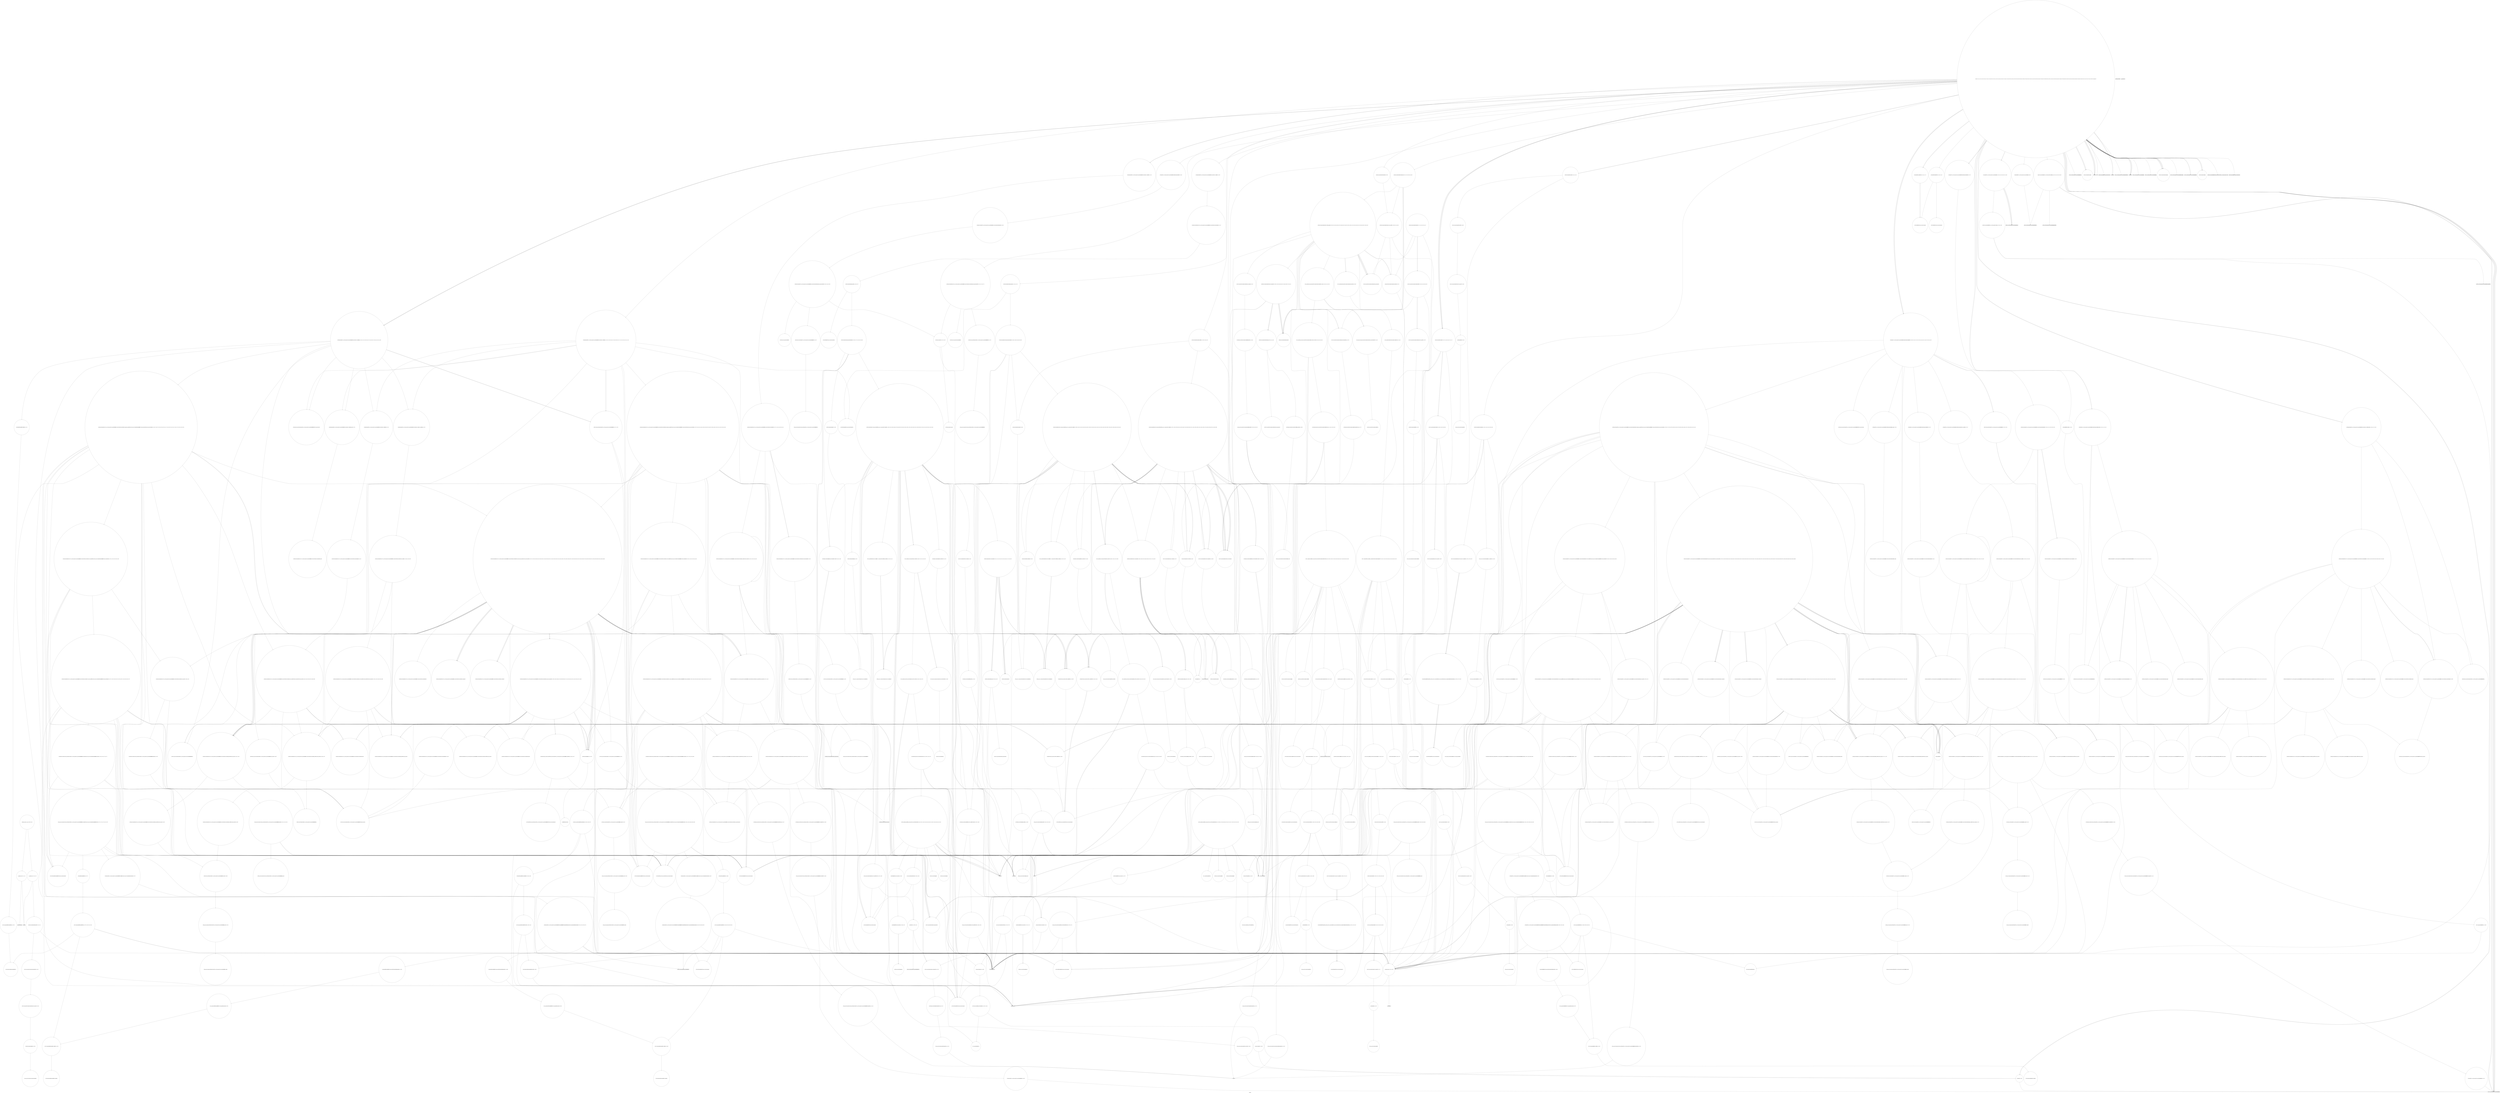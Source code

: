 digraph "Call Graph" {
	label="Call Graph";

	Node0x55c40f1de990 [shape=record,shape=circle,label="{__cxx_global_var_init|{<s0>1|<s1>2}}"];
	Node0x55c40f1de990:s0 -> Node0x55c40f1dea10[color=black];
	Node0x55c40f1de990:s1 -> Node0x55c40fb7c400[color=black];
	Node0x55c40fb86040 [shape=record,shape=circle,label="{_ZSt4swapIPSt4pairIiiEENSt9enable_ifIXsr6__and_ISt6__not_ISt15__is_tuple_likeIT_EESt21is_move_constructibleIS6_ESt18is_move_assignableIS6_EEE5valueEvE4typeERS6_SF_|{<s0>976|<s1>977|<s2>978}}"];
	Node0x55c40fb86040:s0 -> Node0x55c40fb860c0[color=black];
	Node0x55c40fb86040:s1 -> Node0x55c40fb860c0[color=black];
	Node0x55c40fb86040:s2 -> Node0x55c40fb860c0[color=black];
	Node0x55c40fb8b6e0 [shape=record,shape=circle,label="{_ZNKSt13_Rb_tree_nodeISt4pairIKiNSt7__cxx1112basic_stringIcSt11char_traitsIcESaIcEEEEE9_M_valptrEv|{<s0>732}}"];
	Node0x55c40fb8b6e0:s0 -> Node0x55c40fb8b760[color=black];
	Node0x55c40fb88d60 [shape=record,shape=circle,label="{_ZN9__gnu_cxx13new_allocatorISt13_Rb_tree_nodeISt4pairIKS2_IiiENSt7__cxx1112basic_stringIcSt11char_traitsIcESaIcEEEEEE8allocateEmPKv|{<s0>574|<s1>575|<s2>576}}"];
	Node0x55c40fb88d60:s0 -> Node0x55c40fb88de0[color=black];
	Node0x55c40fb88d60:s1 -> Node0x55c40fb837c0[color=black];
	Node0x55c40fb88d60:s2 -> Node0x55c40fb83840[color=black];
	Node0x55c40fb803a0 [shape=record,shape=circle,label="{_ZNSt13move_iteratorIPSt6vectorI4edgeSaIS1_EEEC2ES4_}"];
	Node0x55c40fb7e200 [shape=record,shape=circle,label="{_ZNSaISt13_Rb_tree_nodeISt4pairIKS0_IiiENSt7__cxx1112basic_stringIcSt11char_traitsIcESaIcEEEEEED2Ev|{<s0>243}}"];
	Node0x55c40fb7e200:s0 -> Node0x55c40fb7e280[color=black];
	Node0x55c40fb7d080 [shape=record,shape=circle,label="{_ZNSt3mapISt4pairIiiENSt7__cxx1112basic_stringIcSt11char_traitsIcESaIcEEESt4lessIS1_ESaIS0_IKS1_S7_EEEixEOS1_|{<s0>104|<s1>105|<s2>106|<s3>107|<s4>108|<s5>109|<s6>110|<s7>111|<s8>112|<s9>113|<s10>114|<s11>115}}"];
	Node0x55c40fb7d080:s0 -> Node0x55c40fb81d20[color=black];
	Node0x55c40fb7d080:s1 -> Node0x55c40fb81e20[color=black];
	Node0x55c40fb7d080:s2 -> Node0x55c40fb81da0[color=black];
	Node0x55c40fb7d080:s3 -> Node0x55c40fb81ea0[color=black];
	Node0x55c40fb7d080:s4 -> Node0x55c40fb81fa0[color=black];
	Node0x55c40fb7d080:s5 -> Node0x55c40fb81f20[color=black];
	Node0x55c40fb7d080:s6 -> Node0x55c40fb820a0[color=black];
	Node0x55c40fb7d080:s7 -> Node0x55c40fb821a0[color=black];
	Node0x55c40fb7d080:s8 -> Node0x55c40fb82120[color=black];
	Node0x55c40fb7d080:s9 -> Node0x55c40fb82020[color=black];
	Node0x55c40fb7d080:s10 -> Node0x55c40fb83a40[color=black];
	Node0x55c40fb7d080:s11 -> Node0x55c40fb81fa0[color=black];
	Node0x55c40fb844c0 [shape=record,shape=circle,label="{_ZNSt23_Rb_tree_const_iteratorISt4pairIKiNSt7__cxx1112basic_stringIcSt11char_traitsIcESaIcEEEEEC2ERKSt17_Rb_tree_iteratorIS8_E}"];
	Node0x55c40fb89b60 [shape=record,shape=circle,label="{_ZSt7forwardIRPSt18_Rb_tree_node_baseEOT_RNSt16remove_referenceIS3_E4typeE}"];
	Node0x55c40fb811a0 [shape=record,shape=circle,label="{_ZStneIP4edgeEbRKSt13move_iteratorIT_ES6_|{<s0>453}}"];
	Node0x55c40fb811a0:s0 -> Node0x55c40fb813a0[color=black];
	Node0x55c40fb82840 [shape=record,shape=circle,label="{_ZNSt12_Vector_baseISt6vectorI4edgeSaIS1_EESaIS3_EE12_Vector_implD2Ev|{<s0>276}}"];
	Node0x55c40fb82840:s0 -> Node0x55c40fb829c0[color=black];
	Node0x55c40fb7eea0 [shape=record,shape=circle,label="{_ZNSt15_Rb_tree_headerC2Ev|{<s0>179|<s1>180}}"];
	Node0x55c40fb7eea0:s0 -> Node0x55c40fb7efa0[color=black];
	Node0x55c40fb7eea0:s1 -> Node0x55c40fb7f020[color=black];
	Node0x55c40fb852c0 [shape=record,shape=circle,label="{_ZSt12__get_helperILm0ERKiJEERT0_RSt11_Tuple_implIXT_EJS2_DpT1_EE|{<s0>907}}"];
	Node0x55c40fb852c0:s0 -> Node0x55c40fb85040[color=black];
	Node0x55c40fb8a960 [shape=record,shape=circle,label="{_ZSt22__uninitialized_copy_aISt13move_iteratorIPSt4pairIiiEES3_S2_ET0_T_S6_S5_RSaIT1_E|{<s0>689|<s1>690|<s2>691}}"];
	Node0x55c40fb8a960:s0 -> Node0x55c40fb83a40[color=black];
	Node0x55c40fb8a960:s1 -> Node0x55c40fb83a40[color=black];
	Node0x55c40fb8a960:s2 -> Node0x55c40fb8aa60[color=black];
	Node0x55c40fb81fa0 [shape=record,shape=circle,label="{_ZNKSt17_Rb_tree_iteratorISt4pairIKS0_IiiENSt7__cxx1112basic_stringIcSt11char_traitsIcESaIcEEEEEdeEv|{<s0>477|<s1>478}}"];
	Node0x55c40fb81fa0:s0 -> Node0x55c40fb7de80[color=black];
	Node0x55c40fb81fa0:s1 -> Node0x55c40fb7f020[color=black];
	Node0x55c40fb83640 [shape=record,shape=circle,label="{_ZNK9__gnu_cxx13new_allocatorISt6vectorI4edgeSaIS2_EEE8max_sizeEv}"];
	Node0x55c40fb7fca0 [shape=record,shape=circle,label="{_ZN9__gnu_cxx13new_allocatorISt13_Rb_tree_nodeISt4pairIKiNSt7__cxx1112basic_stringIcSt11char_traitsIcESaIcEEEEEE7destroyISA_EEvPT_|{<s0>211}}"];
	Node0x55c40fb7fca0:s0 -> Node0x55c40fb7fd20[color=black];
	Node0x55c40f1dea10 [shape=record,shape=Mrecord,label="{_ZNSt8ios_base4InitC1Ev}"];
	Node0x55c40fb860c0 [shape=record,shape=circle,label="{_ZSt4moveIRPSt4pairIiiEEONSt16remove_referenceIT_E4typeEOS5_}"];
	Node0x55c40fb8b760 [shape=record,shape=circle,label="{_ZNK9__gnu_cxx16__aligned_membufISt4pairIKiNSt7__cxx1112basic_stringIcSt11char_traitsIcESaIcEEEEE6_M_ptrEv|{<s0>733}}"];
	Node0x55c40fb8b760:s0 -> Node0x55c40fb8b7e0[color=black];
	Node0x55c40fb88de0 [shape=record,shape=circle,label="{_ZNK9__gnu_cxx13new_allocatorISt13_Rb_tree_nodeISt4pairIKS2_IiiENSt7__cxx1112basic_stringIcSt11char_traitsIcESaIcEEEEEE8max_sizeEv}"];
	Node0x55c40fb80420 [shape=record,shape=circle,label="{_ZNSt6vectorI4edgeSaIS0_EE12emplace_backIJS0_EEEvDpOT_|{<s0>376|<s1>377|<s2>378|<s3>379|<s4>380}}"];
	Node0x55c40fb80420:s0 -> Node0x55c40fb805a0[color=black];
	Node0x55c40fb80420:s1 -> Node0x55c40fb80520[color=black];
	Node0x55c40fb80420:s2 -> Node0x55c40fb806a0[color=black];
	Node0x55c40fb80420:s3 -> Node0x55c40fb805a0[color=black];
	Node0x55c40fb80420:s4 -> Node0x55c40fb80620[color=black];
	Node0x55c40fb7e280 [shape=record,shape=circle,label="{_ZN9__gnu_cxx13new_allocatorISt13_Rb_tree_nodeISt4pairIKS2_IiiENSt7__cxx1112basic_stringIcSt11char_traitsIcESaIcEEEEEED2Ev}"];
	Node0x55c40fb7d100 [shape=record,shape=circle,label="{_ZNSt4pairIiiEC2IRiS2_Lb1EEEOT_OT0_|{<s0>116|<s1>117}}"];
	Node0x55c40fb7d100:s0 -> Node0x55c40fb7f420[color=black];
	Node0x55c40fb7d100:s1 -> Node0x55c40fb7f420[color=black];
	Node0x55c40fb84540 [shape=record,shape=circle,label="{_ZNSt5tupleIJRKiEEC2IvLb1EEES1_|{<s0>812}}"];
	Node0x55c40fb84540:s0 -> Node0x55c40fb85840[color=black];
	Node0x55c40fb89be0 [shape=record,shape=circle,label="{_ZNSt8_Rb_treeISt4pairIiiES0_IKS1_NSt7__cxx1112basic_stringIcSt11char_traitsIcESaIcEEEESt10_Select1stIS9_ESt4lessIS1_ESaIS9_EE5beginEv|{<s0>625}}"];
	Node0x55c40fb89be0:s0 -> Node0x55c40fb88460[color=black];
	Node0x55c40fb81220 [shape=record,shape=circle,label="{_ZSt10_ConstructI4edgeJS0_EEvPT_DpOT0_|{<s0>454|<s1>455}}"];
	Node0x55c40fb81220:s0 -> Node0x55c40fb805a0[color=black];
	Node0x55c40fb81220:s1 -> Node0x55c40fb807a0[color=black];
	Node0x55c40fb828c0 [shape=record,shape=circle,label="{_ZNSt16allocator_traitsISaISt6vectorI4edgeSaIS1_EEEE10deallocateERS4_PS3_m|{<s0>277}}"];
	Node0x55c40fb828c0:s0 -> Node0x55c40fb82940[color=black];
	Node0x55c40fb7ef20 [shape=record,shape=circle,label="{_ZN9__gnu_cxx13new_allocatorISt13_Rb_tree_nodeISt4pairIKS2_IiiENSt7__cxx1112basic_stringIcSt11char_traitsIcESaIcEEEEEEC2Ev}"];
	Node0x55c40fb85340 [shape=record,shape=circle,label="{_ZNKSt23_Rb_tree_const_iteratorISt4pairIKiNSt7__cxx1112basic_stringIcSt11char_traitsIcESaIcEEEEE13_M_const_castEv|{<s0>908}}"];
	Node0x55c40fb85340:s0 -> Node0x55c40fb84740[color=black];
	Node0x55c40fb8a9e0 [shape=record,shape=circle,label="{_ZSt32__make_move_if_noexcept_iteratorISt4pairIiiESt13move_iteratorIPS1_EET0_PT_|{<s0>692}}"];
	Node0x55c40fb8a9e0:s0 -> Node0x55c40fb8aee0[color=black];
	Node0x55c40fb82020 [shape=record,shape=circle,label="{_ZNSt8_Rb_treeISt4pairIiiES0_IKS1_NSt7__cxx1112basic_stringIcSt11char_traitsIcESaIcEEEESt10_Select1stIS9_ESt4lessIS1_ESaIS9_EE22_M_emplace_hint_uniqueIJRKSt21piecewise_construct_tSt5tupleIJOS1_EESK_IJEEEEESt17_Rb_tree_iteratorIS9_ESt23_Rb_tree_const_iteratorIS9_EDpOT_|{<s0>479|<s1>480|<s2>481|<s3>482|<s4>483|<s5>484|<s6>485|<s7>486|<s8>487|<s9>488|<s10>489|<s11>490|<s12>491|<s13>492|<s14>493|<s15>494}}"];
	Node0x55c40fb82020:s0 -> Node0x55c40fb88960[color=black];
	Node0x55c40fb82020:s1 -> Node0x55c40fb889e0[color=black];
	Node0x55c40fb82020:s2 -> Node0x55c40fb88a60[color=black];
	Node0x55c40fb82020:s3 -> Node0x55c40fb888e0[color=black];
	Node0x55c40fb82020:s4 -> Node0x55c40fb83a40[color=black];
	Node0x55c40fb82020:s5 -> Node0x55c40fb883e0[color=black];
	Node0x55c40fb82020:s6 -> Node0x55c40fb88ae0[color=black];
	Node0x55c40fb82020:s7 -> Node0x55c40fb88b60[color=black];
	Node0x55c40fb82020:s8 -> Node0x55c40fb7f0a0[color=black];
	Node0x55c40fb82020:s9 -> Node0x55c40fb7dc00[color=black];
	Node0x55c40fb82020:s10 -> Node0x55c40fb82e40[color=black];
	Node0x55c40fb82020:s11 -> Node0x55c40fb7dc00[color=black];
	Node0x55c40fb82020:s12 -> Node0x55c40fb88460[color=black];
	Node0x55c40fb82020:s13 -> Node0x55c40fb82ec0[color=black];
	Node0x55c40fb82020:s14 -> Node0x55c40fb830c0[color=black];
	Node0x55c40fb82020:s15 -> Node0x55c40fb7f020[color=black];
	Node0x55c40fb836c0 [shape=record,shape=circle,label="{_ZNSt16allocator_traitsISaISt6vectorI4edgeSaIS1_EEEE8allocateERS4_m|{<s0>334}}"];
	Node0x55c40fb836c0:s0 -> Node0x55c40fb83740[color=black];
	Node0x55c40fb7fd20 [shape=record,shape=circle,label="{_ZNSt4pairIKiNSt7__cxx1112basic_stringIcSt11char_traitsIcESaIcEEEED2Ev|{<s0>212}}"];
	Node0x55c40fb7fd20:s0 -> Node0x55c40fb7ce00[color=black];
	Node0x55c40fb7c380 [shape=record,shape=Mrecord,label="{_ZNSt8ios_base4InitD1Ev}"];
	Node0x55c40fb86140 [shape=record,shape=circle,label="{_ZSt15__alloc_on_swapISaISt4pairIiiEEEvRT_S4_|{<s0>979}}"];
	Node0x55c40fb86140:s0 -> Node0x55c40fb861c0[color=black];
	Node0x55c40fb8b7e0 [shape=record,shape=circle,label="{_ZNK9__gnu_cxx16__aligned_membufISt4pairIKiNSt7__cxx1112basic_stringIcSt11char_traitsIcESaIcEEEEE7_M_addrEv}"];
	Node0x55c40fb88e60 [shape=record,shape=circle,label="{_ZNSt16allocator_traitsISaISt13_Rb_tree_nodeISt4pairIKS1_IiiENSt7__cxx1112basic_stringIcSt11char_traitsIcESaIcEEEEEEE9constructISA_JRKSt21piecewise_construct_tSt5tupleIJOS2_EESI_IJEEEEEvRSC_PT_DpOT0_|{<s0>577|<s1>578|<s2>579|<s3>580}}"];
	Node0x55c40fb88e60:s0 -> Node0x55c40fb88960[color=black];
	Node0x55c40fb88e60:s1 -> Node0x55c40fb889e0[color=black];
	Node0x55c40fb88e60:s2 -> Node0x55c40fb88a60[color=black];
	Node0x55c40fb88e60:s3 -> Node0x55c40fb88ee0[color=black];
	Node0x55c40fb804a0 [shape=record,shape=circle,label="{_ZSt4moveIR4edgeEONSt16remove_referenceIT_E4typeEOS3_}"];
	Node0x55c40fb7e300 [shape=record,shape=circle,label="{_ZNSt12_Vector_baseISt6vectorI4edgeSaIS1_EESaIS3_EEC2Ev|{<s0>244}}"];
	Node0x55c40fb7e300:s0 -> Node0x55c40fb7e380[color=black];
	Node0x55c40fb7d180 [shape=record,shape=Mrecord,label="{_ZNSt7__cxx1112basic_stringIcSt11char_traitsIcESaIcEEaSEOS4_}"];
	Node0x55c40fb845c0 [shape=record,shape=circle,label="{_ZNSt8_Rb_treeIiSt4pairIKiNSt7__cxx1112basic_stringIcSt11char_traitsIcESaIcEEEESt10_Select1stIS8_ESt4lessIiESaIS8_EE11lower_boundERS1_|{<s0>813|<s1>814|<s2>815}}"];
	Node0x55c40fb845c0:s0 -> Node0x55c40fb7f7a0[color=black];
	Node0x55c40fb845c0:s1 -> Node0x55c40fb846c0[color=black];
	Node0x55c40fb845c0:s2 -> Node0x55c40fb84640[color=black];
	Node0x55c40fb89c60 [shape=record,shape=circle,label="{_ZNSt4pairIPSt18_Rb_tree_node_baseS1_EC2IRPSt13_Rb_tree_nodeIS_IKS_IiiENSt7__cxx1112basic_stringIcSt11char_traitsIcESaIcEEEEERS1_Lb1EEEOT_OT0_|{<s0>626|<s1>627}}"];
	Node0x55c40fb89c60:s0 -> Node0x55c40fb89ce0[color=black];
	Node0x55c40fb89c60:s1 -> Node0x55c40fb89b60[color=black];
	Node0x55c40fb812a0 [shape=record,shape=circle,label="{_ZNKSt13move_iteratorIP4edgeEdeEv}"];
	Node0x55c40fb82940 [shape=record,shape=circle,label="{_ZN9__gnu_cxx13new_allocatorISt6vectorI4edgeSaIS2_EEE10deallocateEPS4_m|{<s0>278}}"];
	Node0x55c40fb82940:s0 -> Node0x55c40fb7ffa0[color=black];
	Node0x55c40fb7efa0 [shape=record,shape=circle,label="{_ZNSt15_Rb_tree_header8_M_resetEv}"];
	Node0x55c40fb853c0 [shape=record,shape=circle,label="{_ZNKSt8_Rb_treeIiSt4pairIKiNSt7__cxx1112basic_stringIcSt11char_traitsIcESaIcEEEESt10_Select1stIS8_ESt4lessIiESaIS8_EE4sizeEv}"];
	Node0x55c40fb8aa60 [shape=record,shape=circle,label="{_ZSt18uninitialized_copyISt13move_iteratorIPSt4pairIiiEES3_ET0_T_S6_S5_|{<s0>693|<s1>694|<s2>695}}"];
	Node0x55c40fb8aa60:s0 -> Node0x55c40fb83a40[color=black];
	Node0x55c40fb8aa60:s1 -> Node0x55c40fb83a40[color=black];
	Node0x55c40fb8aa60:s2 -> Node0x55c40fb8aae0[color=black];
	Node0x55c40fb820a0 [shape=record,shape=circle,label="{_ZNSt23_Rb_tree_const_iteratorISt4pairIKS0_IiiENSt7__cxx1112basic_stringIcSt11char_traitsIcESaIcEEEEEC2ERKSt17_Rb_tree_iteratorIS9_E}"];
	Node0x55c40fb83740 [shape=record,shape=circle,label="{_ZN9__gnu_cxx13new_allocatorISt6vectorI4edgeSaIS2_EEE8allocateEmPKv|{<s0>335|<s1>336|<s2>337}}"];
	Node0x55c40fb83740:s0 -> Node0x55c40fb83640[color=black];
	Node0x55c40fb83740:s1 -> Node0x55c40fb837c0[color=black];
	Node0x55c40fb83740:s2 -> Node0x55c40fb83840[color=black];
	Node0x55c40fb7fda0 [shape=record,shape=circle,label="{_ZN9__gnu_cxx16__aligned_membufISt4pairIKiNSt7__cxx1112basic_stringIcSt11char_traitsIcESaIcEEEEE6_M_ptrEv|{<s0>213}}"];
	Node0x55c40fb7fda0:s0 -> Node0x55c40fb7fe20[color=black];
	Node0x55c40fb7c400 [shape=record,shape=Mrecord,label="{__cxa_atexit}"];
	Node0x55c40fb861c0 [shape=record,shape=circle,label="{_ZSt18__do_alloc_on_swapISaISt4pairIiiEEEvRT_S4_St17integral_constantIbLb0EE}"];
	Node0x55c40fb8b860 [shape=record,shape=circle,label="{_ZNSt8_Rb_treeIiSt4pairIKiNSt7__cxx1112basic_stringIcSt11char_traitsIcESaIcEEEESt10_Select1stIS8_ESt4lessIiESaIS8_EE8_S_valueEPKSt18_Rb_tree_node_base|{<s0>734}}"];
	Node0x55c40fb8b860:s0 -> Node0x55c40fb8b6e0[color=black];
	Node0x55c40fb88ee0 [shape=record,shape=circle,label="{_ZN9__gnu_cxx13new_allocatorISt13_Rb_tree_nodeISt4pairIKS2_IiiENSt7__cxx1112basic_stringIcSt11char_traitsIcESaIcEEEEEE9constructISB_JRKSt21piecewise_construct_tSt5tupleIJOS3_EESI_IJEEEEEvPT_DpOT0_|{<s0>581|<s1>582|<s2>583|<s3>584|<s4>585}}"];
	Node0x55c40fb88ee0:s0 -> Node0x55c40fb88960[color=black];
	Node0x55c40fb88ee0:s1 -> Node0x55c40fb889e0[color=black];
	Node0x55c40fb88ee0:s2 -> Node0x55c40fb88f60[color=black];
	Node0x55c40fb88ee0:s3 -> Node0x55c40fb88a60[color=black];
	Node0x55c40fb88ee0:s4 -> Node0x55c40fb88fe0[color=black];
	Node0x55c40fb80520 [shape=record,shape=circle,label="{_ZNSt16allocator_traitsISaI4edgeEE9constructIS0_JS0_EEEvRS1_PT_DpOT0_|{<s0>381|<s1>382}}"];
	Node0x55c40fb80520:s0 -> Node0x55c40fb805a0[color=black];
	Node0x55c40fb80520:s1 -> Node0x55c40fb80720[color=black];
	Node0x55c40fb7e380 [shape=record,shape=circle,label="{_ZNSt12_Vector_baseISt6vectorI4edgeSaIS1_EESaIS3_EE12_Vector_implC2Ev|{<s0>245}}"];
	Node0x55c40fb7e380:s0 -> Node0x55c40fb7e400[color=black];
	Node0x55c40fb7d200 [shape=record,shape=circle,label="{_ZNSt6vectorISt4pairIiiESaIS1_EE9push_backEOS1_|{<s0>118|<s1>119}}"];
	Node0x55c40fb7d200:s0 -> Node0x55c40fb821a0[color=black];
	Node0x55c40fb7d200:s1 -> Node0x55c40fb89fe0[color=black];
	Node0x55c40fb84640 [shape=record,shape=circle,label="{_ZNSt8_Rb_treeIiSt4pairIKiNSt7__cxx1112basic_stringIcSt11char_traitsIcESaIcEEEESt10_Select1stIS8_ESt4lessIiESaIS8_EE14_M_lower_boundEPSt13_Rb_tree_nodeIS8_EPSt18_Rb_tree_node_baseRS1_|{<s0>816|<s1>817|<s2>818|<s3>819|<s4>820}}"];
	Node0x55c40fb84640:s0 -> Node0x55c40fb8b3e0[color=black];
	Node0x55c40fb84640:s1 -> Node0x55c40fb8b2e0[color=black];
	Node0x55c40fb84640:s2 -> Node0x55c40fb7f920[color=black];
	Node0x55c40fb84640:s3 -> Node0x55c40fb7f8a0[color=black];
	Node0x55c40fb84640:s4 -> Node0x55c40fb84740[color=black];
	Node0x55c40fb89ce0 [shape=record,shape=circle,label="{_ZSt7forwardIRPSt13_Rb_tree_nodeISt4pairIKS1_IiiENSt7__cxx1112basic_stringIcSt11char_traitsIcESaIcEEEEEEOT_RNSt16remove_referenceISE_E4typeE}"];
	Node0x55c40fb81320 [shape=record,shape=circle,label="{_ZNSt13move_iteratorIP4edgeEppEv}"];
	Node0x55c40fb829c0 [shape=record,shape=circle,label="{_ZNSaISt6vectorI4edgeSaIS0_EEED2Ev|{<s0>279}}"];
	Node0x55c40fb829c0:s0 -> Node0x55c40fb82a40[color=black];
	Node0x55c40fb7f020 [shape=record,shape=circle,label="{__clang_call_terminate|{<s0>181|<s1>182}}"];
	Node0x55c40fb7f020:s0 -> Node0x55c40fb7f0a0[color=black];
	Node0x55c40fb7f020:s1 -> Node0x55c40fb7f120[color=black];
	Node0x55c40fb85440 [shape=record,shape=circle,label="{_ZNSt8_Rb_treeIiSt4pairIKiNSt7__cxx1112basic_stringIcSt11char_traitsIcESaIcEEEESt10_Select1stIS8_ESt4lessIiESaIS8_EE12_M_rightmostEv}"];
	Node0x55c40fb8aae0 [shape=record,shape=circle,label="{_ZNSt20__uninitialized_copyILb0EE13__uninit_copyISt13move_iteratorIPSt4pairIiiEES5_EET0_T_S8_S7_|{<s0>696|<s1>697|<s2>698|<s3>699|<s4>700|<s5>701|<s6>702|<s7>703|<s8>704|<s9>705|<s10>706}}"];
	Node0x55c40fb8aae0:s0 -> Node0x55c40fb8ab60[color=black];
	Node0x55c40fb8aae0:s1 -> Node0x55c40fb8ac60[color=black];
	Node0x55c40fb8aae0:s2 -> Node0x55c40fb8ace0[color=black];
	Node0x55c40fb8aae0:s3 -> Node0x55c40fb8abe0[color=black];
	Node0x55c40fb8aae0:s4 -> Node0x55c40fb8ad60[color=black];
	Node0x55c40fb8aae0:s5 -> Node0x55c40fb7f0a0[color=black];
	Node0x55c40fb8aae0:s6 -> Node0x55c40fb81920[color=black];
	Node0x55c40fb8aae0:s7 -> Node0x55c40fb82e40[color=black];
	Node0x55c40fb8aae0:s8 -> Node0x55c40fb82ec0[color=black];
	Node0x55c40fb8aae0:s9 -> Node0x55c40fb830c0[color=black];
	Node0x55c40fb8aae0:s10 -> Node0x55c40fb7f020[color=black];
	Node0x55c40fb82120 [shape=record,shape=circle,label="{_ZSt16forward_as_tupleIJSt4pairIiiEEESt5tupleIJDpOT_EES5_|{<s0>495|<s1>496|<s2>497}}"];
	Node0x55c40fb82120:s0 -> Node0x55c40fb892e0[color=black];
	Node0x55c40fb82120:s1 -> Node0x55c40fb89ee0[color=black];
	Node0x55c40fb82120:s2 -> Node0x55c40fb7f020[color=black];
	Node0x55c40fb837c0 [shape=record,shape=Mrecord,label="{_ZSt17__throw_bad_allocv}"];
	Node0x55c40fb7fe20 [shape=record,shape=circle,label="{_ZN9__gnu_cxx16__aligned_membufISt4pairIKiNSt7__cxx1112basic_stringIcSt11char_traitsIcESaIcEEEEE7_M_addrEv}"];
	Node0x55c40fb7c480 [shape=record,shape=circle,label="{__cxx_global_var_init.1|{<s0>3|<s1>4}}"];
	Node0x55c40fb7c480:s0 -> Node0x55c40fb7c500[color=black];
	Node0x55c40fb7c480:s1 -> Node0x55c40fb7c400[color=black];
	Node0x55c40fb86240 [shape=record,shape=circle,label="{_GLOBAL__sub_I_bmerry_2_1.cpp|{<s0>980|<s1>981}}"];
	Node0x55c40fb86240:s0 -> Node0x55c40f1de990[color=black];
	Node0x55c40fb86240:s1 -> Node0x55c40fb7c480[color=black];
	Node0x55c40fb8b8e0 [shape=record,shape=circle,label="{_ZNSt8_Rb_treeISt4pairIiiES0_IKS1_NSt7__cxx1112basic_stringIcSt11char_traitsIcESaIcEEEESt10_Select1stIS9_ESt4lessIS1_ESaIS9_EE22_M_emplace_hint_uniqueIJRKSt21piecewise_construct_tSt5tupleIJRS2_EESK_IJEEEEESt17_Rb_tree_iteratorIS9_ESt23_Rb_tree_const_iteratorIS9_EDpOT_|{<s0>735|<s1>736|<s2>737|<s3>738|<s4>739|<s5>740|<s6>741|<s7>742|<s8>743|<s9>744|<s10>745|<s11>746|<s12>747|<s13>748|<s14>749|<s15>750}}"];
	Node0x55c40fb8b8e0:s0 -> Node0x55c40fb88960[color=black];
	Node0x55c40fb8b8e0:s1 -> Node0x55c40fb8ba60[color=black];
	Node0x55c40fb8b8e0:s2 -> Node0x55c40fb88a60[color=black];
	Node0x55c40fb8b8e0:s3 -> Node0x55c40fb8b9e0[color=black];
	Node0x55c40fb8b8e0:s4 -> Node0x55c40fb83a40[color=black];
	Node0x55c40fb8b8e0:s5 -> Node0x55c40fb883e0[color=black];
	Node0x55c40fb8b8e0:s6 -> Node0x55c40fb88ae0[color=black];
	Node0x55c40fb8b8e0:s7 -> Node0x55c40fb88b60[color=black];
	Node0x55c40fb8b8e0:s8 -> Node0x55c40fb7f0a0[color=black];
	Node0x55c40fb8b8e0:s9 -> Node0x55c40fb7dc00[color=black];
	Node0x55c40fb8b8e0:s10 -> Node0x55c40fb82e40[color=black];
	Node0x55c40fb8b8e0:s11 -> Node0x55c40fb7dc00[color=black];
	Node0x55c40fb8b8e0:s12 -> Node0x55c40fb88460[color=black];
	Node0x55c40fb8b8e0:s13 -> Node0x55c40fb82ec0[color=black];
	Node0x55c40fb8b8e0:s14 -> Node0x55c40fb830c0[color=black];
	Node0x55c40fb8b8e0:s15 -> Node0x55c40fb7f020[color=black];
	Node0x55c40fb88f60 [shape=record,shape=circle,label="{_ZNSt5tupleIJOSt4pairIiiEEEC2EOS3_|{<s0>586}}"];
	Node0x55c40fb88f60:s0 -> Node0x55c40fb89060[color=black];
	Node0x55c40fb805a0 [shape=record,shape=circle,label="{_ZSt7forwardI4edgeEOT_RNSt16remove_referenceIS1_E4typeE}"];
	Node0x55c40fb7e400 [shape=record,shape=circle,label="{_ZNSaISt6vectorI4edgeSaIS0_EEEC2Ev|{<s0>246}}"];
	Node0x55c40fb7e400:s0 -> Node0x55c40fb7e480[color=black];
	Node0x55c40fb7d280 [shape=record,shape=circle,label="{_ZNKSt3mapIiNSt7__cxx1112basic_stringIcSt11char_traitsIcESaIcEEESt4lessIiESaISt4pairIKiS5_EEE5countERS9_|{<s0>120|<s1>121|<s2>122}}"];
	Node0x55c40fb7d280:s0 -> Node0x55c40fb8afe0[color=black];
	Node0x55c40fb7d280:s1 -> Node0x55c40fb8b0e0[color=black];
	Node0x55c40fb7d280:s2 -> Node0x55c40fb8b060[color=black];
	Node0x55c40fb846c0 [shape=record,shape=circle,label="{_ZNSt8_Rb_treeIiSt4pairIKiNSt7__cxx1112basic_stringIcSt11char_traitsIcESaIcEEEESt10_Select1stIS8_ESt4lessIiESaIS8_EE6_M_endEv}"];
	Node0x55c40fb89d60 [shape=record,shape=Mrecord,label="{_ZSt18_Rb_tree_decrementPSt18_Rb_tree_node_base}"];
	Node0x55c40fb813a0 [shape=record,shape=circle,label="{_ZSteqIP4edgeEbRKSt13move_iteratorIT_ES6_|{<s0>456|<s1>457}}"];
	Node0x55c40fb813a0:s0 -> Node0x55c40fb81420[color=black];
	Node0x55c40fb813a0:s1 -> Node0x55c40fb81420[color=black];
	Node0x55c40fb82a40 [shape=record,shape=circle,label="{_ZN9__gnu_cxx13new_allocatorISt6vectorI4edgeSaIS2_EEED2Ev}"];
	Node0x55c40fb7f0a0 [shape=record,shape=Mrecord,label="{__cxa_begin_catch}"];
	Node0x55c40fb854c0 [shape=record,shape=circle,label="{_ZNSt8_Rb_treeIiSt4pairIKiNSt7__cxx1112basic_stringIcSt11char_traitsIcESaIcEEEESt10_Select1stIS8_ESt4lessIiESaIS8_EE24_M_get_insert_unique_posERS1_|{<s0>909|<s1>910|<s2>911|<s3>912|<s4>913|<s5>914|<s6>915|<s7>916|<s8>917|<s9>918|<s10>919|<s11>920|<s12>921|<s13>922|<s14>923}}"];
	Node0x55c40fb854c0:s0 -> Node0x55c40fb7f7a0[color=black];
	Node0x55c40fb854c0:s1 -> Node0x55c40fb846c0[color=black];
	Node0x55c40fb854c0:s2 -> Node0x55c40fb8b3e0[color=black];
	Node0x55c40fb854c0:s3 -> Node0x55c40fb8b2e0[color=black];
	Node0x55c40fb854c0:s4 -> Node0x55c40fb7f920[color=black];
	Node0x55c40fb854c0:s5 -> Node0x55c40fb7f8a0[color=black];
	Node0x55c40fb854c0:s6 -> Node0x55c40fb84740[color=black];
	Node0x55c40fb854c0:s7 -> Node0x55c40fb856c0[color=black];
	Node0x55c40fb854c0:s8 -> Node0x55c40fb8c260[color=black];
	Node0x55c40fb854c0:s9 -> Node0x55c40fb85740[color=black];
	Node0x55c40fb854c0:s10 -> Node0x55c40fb855c0[color=black];
	Node0x55c40fb854c0:s11 -> Node0x55c40fb8b360[color=black];
	Node0x55c40fb854c0:s12 -> Node0x55c40fb8b2e0[color=black];
	Node0x55c40fb854c0:s13 -> Node0x55c40fb85740[color=black];
	Node0x55c40fb854c0:s14 -> Node0x55c40fb89a60[color=black];
	Node0x55c40fb8ab60 [shape=record,shape=circle,label="{_ZStneIPSt4pairIiiEEbRKSt13move_iteratorIT_ES7_|{<s0>707}}"];
	Node0x55c40fb8ab60:s0 -> Node0x55c40fb8ade0[color=black];
	Node0x55c40fb821a0 [shape=record,shape=circle,label="{_ZSt4moveIRSt4pairIiiEEONSt16remove_referenceIT_E4typeEOS4_}"];
	Node0x55c40fb83840 [shape=record,shape=Mrecord,label="{_Znwm}"];
	Node0x55c40fb7fea0 [shape=record,shape=circle,label="{_ZNSt16allocator_traitsISaISt13_Rb_tree_nodeISt4pairIKiNSt7__cxx1112basic_stringIcSt11char_traitsIcESaIcEEEEEEE10deallocateERSB_PSA_m|{<s0>214}}"];
	Node0x55c40fb7fea0:s0 -> Node0x55c40fb7ff20[color=black];
	Node0x55c40fb7c500 [shape=record,shape=circle,label="{_ZNSt6vectorIS_I4edgeSaIS0_EESaIS2_EEC2Ev|{<s0>5|<s1>6}}"];
	Node0x55c40fb7c500:s0 -> Node0x55c40fb7e300[color=black];
	Node0x55c40fb7c500:s1 -> Node0x55c40fb7f020[color=black];
	Node0x55c40fb8b960 [shape=record,shape=circle,label="{_ZNSt5tupleIJRKSt4pairIiiEEEC2IvLb1EEES3_|{<s0>751}}"];
	Node0x55c40fb8b960:s0 -> Node0x55c40fb8c160[color=black];
	Node0x55c40fb88fe0 [shape=record,shape=circle,label="{_ZNSt4pairIKS_IiiENSt7__cxx1112basic_stringIcSt11char_traitsIcESaIcEEEEC2IJOS0_EJEEESt21piecewise_construct_tSt5tupleIJDpT_EESC_IJDpT0_EE|{<s0>587}}"];
	Node0x55c40fb88fe0:s0 -> Node0x55c40fb89360[color=black];
	Node0x55c40fb80620 [shape=record,shape=circle,label="{_ZNSt6vectorI4edgeSaIS0_EE17_M_realloc_insertIJS0_EEEvN9__gnu_cxx17__normal_iteratorIPS0_S2_EEDpOT_|{<s0>383|<s1>384|<s2>385|<s3>386|<s4>387|<s5>388|<s6>389|<s7>390|<s8>391|<s9>392|<s10>393|<s11>394|<s12>395|<s13>396|<s14>397|<s15>398|<s16>399|<s17>400|<s18>401|<s19>402|<s20>403|<s21>404|<s22>405}}"];
	Node0x55c40fb80620:s0 -> Node0x55c40fb808a0[color=black];
	Node0x55c40fb80620:s1 -> Node0x55c40fb809a0[color=black];
	Node0x55c40fb80620:s2 -> Node0x55c40fb80920[color=black];
	Node0x55c40fb80620:s3 -> Node0x55c40fb80a20[color=black];
	Node0x55c40fb80620:s4 -> Node0x55c40fb805a0[color=black];
	Node0x55c40fb80620:s5 -> Node0x55c40fb80520[color=black];
	Node0x55c40fb80620:s6 -> Node0x55c40fb80b20[color=black];
	Node0x55c40fb80620:s7 -> Node0x55c40fb7e980[color=black];
	Node0x55c40fb80620:s8 -> Node0x55c40fb80aa0[color=black];
	Node0x55c40fb80620:s9 -> Node0x55c40fb80b20[color=black];
	Node0x55c40fb80620:s10 -> Node0x55c40fb7e980[color=black];
	Node0x55c40fb80620:s11 -> Node0x55c40fb80aa0[color=black];
	Node0x55c40fb80620:s12 -> Node0x55c40fb7f0a0[color=black];
	Node0x55c40fb80620:s13 -> Node0x55c40fb80ba0[color=black];
	Node0x55c40fb80620:s14 -> Node0x55c40fb82ec0[color=black];
	Node0x55c40fb80620:s15 -> Node0x55c40fb7e980[color=black];
	Node0x55c40fb80620:s16 -> Node0x55c40fb7e900[color=black];
	Node0x55c40fb80620:s17 -> Node0x55c40fb824c0[color=black];
	Node0x55c40fb80620:s18 -> Node0x55c40fb82e40[color=black];
	Node0x55c40fb80620:s19 -> Node0x55c40fb7e980[color=black];
	Node0x55c40fb80620:s20 -> Node0x55c40fb7e900[color=black];
	Node0x55c40fb80620:s21 -> Node0x55c40fb824c0[color=black];
	Node0x55c40fb80620:s22 -> Node0x55c40fb7f020[color=black];
	Node0x55c40fb7e480 [shape=record,shape=circle,label="{_ZN9__gnu_cxx13new_allocatorISt6vectorI4edgeSaIS2_EEEC2Ev}"];
	Node0x55c40fb7d300 [shape=record,shape=circle,label="{_ZNKSt6vectorISt4pairIiiESaIS1_EE4sizeEv}"];
	Node0x55c40fb84740 [shape=record,shape=circle,label="{_ZNSt17_Rb_tree_iteratorISt4pairIKiNSt7__cxx1112basic_stringIcSt11char_traitsIcESaIcEEEEEC2EPSt18_Rb_tree_node_base}"];
	Node0x55c40fb89de0 [shape=record,shape=Mrecord,label="{_ZSt18_Rb_tree_incrementPSt18_Rb_tree_node_base}"];
	Node0x55c40fb81420 [shape=record,shape=circle,label="{_ZNKSt13move_iteratorIP4edgeE4baseEv}"];
	Node0x55c40fb82ac0 [shape=record,shape=circle,label="{_ZNSt6vectorIS_I4edgeSaIS0_EESaIS2_EE15_M_erase_at_endEPS2_|{<s0>280|<s1>281|<s2>282}}"];
	Node0x55c40fb82ac0:s0 -> Node0x55c40fb7e580[color=black];
	Node0x55c40fb82ac0:s1 -> Node0x55c40fb7e500[color=black];
	Node0x55c40fb82ac0:s2 -> Node0x55c40fb7f020[color=black];
	Node0x55c40fb7f120 [shape=record,shape=Mrecord,label="{_ZSt9terminatev}"];
	Node0x55c40fb85540 [shape=record,shape=circle,label="{_ZNSt8_Rb_treeIiSt4pairIKiNSt7__cxx1112basic_stringIcSt11char_traitsIcESaIcEEEESt10_Select1stIS8_ESt4lessIiESaIS8_EE11_M_leftmostEv}"];
	Node0x55c40fb8abe0 [shape=record,shape=circle,label="{_ZSt10_ConstructISt4pairIiiEJS1_EEvPT_DpOT0_|{<s0>708|<s1>709}}"];
	Node0x55c40fb8abe0:s0 -> Node0x55c40fb892e0[color=black];
	Node0x55c40fb8abe0:s1 -> Node0x55c40fb83a40[color=black];
	Node0x55c40fb82220 [shape=record,shape=circle,label="{_ZNSt8_Rb_treeISt4pairIiiES0_IKS1_NSt7__cxx1112basic_stringIcSt11char_traitsIcESaIcEEEESt10_Select1stIS9_ESt4lessIS1_ESaIS9_EE11lower_boundERS2_|{<s0>498|<s1>499|<s2>500}}"];
	Node0x55c40fb82220:s0 -> Node0x55c40fb80220[color=black];
	Node0x55c40fb82220:s1 -> Node0x55c40fb88360[color=black];
	Node0x55c40fb82220:s2 -> Node0x55c40fb882e0[color=black];
	Node0x55c40fb838c0 [shape=record,shape=circle,label="{_ZSt22__uninitialized_copy_aISt13move_iteratorIPSt6vectorI4edgeSaIS2_EEES5_S4_ET0_T_S8_S7_RSaIT1_E|{<s0>338|<s1>339|<s2>340}}"];
	Node0x55c40fb838c0:s0 -> Node0x55c40fb83a40[color=black];
	Node0x55c40fb838c0:s1 -> Node0x55c40fb83a40[color=black];
	Node0x55c40fb838c0:s2 -> Node0x55c40fb839c0[color=black];
	Node0x55c40fb7ff20 [shape=record,shape=circle,label="{_ZN9__gnu_cxx13new_allocatorISt13_Rb_tree_nodeISt4pairIKiNSt7__cxx1112basic_stringIcSt11char_traitsIcESaIcEEEEEE10deallocateEPSB_m|{<s0>215}}"];
	Node0x55c40fb7ff20:s0 -> Node0x55c40fb7ffa0[color=black];
	Node0x55c40fb7c580 [shape=record,shape=circle,label="{_ZNSt6vectorIS_I4edgeSaIS0_EESaIS2_EED2Ev|{<s0>7|<s1>8|<s2>9|<s3>10|<s4>11}}"];
	Node0x55c40fb7c580:s0 -> Node0x55c40fb7e580[color=black];
	Node0x55c40fb7c580:s1 -> Node0x55c40fb7e500[color=black];
	Node0x55c40fb7c580:s2 -> Node0x55c40fb7e600[color=black];
	Node0x55c40fb7c580:s3 -> Node0x55c40fb7e600[color=black];
	Node0x55c40fb7c580:s4 -> Node0x55c40fb7f020[color=black];
	Node0x55c40fb8b9e0 [shape=record,shape=circle,label="{_ZNSt8_Rb_treeISt4pairIiiES0_IKS1_NSt7__cxx1112basic_stringIcSt11char_traitsIcESaIcEEEESt10_Select1stIS9_ESt4lessIS1_ESaIS9_EE14_M_create_nodeIJRKSt21piecewise_construct_tSt5tupleIJRS2_EESK_IJEEEEEPSt13_Rb_tree_nodeIS9_EDpOT_|{<s0>752|<s1>753|<s2>754|<s3>755|<s4>756}}"];
	Node0x55c40fb8b9e0:s0 -> Node0x55c40fb88be0[color=black];
	Node0x55c40fb8b9e0:s1 -> Node0x55c40fb88960[color=black];
	Node0x55c40fb8b9e0:s2 -> Node0x55c40fb8ba60[color=black];
	Node0x55c40fb8b9e0:s3 -> Node0x55c40fb88a60[color=black];
	Node0x55c40fb8b9e0:s4 -> Node0x55c40fb8bae0[color=black];
	Node0x55c40fb89060 [shape=record,shape=circle,label="{_ZNSt11_Tuple_implILm0EJOSt4pairIiiEEEC2EOS3_|{<s0>588|<s1>589|<s2>590|<s3>591}}"];
	Node0x55c40fb89060:s0 -> Node0x55c40fb89160[color=black];
	Node0x55c40fb89060:s1 -> Node0x55c40fb890e0[color=black];
	Node0x55c40fb89060:s2 -> Node0x55c40fb891e0[color=black];
	Node0x55c40fb89060:s3 -> Node0x55c40fb7f020[color=black];
	Node0x55c40fb806a0 [shape=record,shape=circle,label="{_ZNSt6vectorI4edgeSaIS0_EE3endEv|{<s0>406}}"];
	Node0x55c40fb806a0:s0 -> Node0x55c40fb80e20[color=black];
	Node0x55c40fb7e500 [shape=record,shape=circle,label="{_ZSt8_DestroyIPSt6vectorI4edgeSaIS1_EES3_EvT_S5_RSaIT0_E|{<s0>247}}"];
	Node0x55c40fb7e500:s0 -> Node0x55c40fb7e680[color=black];
	Node0x55c40fb7d380 [shape=record,shape=circle,label="{_ZNSt6vectorISt4pairIiiESaIS1_EEixEm}"];
	Node0x55c40fb847c0 [shape=record,shape=circle,label="{_ZNSt8_Rb_treeIiSt4pairIKiNSt7__cxx1112basic_stringIcSt11char_traitsIcESaIcEEEESt10_Select1stIS8_ESt4lessIiESaIS8_EE3endEv|{<s0>821}}"];
	Node0x55c40fb847c0:s0 -> Node0x55c40fb84740[color=black];
	Node0x55c40fb89e60 [shape=record,shape=Mrecord,label="{_ZSt29_Rb_tree_insert_and_rebalancebPSt18_Rb_tree_node_baseS0_RS_}"];
	Node0x55c40fb814a0 [shape=record,shape=circle,label="{_ZNSt13move_iteratorIP4edgeEC2ES1_}"];
	Node0x55c40fb82b40 [shape=record,shape=circle,label="{_ZNKSt6vectorIS_I4edgeSaIS0_EESaIS2_EE4sizeEv}"];
	Node0x55c40fb7f1a0 [shape=record,shape=circle,label="{_ZNSt8_Rb_treeIiSt4pairIKiNSt7__cxx1112basic_stringIcSt11char_traitsIcESaIcEEEESt10_Select1stIS8_ESt4lessIiESaIS8_EEC2Ev|{<s0>183}}"];
	Node0x55c40fb7f1a0:s0 -> Node0x55c40fb7f220[color=black];
	Node0x55c40fb855c0 [shape=record,shape=circle,label="{_ZNSt17_Rb_tree_iteratorISt4pairIKiNSt7__cxx1112basic_stringIcSt11char_traitsIcESaIcEEEEEmmEv|{<s0>924}}"];
	Node0x55c40fb855c0:s0 -> Node0x55c40fb89d60[color=black];
	Node0x55c40fb8ac60 [shape=record,shape=circle,label="{_ZSt11__addressofISt4pairIiiEEPT_RS2_}"];
	Node0x55c40fb882e0 [shape=record,shape=circle,label="{_ZNSt8_Rb_treeISt4pairIiiES0_IKS1_NSt7__cxx1112basic_stringIcSt11char_traitsIcESaIcEEEESt10_Select1stIS9_ESt4lessIS1_ESaIS9_EE14_M_lower_boundEPSt13_Rb_tree_nodeIS9_EPSt18_Rb_tree_node_baseRS2_|{<s0>501|<s1>502|<s2>503|<s3>504|<s4>505}}"];
	Node0x55c40fb882e0:s0 -> Node0x55c40fb883e0[color=black];
	Node0x55c40fb882e0:s1 -> Node0x55c40fb81f20[color=black];
	Node0x55c40fb882e0:s2 -> Node0x55c40fb7db80[color=black];
	Node0x55c40fb882e0:s3 -> Node0x55c40fb7db00[color=black];
	Node0x55c40fb882e0:s4 -> Node0x55c40fb88460[color=black];
	Node0x55c40fb83940 [shape=record,shape=circle,label="{_ZSt32__make_move_if_noexcept_iteratorISt6vectorI4edgeSaIS1_EESt13move_iteratorIPS3_EET0_PT_|{<s0>341}}"];
	Node0x55c40fb83940:s0 -> Node0x55c40fb803a0[color=black];
	Node0x55c40fb7ffa0 [shape=record,shape=Mrecord,label="{_ZdlPv}"];
	Node0x55c40fb7c600 [shape=record,shape=circle,label="{main|{<s0>12|<s1>13|<s2>14|<s3>15|<s4>16|<s5>17|<s6>18|<s7>19|<s8>20|<s9>21|<s10>22|<s11>23|<s12>24|<s13>25|<s14>26|<s15>27|<s16>28|<s17>29|<s18>30|<s19>31|<s20>32|<s21>33|<s22>34|<s23>35|<s24>36|<s25>37|<s26>38|<s27>39|<s28>40|<s29>41|<s30>42|<s31>43|<s32>44|<s33>45|<s34>46|<s35>47|<s36>48|<s37>49|<s38>50|<s39>51|<s40>52|<s41>53|<s42>54|<s43>55|<s44>56|<s45>57|<s46>58|<s47>59|<s48>60|<s49>61|<s50>62|<s51>63|<s52>64|<s53>65|<s54>66|<s55>67|<s56>68|<s57>69|<s58>70|<s59>71|<s60>72|<s61>73|<s62>74|<s63>75|<s64>truncated...}}"];
	Node0x55c40fb7c600:s0 -> Node0x55c40fb7c680[color=black];
	Node0x55c40fb7c600:s1 -> Node0x55c40fb7c700[color=black];
	Node0x55c40fb7c600:s2 -> Node0x55c40fb7c680[color=black];
	Node0x55c40fb7c600:s3 -> Node0x55c40fb7c680[color=black];
	Node0x55c40fb7c600:s4 -> Node0x55c40fb7c780[color=black];
	Node0x55c40fb7c600:s5 -> Node0x55c40fb7c800[color=black];
	Node0x55c40fb7c600:s6 -> Node0x55c40fb7c880[color=black];
	Node0x55c40fb7c600:s7 -> Node0x55c40fb7c900[color=black];
	Node0x55c40fb7c600:s8 -> Node0x55c40fb7c980[color=black];
	Node0x55c40fb7c600:s9 -> Node0x55c40fb7ca80[color=black];
	Node0x55c40fb7c600:s10 -> Node0x55c40fb7cb00[color=black];
	Node0x55c40fb7c600:s11 -> Node0x55c40fb7cb80[color=black];
	Node0x55c40fb7c600:s12 -> Node0x55c40fb7ca80[color=black];
	Node0x55c40fb7c600:s13 -> Node0x55c40fb7cc00[color=black];
	Node0x55c40fb7c600:s14 -> Node0x55c40fb7cd00[color=black];
	Node0x55c40fb7c600:s15 -> Node0x55c40fb7cc80[color=black];
	Node0x55c40fb7c600:s16 -> Node0x55c40fb7cd80[color=black];
	Node0x55c40fb7c600:s17 -> Node0x55c40fb7ce00[color=black];
	Node0x55c40fb7c600:s18 -> Node0x55c40fb7cd80[color=black];
	Node0x55c40fb7c600:s19 -> Node0x55c40fb7ce00[color=black];
	Node0x55c40fb7c600:s20 -> Node0x55c40fb7ce80[color=black];
	Node0x55c40fb7c600:s21 -> Node0x55c40fb7cf00[color=black];
	Node0x55c40fb7c600:s22 -> Node0x55c40fb7cf80[color=black];
	Node0x55c40fb7c600:s23 -> Node0x55c40fb7c900[color=black];
	Node0x55c40fb7c600:s24 -> Node0x55c40fb7d000[color=black];
	Node0x55c40fb7c600:s25 -> Node0x55c40fb7d100[color=black];
	Node0x55c40fb7c600:s26 -> Node0x55c40fb7d080[color=black];
	Node0x55c40fb7c600:s27 -> Node0x55c40fb7d180[color=black];
	Node0x55c40fb7c600:s28 -> Node0x55c40fb7ce00[color=black];
	Node0x55c40fb7c600:s29 -> Node0x55c40fb7ca80[color=black];
	Node0x55c40fb7c600:s30 -> Node0x55c40fb7d100[color=black];
	Node0x55c40fb7c600:s31 -> Node0x55c40fb7d200[color=black];
	Node0x55c40fb7c600:s32 -> Node0x55c40fb7ce00[color=black];
	Node0x55c40fb7c600:s33 -> Node0x55c40fb7ca80[color=black];
	Node0x55c40fb7c600:s34 -> Node0x55c40fb7c680[color=black];
	Node0x55c40fb7c600:s35 -> Node0x55c40fb7d280[color=black];
	Node0x55c40fb7c600:s36 -> Node0x55c40fb7cf00[color=black];
	Node0x55c40fb7c600:s37 -> Node0x55c40fb7d300[color=black];
	Node0x55c40fb7c600:s38 -> Node0x55c40fb7d380[color=black];
	Node0x55c40fb7c600:s39 -> Node0x55c40fb7d380[color=black];
	Node0x55c40fb7c600:s40 -> Node0x55c40fb7d380[color=black];
	Node0x55c40fb7c600:s41 -> Node0x55c40fb7d400[color=black];
	Node0x55c40fb7c600:s42 -> Node0x55c40fb7d280[color=black];
	Node0x55c40fb7c600:s43 -> Node0x55c40fb7d500[color=black];
	Node0x55c40fb7c600:s44 -> Node0x55c40fb7d480[color=black];
	Node0x55c40fb7c600:s45 -> Node0x55c40fb7d500[color=black];
	Node0x55c40fb7c600:s46 -> Node0x55c40fb7d580[color=black];
	Node0x55c40fb7c600:s47 -> Node0x55c40fb7cc00[color=black];
	Node0x55c40fb7c600:s48 -> Node0x55c40fb7d600[color=black];
	Node0x55c40fb7c600:s49 -> Node0x55c40fb7cc00[color=black];
	Node0x55c40fb7c600:s50 -> Node0x55c40fb7d680[color=black];
	Node0x55c40fb7c600:s51 -> Node0x55c40fb7cc00[color=black];
	Node0x55c40fb7c600:s52 -> Node0x55c40fb7d680[color=black];
	Node0x55c40fb7c600:s53 -> Node0x55c40fb7d700[color=black];
	Node0x55c40fb7c600:s54 -> Node0x55c40fb7cc00[color=black];
	Node0x55c40fb7c600:s55 -> Node0x55c40fb7d680[color=black];
	Node0x55c40fb7c600:s56 -> Node0x55c40fb7d780[color=black];
	Node0x55c40fb7c600:s57 -> Node0x55c40fb7d800[color=black];
	Node0x55c40fb7c600:s58 -> Node0x55c40fb7d880[color=black];
	Node0x55c40fb7c600:s59 -> Node0x55c40fb7ce00[color=black];
	Node0x55c40fb7c600:s60 -> Node0x55c40fb7d800[color=black];
	Node0x55c40fb7c600:s61 -> Node0x55c40fb7d400[color=black];
	Node0x55c40fb7c600:s62 -> Node0x55c40fb7d480[color=black];
	Node0x55c40fb7c600:s63 -> Node0x55c40fb7d400[color=black];
	Node0x55c40fb7c600:s64 -> Node0x55c40fb7d580[color=black];
	Node0x55c40fb7c600:s64 -> Node0x55c40fb7ce00[color=black];
	Node0x55c40fb7c600:s64 -> Node0x55c40fb7d900[color=black];
	Node0x55c40fb7c600:s64 -> Node0x55c40fb7d980[color=black];
	Node0x55c40fb7c600:s64 -> Node0x55c40fb7d980[color=black];
	Node0x55c40fb7c600:s64 -> Node0x55c40fb7d500[color=black];
	Node0x55c40fb7c600:s64 -> Node0x55c40fb7eaa0[color=black];
	Node0x55c40fb7c600:s64 -> Node0x55c40fb7da00[color=black];
	Node0x55c40fb7c600:s64 -> Node0x55c40fb7eb20[color=black];
	Node0x55c40fb7c600:s64 -> Node0x55c40fb7d980[color=black];
	Node0x55c40fb7c600:s64 -> Node0x55c40fb7eba0[color=black];
	Node0x55c40fb7c600:s64 -> Node0x55c40fb7eb20[color=black];
	Node0x55c40fb7c600:s64 -> Node0x55c40fb7d980[color=black];
	Node0x55c40fb7c600:s64 -> Node0x55c40fb7eba0[color=black];
	Node0x55c40fb8ba60 [shape=record,shape=circle,label="{_ZSt7forwardISt5tupleIJRKSt4pairIiiEEEEOT_RNSt16remove_referenceIS6_E4typeE}"];
	Node0x55c40fb890e0 [shape=record,shape=circle,label="{_ZSt7forwardIOSt4pairIiiEEOT_RNSt16remove_referenceIS3_E4typeE}"];
	Node0x55c40fb80720 [shape=record,shape=circle,label="{_ZN9__gnu_cxx13new_allocatorI4edgeE9constructIS1_JS1_EEEvPT_DpOT0_|{<s0>407|<s1>408}}"];
	Node0x55c40fb80720:s0 -> Node0x55c40fb805a0[color=black];
	Node0x55c40fb80720:s1 -> Node0x55c40fb807a0[color=black];
	Node0x55c40fb7e580 [shape=record,shape=circle,label="{_ZNSt12_Vector_baseISt6vectorI4edgeSaIS1_EESaIS3_EE19_M_get_Tp_allocatorEv}"];
	Node0x55c40fb7d400 [shape=record,shape=circle,label="{_ZNSt3mapISt4pairIiiENSt7__cxx1112basic_stringIcSt11char_traitsIcESaIcEEESt4lessIS1_ESaIS0_IKS1_S7_EEEixERSA_|{<s0>123|<s1>124|<s2>125|<s3>126|<s4>127|<s5>128|<s6>129|<s7>130|<s8>131|<s9>132|<s10>133}}"];
	Node0x55c40fb7d400:s0 -> Node0x55c40fb81d20[color=black];
	Node0x55c40fb7d400:s1 -> Node0x55c40fb81e20[color=black];
	Node0x55c40fb7d400:s2 -> Node0x55c40fb81da0[color=black];
	Node0x55c40fb7d400:s3 -> Node0x55c40fb81ea0[color=black];
	Node0x55c40fb7d400:s4 -> Node0x55c40fb81fa0[color=black];
	Node0x55c40fb7d400:s5 -> Node0x55c40fb81f20[color=black];
	Node0x55c40fb7d400:s6 -> Node0x55c40fb820a0[color=black];
	Node0x55c40fb7d400:s7 -> Node0x55c40fb8b960[color=black];
	Node0x55c40fb7d400:s8 -> Node0x55c40fb8b8e0[color=black];
	Node0x55c40fb7d400:s9 -> Node0x55c40fb83a40[color=black];
	Node0x55c40fb7d400:s10 -> Node0x55c40fb81fa0[color=black];
	Node0x55c40fb84840 [shape=record,shape=circle,label="{_ZNKSt8_Rb_treeIiSt4pairIKiNSt7__cxx1112basic_stringIcSt11char_traitsIcESaIcEEEESt10_Select1stIS8_ESt4lessIiESaIS8_EE8key_compEv}"];
	Node0x55c40fb89ee0 [shape=record,shape=circle,label="{_ZNSt5tupleIJOSt4pairIiiEEEC2IJS1_ELb1EEEDpOT_|{<s0>628|<s1>629}}"];
	Node0x55c40fb89ee0:s0 -> Node0x55c40fb892e0[color=black];
	Node0x55c40fb89ee0:s1 -> Node0x55c40fb89f60[color=black];
	Node0x55c40fb81520 [shape=record,shape=circle,label="{_ZN9__gnu_cxx13new_allocatorI4edgeE7destroyIS1_EEvPT_|{<s0>458}}"];
	Node0x55c40fb81520:s0 -> Node0x55c40fb7cd80[color=black];
	Node0x55c40fb82bc0 [shape=record,shape=circle,label="{_ZNSt6vectorIS_I4edgeSaIS0_EESaIS2_EE17_M_default_appendEm|{<s0>283|<s1>284|<s2>285|<s3>286|<s4>287|<s5>288|<s6>289|<s7>290|<s8>291|<s9>292|<s10>293|<s11>294|<s12>295|<s13>296|<s14>297|<s15>298|<s16>299|<s17>300|<s18>301}}"];
	Node0x55c40fb82bc0:s0 -> Node0x55c40fb7e580[color=black];
	Node0x55c40fb82bc0:s1 -> Node0x55c40fb82c40[color=black];
	Node0x55c40fb82bc0:s2 -> Node0x55c40fb82cc0[color=black];
	Node0x55c40fb82bc0:s3 -> Node0x55c40fb82b40[color=black];
	Node0x55c40fb82bc0:s4 -> Node0x55c40fb82d40[color=black];
	Node0x55c40fb82bc0:s5 -> Node0x55c40fb7e580[color=black];
	Node0x55c40fb82bc0:s6 -> Node0x55c40fb82c40[color=black];
	Node0x55c40fb82bc0:s7 -> Node0x55c40fb7e580[color=black];
	Node0x55c40fb82bc0:s8 -> Node0x55c40fb82dc0[color=black];
	Node0x55c40fb82bc0:s9 -> Node0x55c40fb7f0a0[color=black];
	Node0x55c40fb82bc0:s10 -> Node0x55c40fb7e580[color=black];
	Node0x55c40fb82bc0:s11 -> Node0x55c40fb7e500[color=black];
	Node0x55c40fb82bc0:s12 -> Node0x55c40fb82ec0[color=black];
	Node0x55c40fb82bc0:s13 -> Node0x55c40fb827c0[color=black];
	Node0x55c40fb82bc0:s14 -> Node0x55c40fb82e40[color=black];
	Node0x55c40fb82bc0:s15 -> Node0x55c40fb7e580[color=black];
	Node0x55c40fb82bc0:s16 -> Node0x55c40fb7e500[color=black];
	Node0x55c40fb82bc0:s17 -> Node0x55c40fb827c0[color=black];
	Node0x55c40fb82bc0:s18 -> Node0x55c40fb7f020[color=black];
	Node0x55c40fb7f220 [shape=record,shape=circle,label="{_ZNSt8_Rb_treeIiSt4pairIKiNSt7__cxx1112basic_stringIcSt11char_traitsIcESaIcEEEESt10_Select1stIS8_ESt4lessIiESaIS8_EE13_Rb_tree_implISC_Lb1EEC2Ev|{<s0>184|<s1>185|<s2>186}}"];
	Node0x55c40fb7f220:s0 -> Node0x55c40fb7f2a0[color=black];
	Node0x55c40fb7f220:s1 -> Node0x55c40fb7f320[color=black];
	Node0x55c40fb7f220:s2 -> Node0x55c40fb7eea0[color=black];
	Node0x55c40fb85640 [shape=record,shape=circle,label="{_ZNSt17_Rb_tree_iteratorISt4pairIKiNSt7__cxx1112basic_stringIcSt11char_traitsIcESaIcEEEEEppEv|{<s0>925}}"];
	Node0x55c40fb85640:s0 -> Node0x55c40fb89de0[color=black];
	Node0x55c40fb8ace0 [shape=record,shape=circle,label="{_ZNKSt13move_iteratorIPSt4pairIiiEEdeEv}"];
	Node0x55c40fb88360 [shape=record,shape=circle,label="{_ZNSt8_Rb_treeISt4pairIiiES0_IKS1_NSt7__cxx1112basic_stringIcSt11char_traitsIcESaIcEEEESt10_Select1stIS9_ESt4lessIS1_ESaIS9_EE6_M_endEv}"];
	Node0x55c40fb839c0 [shape=record,shape=circle,label="{_ZSt18uninitialized_copyISt13move_iteratorIPSt6vectorI4edgeSaIS2_EEES5_ET0_T_S8_S7_|{<s0>342|<s1>343|<s2>344}}"];
	Node0x55c40fb839c0:s0 -> Node0x55c40fb83a40[color=black];
	Node0x55c40fb839c0:s1 -> Node0x55c40fb83a40[color=black];
	Node0x55c40fb839c0:s2 -> Node0x55c40fb83ac0[color=black];
	Node0x55c40fb80020 [shape=record,shape=circle,label="{_ZNSaISt13_Rb_tree_nodeISt4pairIKiNSt7__cxx1112basic_stringIcSt11char_traitsIcESaIcEEEEEED2Ev|{<s0>216}}"];
	Node0x55c40fb80020:s0 -> Node0x55c40fb800a0[color=black];
	Node0x55c40fb7c680 [shape=record,shape=Mrecord,label="{_ZNSirsERi}"];
	Node0x55c40fb8bae0 [shape=record,shape=circle,label="{_ZNSt8_Rb_treeISt4pairIiiES0_IKS1_NSt7__cxx1112basic_stringIcSt11char_traitsIcESaIcEEEESt10_Select1stIS9_ESt4lessIS1_ESaIS9_EE17_M_construct_nodeIJRKSt21piecewise_construct_tSt5tupleIJRS2_EESK_IJEEEEEvPSt13_Rb_tree_nodeIS9_EDpOT_|{<s0>757|<s1>758|<s2>759|<s3>760|<s4>761|<s5>762|<s6>763|<s7>764|<s8>765|<s9>766|<s10>767}}"];
	Node0x55c40fb8bae0:s0 -> Node0x55c40fb7de00[color=black];
	Node0x55c40fb8bae0:s1 -> Node0x55c40fb7de80[color=black];
	Node0x55c40fb8bae0:s2 -> Node0x55c40fb88960[color=black];
	Node0x55c40fb8bae0:s3 -> Node0x55c40fb8ba60[color=black];
	Node0x55c40fb8bae0:s4 -> Node0x55c40fb88a60[color=black];
	Node0x55c40fb8bae0:s5 -> Node0x55c40fb8bb60[color=black];
	Node0x55c40fb8bae0:s6 -> Node0x55c40fb7f0a0[color=black];
	Node0x55c40fb8bae0:s7 -> Node0x55c40fb7dd00[color=black];
	Node0x55c40fb8bae0:s8 -> Node0x55c40fb82e40[color=black];
	Node0x55c40fb8bae0:s9 -> Node0x55c40fb82ec0[color=black];
	Node0x55c40fb8bae0:s10 -> Node0x55c40fb7f020[color=black];
	Node0x55c40fb89160 [shape=record,shape=circle,label="{_ZNSt11_Tuple_implILm0EJOSt4pairIiiEEE7_M_headERS3_|{<s0>592}}"];
	Node0x55c40fb89160:s0 -> Node0x55c40fb89260[color=black];
	Node0x55c40fb807a0 [shape=record,shape=circle,label="{_ZN4edgeC2EOS_|{<s0>409|<s1>410}}"];
	Node0x55c40fb807a0:s0 -> Node0x55c40fb83a40[color=black];
	Node0x55c40fb807a0:s1 -> Node0x55c40fb80820[color=black];
	Node0x55c40fb7e600 [shape=record,shape=circle,label="{_ZNSt12_Vector_baseISt6vectorI4edgeSaIS1_EESaIS3_EED2Ev|{<s0>248|<s1>249|<s2>250|<s3>251}}"];
	Node0x55c40fb7e600:s0 -> Node0x55c40fb827c0[color=black];
	Node0x55c40fb7e600:s1 -> Node0x55c40fb82840[color=black];
	Node0x55c40fb7e600:s2 -> Node0x55c40fb82840[color=black];
	Node0x55c40fb7e600:s3 -> Node0x55c40fb7f020[color=black];
	Node0x55c40fb7d480 [shape=record,shape=circle,label="{_ZL7compareRKNSt7__cxx1112basic_stringIcSt11char_traitsIcESaIcEEES6_|{<s0>134|<s1>135|<s2>136|<s3>137|<s4>138}}"];
	Node0x55c40fb7d480:s0 -> Node0x55c40fb7f4a0[color=black];
	Node0x55c40fb7d480:s1 -> Node0x55c40fb7f4a0[color=black];
	Node0x55c40fb7d480:s2 -> Node0x55c40fb7f4a0[color=black];
	Node0x55c40fb7d480:s3 -> Node0x55c40fb7f4a0[color=black];
	Node0x55c40fb7d480:s4 -> Node0x55c40fb7f520[color=black];
	Node0x55c40fb848c0 [shape=record,shape=circle,label="{_ZNSt8_Rb_treeIiSt4pairIKiNSt7__cxx1112basic_stringIcSt11char_traitsIcESaIcEEEESt10_Select1stIS8_ESt4lessIiESaIS8_EE14_M_create_nodeIJRKSt21piecewise_construct_tSt5tupleIJRS1_EESJ_IJEEEEEPSt13_Rb_tree_nodeIS8_EDpOT_|{<s0>822|<s1>823|<s2>824|<s3>825|<s4>826}}"];
	Node0x55c40fb848c0:s0 -> Node0x55c40fb84ac0[color=black];
	Node0x55c40fb848c0:s1 -> Node0x55c40fb88960[color=black];
	Node0x55c40fb848c0:s2 -> Node0x55c40fb84940[color=black];
	Node0x55c40fb848c0:s3 -> Node0x55c40fb88a60[color=black];
	Node0x55c40fb848c0:s4 -> Node0x55c40fb84b40[color=black];
	Node0x55c40fb89f60 [shape=record,shape=circle,label="{_ZNSt11_Tuple_implILm0EJOSt4pairIiiEEEC2IS1_EEOT_|{<s0>630|<s1>631}}"];
	Node0x55c40fb89f60:s0 -> Node0x55c40fb892e0[color=black];
	Node0x55c40fb89f60:s1 -> Node0x55c40fb891e0[color=black];
	Node0x55c40fb815a0 [shape=record,shape=circle,label="{_ZNSt12_Vector_baseISt4pairIiiESaIS1_EEC2Ev|{<s0>459}}"];
	Node0x55c40fb815a0:s0 -> Node0x55c40fb81620[color=black];
	Node0x55c40fb82c40 [shape=record,shape=circle,label="{_ZSt27__uninitialized_default_n_aIPSt6vectorI4edgeSaIS1_EEmS3_ET_S5_T0_RSaIT1_E|{<s0>302}}"];
	Node0x55c40fb82c40:s0 -> Node0x55c40fb82f40[color=black];
	Node0x55c40fb7f2a0 [shape=record,shape=circle,label="{_ZNSaISt13_Rb_tree_nodeISt4pairIKiNSt7__cxx1112basic_stringIcSt11char_traitsIcESaIcEEEEEEC2Ev|{<s0>187}}"];
	Node0x55c40fb7f2a0:s0 -> Node0x55c40fb7f3a0[color=black];
	Node0x55c40fb856c0 [shape=record,shape=circle,label="{_ZNSt8_Rb_treeIiSt4pairIKiNSt7__cxx1112basic_stringIcSt11char_traitsIcESaIcEEEESt10_Select1stIS8_ESt4lessIiESaIS8_EE5beginEv|{<s0>926}}"];
	Node0x55c40fb856c0:s0 -> Node0x55c40fb84740[color=black];
	Node0x55c40fb8ad60 [shape=record,shape=circle,label="{_ZNSt13move_iteratorIPSt4pairIiiEEppEv}"];
	Node0x55c40fb883e0 [shape=record,shape=circle,label="{_ZNSt8_Rb_treeISt4pairIiiES0_IKS1_NSt7__cxx1112basic_stringIcSt11char_traitsIcESaIcEEEESt10_Select1stIS9_ESt4lessIS1_ESaIS9_EE6_S_keyEPKSt13_Rb_tree_nodeIS9_E|{<s0>506|<s1>507}}"];
	Node0x55c40fb883e0:s0 -> Node0x55c40fb88560[color=black];
	Node0x55c40fb883e0:s1 -> Node0x55c40fb884e0[color=black];
	Node0x55c40fb83a40 [shape=record,shape=Mrecord,label="{llvm.memcpy.p0i8.p0i8.i64}"];
	Node0x55c40fb800a0 [shape=record,shape=circle,label="{_ZN9__gnu_cxx13new_allocatorISt13_Rb_tree_nodeISt4pairIKiNSt7__cxx1112basic_stringIcSt11char_traitsIcESaIcEEEEEED2Ev}"];
	Node0x55c40fb7c700 [shape=record,shape=Mrecord,label="{printf}"];
	Node0x55c40fb8bb60 [shape=record,shape=circle,label="{_ZNSt16allocator_traitsISaISt13_Rb_tree_nodeISt4pairIKS1_IiiENSt7__cxx1112basic_stringIcSt11char_traitsIcESaIcEEEEEEE9constructISA_JRKSt21piecewise_construct_tSt5tupleIJRS3_EESI_IJEEEEEvRSC_PT_DpOT0_|{<s0>768|<s1>769|<s2>770|<s3>771}}"];
	Node0x55c40fb8bb60:s0 -> Node0x55c40fb88960[color=black];
	Node0x55c40fb8bb60:s1 -> Node0x55c40fb8ba60[color=black];
	Node0x55c40fb8bb60:s2 -> Node0x55c40fb88a60[color=black];
	Node0x55c40fb8bb60:s3 -> Node0x55c40fb8bbe0[color=black];
	Node0x55c40fb891e0 [shape=record,shape=circle,label="{_ZNSt10_Head_baseILm0EOSt4pairIiiELb0EEC2IS1_EEOT_|{<s0>593}}"];
	Node0x55c40fb891e0:s0 -> Node0x55c40fb892e0[color=black];
	Node0x55c40fb80820 [shape=record,shape=Mrecord,label="{_ZNSt7__cxx1112basic_stringIcSt11char_traitsIcESaIcEEC1EOS4_}"];
	Node0x55c40fb7e680 [shape=record,shape=circle,label="{_ZSt8_DestroyIPSt6vectorI4edgeSaIS1_EEEvT_S5_|{<s0>252}}"];
	Node0x55c40fb7e680:s0 -> Node0x55c40fb7e700[color=black];
	Node0x55c40fb7d500 [shape=record,shape=circle,label="{_ZNSt3mapIiNSt7__cxx1112basic_stringIcSt11char_traitsIcESaIcEEESt4lessIiESaISt4pairIKiS5_EEEixERS9_|{<s0>139|<s1>140|<s2>141|<s3>142|<s4>143|<s5>144|<s6>145|<s7>146|<s8>147|<s9>148|<s10>149}}"];
	Node0x55c40fb7d500:s0 -> Node0x55c40fb8c1e0[color=black];
	Node0x55c40fb7d500:s1 -> Node0x55c40fb842c0[color=black];
	Node0x55c40fb7d500:s2 -> Node0x55c40fb8c260[color=black];
	Node0x55c40fb7d500:s3 -> Node0x55c40fb84340[color=black];
	Node0x55c40fb7d500:s4 -> Node0x55c40fb843c0[color=black];
	Node0x55c40fb7d500:s5 -> Node0x55c40fb8b2e0[color=black];
	Node0x55c40fb7d500:s6 -> Node0x55c40fb844c0[color=black];
	Node0x55c40fb7d500:s7 -> Node0x55c40fb84540[color=black];
	Node0x55c40fb7d500:s8 -> Node0x55c40fb84440[color=black];
	Node0x55c40fb7d500:s9 -> Node0x55c40fb83a40[color=black];
	Node0x55c40fb7d500:s10 -> Node0x55c40fb843c0[color=black];
	Node0x55c40fb84940 [shape=record,shape=circle,label="{_ZSt7forwardISt5tupleIJRKiEEEOT_RNSt16remove_referenceIS4_E4typeE}"];
	Node0x55c40fb89fe0 [shape=record,shape=circle,label="{_ZNSt6vectorISt4pairIiiESaIS1_EE12emplace_backIJS1_EEEvDpOT_|{<s0>632|<s1>633|<s2>634|<s3>635|<s4>636}}"];
	Node0x55c40fb89fe0:s0 -> Node0x55c40fb892e0[color=black];
	Node0x55c40fb89fe0:s1 -> Node0x55c40fb8a060[color=black];
	Node0x55c40fb89fe0:s2 -> Node0x55c40fb8a160[color=black];
	Node0x55c40fb89fe0:s3 -> Node0x55c40fb892e0[color=black];
	Node0x55c40fb89fe0:s4 -> Node0x55c40fb8a0e0[color=black];
	Node0x55c40fb81620 [shape=record,shape=circle,label="{_ZNSt12_Vector_baseISt4pairIiiESaIS1_EE12_Vector_implC2Ev|{<s0>460}}"];
	Node0x55c40fb81620:s0 -> Node0x55c40fb816a0[color=black];
	Node0x55c40fb82cc0 [shape=record,shape=circle,label="{_ZNKSt6vectorIS_I4edgeSaIS0_EESaIS2_EE12_M_check_lenEmPKc|{<s0>303|<s1>304|<s2>305|<s3>306|<s4>307|<s5>308|<s6>309|<s7>310|<s8>311}}"];
	Node0x55c40fb82cc0:s0 -> Node0x55c40fb833c0[color=black];
	Node0x55c40fb82cc0:s1 -> Node0x55c40fb82b40[color=black];
	Node0x55c40fb82cc0:s2 -> Node0x55c40fb83440[color=black];
	Node0x55c40fb82cc0:s3 -> Node0x55c40fb82b40[color=black];
	Node0x55c40fb82cc0:s4 -> Node0x55c40fb82b40[color=black];
	Node0x55c40fb82cc0:s5 -> Node0x55c40fb834c0[color=black];
	Node0x55c40fb82cc0:s6 -> Node0x55c40fb82b40[color=black];
	Node0x55c40fb82cc0:s7 -> Node0x55c40fb833c0[color=black];
	Node0x55c40fb82cc0:s8 -> Node0x55c40fb833c0[color=black];
	Node0x55c40fb7f320 [shape=record,shape=circle,label="{_ZNSt20_Rb_tree_key_compareISt4lessIiEEC2Ev}"];
	Node0x55c40fb85740 [shape=record,shape=circle,label="{_ZNSt4pairIPSt18_Rb_tree_node_baseS1_EC2IRPSt13_Rb_tree_nodeIS_IKiNSt7__cxx1112basic_stringIcSt11char_traitsIcESaIcEEEEERS1_Lb1EEEOT_OT0_|{<s0>927|<s1>928}}"];
	Node0x55c40fb85740:s0 -> Node0x55c40fb857c0[color=black];
	Node0x55c40fb85740:s1 -> Node0x55c40fb89b60[color=black];
	Node0x55c40fb8ade0 [shape=record,shape=circle,label="{_ZSteqIPSt4pairIiiEEbRKSt13move_iteratorIT_ES7_|{<s0>710|<s1>711}}"];
	Node0x55c40fb8ade0:s0 -> Node0x55c40fb8ae60[color=black];
	Node0x55c40fb8ade0:s1 -> Node0x55c40fb8ae60[color=black];
	Node0x55c40fb88460 [shape=record,shape=circle,label="{_ZNSt17_Rb_tree_iteratorISt4pairIKS0_IiiENSt7__cxx1112basic_stringIcSt11char_traitsIcESaIcEEEEEC2EPSt18_Rb_tree_node_base}"];
	Node0x55c40fb83ac0 [shape=record,shape=circle,label="{_ZNSt20__uninitialized_copyILb0EE13__uninit_copyISt13move_iteratorIPSt6vectorI4edgeSaIS4_EEES7_EET0_T_SA_S9_|{<s0>345|<s1>346|<s2>347|<s3>348|<s4>349|<s5>350|<s6>351|<s7>352|<s8>353|<s9>354|<s10>355}}"];
	Node0x55c40fb83ac0:s0 -> Node0x55c40fb83b40[color=black];
	Node0x55c40fb83ac0:s1 -> Node0x55c40fb7e800[color=black];
	Node0x55c40fb83ac0:s2 -> Node0x55c40fb83c40[color=black];
	Node0x55c40fb83ac0:s3 -> Node0x55c40fb83bc0[color=black];
	Node0x55c40fb83ac0:s4 -> Node0x55c40fb83cc0[color=black];
	Node0x55c40fb83ac0:s5 -> Node0x55c40fb7f0a0[color=black];
	Node0x55c40fb83ac0:s6 -> Node0x55c40fb7e680[color=black];
	Node0x55c40fb83ac0:s7 -> Node0x55c40fb82e40[color=black];
	Node0x55c40fb83ac0:s8 -> Node0x55c40fb82ec0[color=black];
	Node0x55c40fb83ac0:s9 -> Node0x55c40fb830c0[color=black];
	Node0x55c40fb83ac0:s10 -> Node0x55c40fb7f020[color=black];
	Node0x55c40fb80120 [shape=record,shape=circle,label="{_ZNSt8_Rb_treeISt4pairIiiES0_IKS1_NSt7__cxx1112basic_stringIcSt11char_traitsIcESaIcEEEESt10_Select1stIS9_ESt4lessIS1_ESaIS9_EED2Ev|{<s0>217|<s1>218|<s2>219|<s3>220|<s4>221}}"];
	Node0x55c40fb80120:s0 -> Node0x55c40fb80220[color=black];
	Node0x55c40fb80120:s1 -> Node0x55c40fb801a0[color=black];
	Node0x55c40fb80120:s2 -> Node0x55c40fb7da80[color=black];
	Node0x55c40fb80120:s3 -> Node0x55c40fb7da80[color=black];
	Node0x55c40fb80120:s4 -> Node0x55c40fb7f020[color=black];
	Node0x55c40fb7c780 [shape=record,shape=Mrecord,label="{_ZStrsIcSt11char_traitsIcEERSt13basic_istreamIT_T0_ES6_PS3_}"];
	Node0x55c40fb8bbe0 [shape=record,shape=circle,label="{_ZN9__gnu_cxx13new_allocatorISt13_Rb_tree_nodeISt4pairIKS2_IiiENSt7__cxx1112basic_stringIcSt11char_traitsIcESaIcEEEEEE9constructISB_JRKSt21piecewise_construct_tSt5tupleIJRS4_EESI_IJEEEEEvPT_DpOT0_|{<s0>772|<s1>773|<s2>774|<s3>775|<s4>776}}"];
	Node0x55c40fb8bbe0:s0 -> Node0x55c40fb88960[color=black];
	Node0x55c40fb8bbe0:s1 -> Node0x55c40fb8ba60[color=black];
	Node0x55c40fb8bbe0:s2 -> Node0x55c40fb8bc60[color=black];
	Node0x55c40fb8bbe0:s3 -> Node0x55c40fb88a60[color=black];
	Node0x55c40fb8bbe0:s4 -> Node0x55c40fb8bce0[color=black];
	Node0x55c40fb89260 [shape=record,shape=circle,label="{_ZNSt10_Head_baseILm0EOSt4pairIiiELb0EE7_M_headERS3_}"];
	Node0x55c40fb808a0 [shape=record,shape=circle,label="{_ZNKSt6vectorI4edgeSaIS0_EE12_M_check_lenEmPKc|{<s0>411|<s1>412|<s2>413|<s3>414|<s4>415|<s5>416|<s6>417|<s7>418|<s8>419}}"];
	Node0x55c40fb808a0:s0 -> Node0x55c40fb80c20[color=black];
	Node0x55c40fb808a0:s1 -> Node0x55c40fb7d600[color=black];
	Node0x55c40fb808a0:s2 -> Node0x55c40fb83440[color=black];
	Node0x55c40fb808a0:s3 -> Node0x55c40fb7d600[color=black];
	Node0x55c40fb808a0:s4 -> Node0x55c40fb7d600[color=black];
	Node0x55c40fb808a0:s5 -> Node0x55c40fb834c0[color=black];
	Node0x55c40fb808a0:s6 -> Node0x55c40fb7d600[color=black];
	Node0x55c40fb808a0:s7 -> Node0x55c40fb80c20[color=black];
	Node0x55c40fb808a0:s8 -> Node0x55c40fb80c20[color=black];
	Node0x55c40fb7e700 [shape=record,shape=circle,label="{_ZNSt12_Destroy_auxILb0EE9__destroyIPSt6vectorI4edgeSaIS3_EEEEvT_S7_|{<s0>253|<s1>254}}"];
	Node0x55c40fb7e700:s0 -> Node0x55c40fb7e800[color=black];
	Node0x55c40fb7e700:s1 -> Node0x55c40fb7e780[color=black];
	Node0x55c40fb7d580 [shape=record,shape=Mrecord,label="{_ZNSt7__cxx1112basic_stringIcSt11char_traitsIcESaIcEEaSERKS4_}"];
	Node0x55c40fb849c0 [shape=record,shape=circle,label="{_ZNSt8_Rb_treeIiSt4pairIKiNSt7__cxx1112basic_stringIcSt11char_traitsIcESaIcEEEESt10_Select1stIS8_ESt4lessIiESaIS8_EE29_M_get_insert_hint_unique_posESt23_Rb_tree_const_iteratorIS8_ERS1_|{<s0>827|<s1>828|<s2>829|<s3>830|<s4>831|<s5>832|<s6>833|<s7>834|<s8>835|<s9>836|<s10>837|<s11>838|<s12>839|<s13>840|<s14>841|<s15>842|<s16>843|<s17>844|<s18>845|<s19>846|<s20>847|<s21>848|<s22>849|<s23>850|<s24>851|<s25>852|<s26>853|<s27>854|<s28>855|<s29>856|<s30>857|<s31>858|<s32>859|<s33>860|<s34>861|<s35>862|<s36>863}}"];
	Node0x55c40fb849c0:s0 -> Node0x55c40fb85340[color=black];
	Node0x55c40fb849c0:s1 -> Node0x55c40fb846c0[color=black];
	Node0x55c40fb849c0:s2 -> Node0x55c40fb853c0[color=black];
	Node0x55c40fb849c0:s3 -> Node0x55c40fb85440[color=black];
	Node0x55c40fb849c0:s4 -> Node0x55c40fb8b360[color=black];
	Node0x55c40fb849c0:s5 -> Node0x55c40fb8b2e0[color=black];
	Node0x55c40fb849c0:s6 -> Node0x55c40fb85440[color=black];
	Node0x55c40fb849c0:s7 -> Node0x55c40fb89760[color=black];
	Node0x55c40fb849c0:s8 -> Node0x55c40fb854c0[color=black];
	Node0x55c40fb849c0:s9 -> Node0x55c40fb8b360[color=black];
	Node0x55c40fb849c0:s10 -> Node0x55c40fb8b2e0[color=black];
	Node0x55c40fb849c0:s11 -> Node0x55c40fb83a40[color=black];
	Node0x55c40fb849c0:s12 -> Node0x55c40fb85540[color=black];
	Node0x55c40fb849c0:s13 -> Node0x55c40fb85540[color=black];
	Node0x55c40fb849c0:s14 -> Node0x55c40fb85540[color=black];
	Node0x55c40fb849c0:s15 -> Node0x55c40fb898e0[color=black];
	Node0x55c40fb849c0:s16 -> Node0x55c40fb855c0[color=black];
	Node0x55c40fb849c0:s17 -> Node0x55c40fb8b360[color=black];
	Node0x55c40fb849c0:s18 -> Node0x55c40fb8b2e0[color=black];
	Node0x55c40fb849c0:s19 -> Node0x55c40fb7f8a0[color=black];
	Node0x55c40fb849c0:s20 -> Node0x55c40fb89760[color=black];
	Node0x55c40fb849c0:s21 -> Node0x55c40fb898e0[color=black];
	Node0x55c40fb849c0:s22 -> Node0x55c40fb854c0[color=black];
	Node0x55c40fb849c0:s23 -> Node0x55c40fb8b360[color=black];
	Node0x55c40fb849c0:s24 -> Node0x55c40fb8b2e0[color=black];
	Node0x55c40fb849c0:s25 -> Node0x55c40fb83a40[color=black];
	Node0x55c40fb849c0:s26 -> Node0x55c40fb85440[color=black];
	Node0x55c40fb849c0:s27 -> Node0x55c40fb85440[color=black];
	Node0x55c40fb849c0:s28 -> Node0x55c40fb89760[color=black];
	Node0x55c40fb849c0:s29 -> Node0x55c40fb85640[color=black];
	Node0x55c40fb849c0:s30 -> Node0x55c40fb8b360[color=black];
	Node0x55c40fb849c0:s31 -> Node0x55c40fb8b2e0[color=black];
	Node0x55c40fb849c0:s32 -> Node0x55c40fb7f8a0[color=black];
	Node0x55c40fb849c0:s33 -> Node0x55c40fb89760[color=black];
	Node0x55c40fb849c0:s34 -> Node0x55c40fb898e0[color=black];
	Node0x55c40fb849c0:s35 -> Node0x55c40fb854c0[color=black];
	Node0x55c40fb849c0:s36 -> Node0x55c40fb89a60[color=black];
	Node0x55c40fb8a060 [shape=record,shape=circle,label="{_ZNSt16allocator_traitsISaISt4pairIiiEEE9constructIS1_JS1_EEEvRS2_PT_DpOT0_|{<s0>637|<s1>638}}"];
	Node0x55c40fb8a060:s0 -> Node0x55c40fb892e0[color=black];
	Node0x55c40fb8a060:s1 -> Node0x55c40fb8a1e0[color=black];
	Node0x55c40fb816a0 [shape=record,shape=circle,label="{_ZNSaISt4pairIiiEEC2Ev|{<s0>461}}"];
	Node0x55c40fb816a0:s0 -> Node0x55c40fb81720[color=black];
	Node0x55c40fb82d40 [shape=record,shape=circle,label="{_ZNSt12_Vector_baseISt6vectorI4edgeSaIS1_EESaIS3_EE11_M_allocateEm|{<s0>312}}"];
	Node0x55c40fb82d40:s0 -> Node0x55c40fb836c0[color=black];
	Node0x55c40fb7f3a0 [shape=record,shape=circle,label="{_ZN9__gnu_cxx13new_allocatorISt13_Rb_tree_nodeISt4pairIKiNSt7__cxx1112basic_stringIcSt11char_traitsIcESaIcEEEEEEC2Ev}"];
	Node0x55c40fb857c0 [shape=record,shape=circle,label="{_ZSt7forwardIRPSt13_Rb_tree_nodeISt4pairIKiNSt7__cxx1112basic_stringIcSt11char_traitsIcESaIcEEEEEEOT_RNSt16remove_referenceISD_E4typeE}"];
	Node0x55c40fb8ae60 [shape=record,shape=circle,label="{_ZNKSt13move_iteratorIPSt4pairIiiEE4baseEv}"];
	Node0x55c40fb884e0 [shape=record,shape=circle,label="{_ZNKSt10_Select1stISt4pairIKS0_IiiENSt7__cxx1112basic_stringIcSt11char_traitsIcESaIcEEEEEclERKS9_}"];
	Node0x55c40fb83b40 [shape=record,shape=circle,label="{_ZStneIPSt6vectorI4edgeSaIS1_EEEbRKSt13move_iteratorIT_ES9_|{<s0>356}}"];
	Node0x55c40fb83b40:s0 -> Node0x55c40fb83d40[color=black];
	Node0x55c40fb801a0 [shape=record,shape=circle,label="{_ZNSt8_Rb_treeISt4pairIiiES0_IKS1_NSt7__cxx1112basic_stringIcSt11char_traitsIcESaIcEEEESt10_Select1stIS9_ESt4lessIS1_ESaIS9_EE8_M_eraseEPSt13_Rb_tree_nodeIS9_E|{<s0>222|<s1>223|<s2>224|<s3>225}}"];
	Node0x55c40fb801a0:s0 -> Node0x55c40fb7db00[color=black];
	Node0x55c40fb801a0:s1 -> Node0x55c40fb801a0[color=black];
	Node0x55c40fb801a0:s2 -> Node0x55c40fb7db80[color=black];
	Node0x55c40fb801a0:s3 -> Node0x55c40fb7dc00[color=black];
	Node0x55c40fb7c800 [shape=record,shape=circle,label="{_ZNSt6vectorIS_I4edgeSaIS0_EESaIS2_EE5clearEv|{<s0>90}}"];
	Node0x55c40fb7c800:s0 -> Node0x55c40fb82ac0[color=black];
	Node0x55c40fb8bc60 [shape=record,shape=circle,label="{_ZNSt5tupleIJRKSt4pairIiiEEEC2EOS4_|{<s0>777}}"];
	Node0x55c40fb8bc60:s0 -> Node0x55c40fb8bd60[color=black];
	Node0x55c40fb892e0 [shape=record,shape=circle,label="{_ZSt7forwardISt4pairIiiEEOT_RNSt16remove_referenceIS2_E4typeE}"];
	Node0x55c40fb80920 [shape=record,shape=circle,label="{_ZN9__gnu_cxxmiIP4edgeSt6vectorIS1_SaIS1_EEEENS_17__normal_iteratorIT_T0_E15difference_typeERKS9_SC_|{<s0>420|<s1>421}}"];
	Node0x55c40fb80920:s0 -> Node0x55c40fb80b20[color=black];
	Node0x55c40fb80920:s1 -> Node0x55c40fb80b20[color=black];
	Node0x55c40fb7e780 [shape=record,shape=circle,label="{_ZSt8_DestroyISt6vectorI4edgeSaIS1_EEEvPT_|{<s0>255}}"];
	Node0x55c40fb7e780:s0 -> Node0x55c40fb7e880[color=black];
	Node0x55c40fb7d600 [shape=record,shape=circle,label="{_ZNKSt6vectorI4edgeSaIS0_EE4sizeEv}"];
	Node0x55c40fb84a40 [shape=record,shape=circle,label="{_ZNSt8_Rb_treeIiSt4pairIKiNSt7__cxx1112basic_stringIcSt11char_traitsIcESaIcEEEESt10_Select1stIS8_ESt4lessIiESaIS8_EE14_M_insert_nodeEPSt18_Rb_tree_node_baseSG_PSt13_Rb_tree_nodeIS8_E|{<s0>864|<s1>865|<s2>866|<s3>867|<s4>868|<s5>869}}"];
	Node0x55c40fb84a40:s0 -> Node0x55c40fb846c0[color=black];
	Node0x55c40fb84a40:s1 -> Node0x55c40fb8b3e0[color=black];
	Node0x55c40fb84a40:s2 -> Node0x55c40fb8b360[color=black];
	Node0x55c40fb84a40:s3 -> Node0x55c40fb8b2e0[color=black];
	Node0x55c40fb84a40:s4 -> Node0x55c40fb89e60[color=black];
	Node0x55c40fb84a40:s5 -> Node0x55c40fb84740[color=black];
	Node0x55c40fb8a0e0 [shape=record,shape=circle,label="{_ZNSt6vectorISt4pairIiiESaIS1_EE17_M_realloc_insertIJS1_EEEvN9__gnu_cxx17__normal_iteratorIPS1_S3_EEDpOT_|{<s0>639|<s1>640|<s2>641|<s3>642|<s4>643|<s5>644|<s6>645|<s7>646|<s8>647|<s9>648|<s10>649|<s11>650|<s12>651|<s13>652|<s14>653|<s15>654|<s16>655|<s17>656|<s18>657|<s19>658|<s20>659|<s21>660|<s22>661}}"];
	Node0x55c40fb8a0e0:s0 -> Node0x55c40fb8a260[color=black];
	Node0x55c40fb8a0e0:s1 -> Node0x55c40fb8a360[color=black];
	Node0x55c40fb8a0e0:s2 -> Node0x55c40fb8a2e0[color=black];
	Node0x55c40fb8a0e0:s3 -> Node0x55c40fb8a3e0[color=black];
	Node0x55c40fb8a0e0:s4 -> Node0x55c40fb892e0[color=black];
	Node0x55c40fb8a0e0:s5 -> Node0x55c40fb8a060[color=black];
	Node0x55c40fb8a0e0:s6 -> Node0x55c40fb8a4e0[color=black];
	Node0x55c40fb8a0e0:s7 -> Node0x55c40fb81820[color=black];
	Node0x55c40fb8a0e0:s8 -> Node0x55c40fb8a460[color=black];
	Node0x55c40fb8a0e0:s9 -> Node0x55c40fb8a4e0[color=black];
	Node0x55c40fb8a0e0:s10 -> Node0x55c40fb81820[color=black];
	Node0x55c40fb8a0e0:s11 -> Node0x55c40fb8a460[color=black];
	Node0x55c40fb8a0e0:s12 -> Node0x55c40fb7f0a0[color=black];
	Node0x55c40fb8a0e0:s13 -> Node0x55c40fb8a560[color=black];
	Node0x55c40fb8a0e0:s14 -> Node0x55c40fb82ec0[color=black];
	Node0x55c40fb8a0e0:s15 -> Node0x55c40fb81820[color=black];
	Node0x55c40fb8a0e0:s16 -> Node0x55c40fb817a0[color=black];
	Node0x55c40fb8a0e0:s17 -> Node0x55c40fb81a20[color=black];
	Node0x55c40fb8a0e0:s18 -> Node0x55c40fb82e40[color=black];
	Node0x55c40fb8a0e0:s19 -> Node0x55c40fb81820[color=black];
	Node0x55c40fb8a0e0:s20 -> Node0x55c40fb817a0[color=black];
	Node0x55c40fb8a0e0:s21 -> Node0x55c40fb81a20[color=black];
	Node0x55c40fb8a0e0:s22 -> Node0x55c40fb7f020[color=black];
	Node0x55c40fb81720 [shape=record,shape=circle,label="{_ZN9__gnu_cxx13new_allocatorISt4pairIiiEEC2Ev}"];
	Node0x55c40fb82dc0 [shape=record,shape=circle,label="{_ZSt34__uninitialized_move_if_noexcept_aIPSt6vectorI4edgeSaIS1_EES4_SaIS3_EET0_T_S7_S6_RT1_|{<s0>313|<s1>314|<s2>315}}"];
	Node0x55c40fb82dc0:s0 -> Node0x55c40fb83940[color=black];
	Node0x55c40fb82dc0:s1 -> Node0x55c40fb83940[color=black];
	Node0x55c40fb82dc0:s2 -> Node0x55c40fb838c0[color=black];
	Node0x55c40fb7f420 [shape=record,shape=circle,label="{_ZSt7forwardIRiEOT_RNSt16remove_referenceIS1_E4typeE}"];
	Node0x55c40fb85840 [shape=record,shape=circle,label="{_ZNSt11_Tuple_implILm0EJRKiEEC2ES1_|{<s0>929}}"];
	Node0x55c40fb85840:s0 -> Node0x55c40fb850c0[color=black];
	Node0x55c40fb8aee0 [shape=record,shape=circle,label="{_ZNSt13move_iteratorIPSt4pairIiiEEC2ES2_}"];
	Node0x55c40fb88560 [shape=record,shape=circle,label="{_ZNSt8_Rb_treeISt4pairIiiES0_IKS1_NSt7__cxx1112basic_stringIcSt11char_traitsIcESaIcEEEESt10_Select1stIS9_ESt4lessIS1_ESaIS9_EE8_S_valueEPKSt13_Rb_tree_nodeIS9_E|{<s0>508}}"];
	Node0x55c40fb88560:s0 -> Node0x55c40fb885e0[color=black];
	Node0x55c40fb83bc0 [shape=record,shape=circle,label="{_ZSt10_ConstructISt6vectorI4edgeSaIS1_EEJS3_EEvPT_DpOT0_|{<s0>357|<s1>358}}"];
	Node0x55c40fb83bc0:s0 -> Node0x55c40fb83e40[color=black];
	Node0x55c40fb83bc0:s1 -> Node0x55c40fb83ec0[color=black];
	Node0x55c40fb80220 [shape=record,shape=circle,label="{_ZNSt8_Rb_treeISt4pairIiiES0_IKS1_NSt7__cxx1112basic_stringIcSt11char_traitsIcESaIcEEEESt10_Select1stIS9_ESt4lessIS1_ESaIS9_EE8_M_beginEv}"];
	Node0x55c40fb7c880 [shape=record,shape=circle,label="{_ZNSt6vectorIS_I4edgeSaIS0_EESaIS2_EE6resizeEm|{<s0>91|<s1>92|<s2>93|<s3>94|<s4>95}}"];
	Node0x55c40fb7c880:s0 -> Node0x55c40fb82b40[color=black];
	Node0x55c40fb7c880:s1 -> Node0x55c40fb82b40[color=black];
	Node0x55c40fb7c880:s2 -> Node0x55c40fb82bc0[color=black];
	Node0x55c40fb7c880:s3 -> Node0x55c40fb82b40[color=black];
	Node0x55c40fb7c880:s4 -> Node0x55c40fb82ac0[color=black];
	Node0x55c40fb8bce0 [shape=record,shape=circle,label="{_ZNSt4pairIKS_IiiENSt7__cxx1112basic_stringIcSt11char_traitsIcESaIcEEEEC2IJRS1_EJEEESt21piecewise_construct_tSt5tupleIJDpT_EESC_IJDpT0_EE|{<s0>778}}"];
	Node0x55c40fb8bce0:s0 -> Node0x55c40fb8bfe0[color=black];
	Node0x55c40fb89360 [shape=record,shape=circle,label="{_ZNSt4pairIKS_IiiENSt7__cxx1112basic_stringIcSt11char_traitsIcESaIcEEEEC2IJOS0_EJLm0EEJEJEEERSt5tupleIJDpT_EERSB_IJDpT1_EESt12_Index_tupleIJXspT0_EEESK_IJXspT2_EEE|{<s0>594|<s1>595|<s2>596|<s3>597}}"];
	Node0x55c40fb89360:s0 -> Node0x55c40fb893e0[color=black];
	Node0x55c40fb89360:s1 -> Node0x55c40fb890e0[color=black];
	Node0x55c40fb89360:s2 -> Node0x55c40fb83a40[color=black];
	Node0x55c40fb89360:s3 -> Node0x55c40fb89460[color=black];
	Node0x55c40fb809a0 [shape=record,shape=circle,label="{_ZNSt6vectorI4edgeSaIS0_EE5beginEv|{<s0>422}}"];
	Node0x55c40fb809a0:s0 -> Node0x55c40fb80e20[color=black];
	Node0x55c40fb7e800 [shape=record,shape=circle,label="{_ZSt11__addressofISt6vectorI4edgeSaIS1_EEEPT_RS4_}"];
	Node0x55c40fb7d680 [shape=record,shape=circle,label="{_ZNSt6vectorI4edgeSaIS0_EEixEm}"];
	Node0x55c40fb84ac0 [shape=record,shape=circle,label="{_ZNSt8_Rb_treeIiSt4pairIKiNSt7__cxx1112basic_stringIcSt11char_traitsIcESaIcEEEESt10_Select1stIS8_ESt4lessIiESaIS8_EE11_M_get_nodeEv|{<s0>870|<s1>871}}"];
	Node0x55c40fb84ac0:s0 -> Node0x55c40fb7fba0[color=black];
	Node0x55c40fb84ac0:s1 -> Node0x55c40fb84bc0[color=black];
	Node0x55c40fb8a160 [shape=record,shape=circle,label="{_ZNSt6vectorISt4pairIiiESaIS1_EE3endEv|{<s0>662}}"];
	Node0x55c40fb8a160:s0 -> Node0x55c40fb8a7e0[color=black];
	Node0x55c40fb817a0 [shape=record,shape=circle,label="{_ZSt8_DestroyIPSt4pairIiiES1_EvT_S3_RSaIT0_E|{<s0>462}}"];
	Node0x55c40fb817a0:s0 -> Node0x55c40fb81920[color=black];
	Node0x55c40fb82e40 [shape=record,shape=Mrecord,label="{__cxa_rethrow}"];
	Node0x55c40fb7f4a0 [shape=record,shape=Mrecord,label="{_ZNKSt7__cxx1112basic_stringIcSt11char_traitsIcESaIcEE4sizeEv}"];
	Node0x55c40fb858c0 [shape=record,shape=Mrecord,label="{_ZNSt7__cxx1112basic_stringIcSt11char_traitsIcESaIcEE6appendERKS4_}"];
	Node0x55c40fb8af60 [shape=record,shape=circle,label="{_ZN9__gnu_cxx13new_allocatorISt4pairIiiEE7destroyIS2_EEvPT_}"];
	Node0x55c40fb885e0 [shape=record,shape=circle,label="{_ZNKSt13_Rb_tree_nodeISt4pairIKS0_IiiENSt7__cxx1112basic_stringIcSt11char_traitsIcESaIcEEEEE9_M_valptrEv|{<s0>509}}"];
	Node0x55c40fb885e0:s0 -> Node0x55c40fb88660[color=black];
	Node0x55c40fb83c40 [shape=record,shape=circle,label="{_ZNKSt13move_iteratorIPSt6vectorI4edgeSaIS1_EEEdeEv}"];
	Node0x55c40fb7da80 [shape=record,shape=circle,label="{_ZNSt8_Rb_treeISt4pairIiiES0_IKS1_NSt7__cxx1112basic_stringIcSt11char_traitsIcESaIcEEEESt10_Select1stIS9_ESt4lessIS1_ESaIS9_EE13_Rb_tree_implISD_Lb1EED2Ev|{<s0>226}}"];
	Node0x55c40fb7da80:s0 -> Node0x55c40fb7e200[color=black];
	Node0x55c40fb7c900 [shape=record,shape=Mrecord,label="{_ZNSaIcEC1Ev}"];
	Node0x55c40fb8bd60 [shape=record,shape=circle,label="{_ZNSt11_Tuple_implILm0EJRKSt4pairIiiEEEC2EOS4_|{<s0>779|<s1>780|<s2>781|<s3>782}}"];
	Node0x55c40fb8bd60:s0 -> Node0x55c40fb8be60[color=black];
	Node0x55c40fb8bd60:s1 -> Node0x55c40fb8bde0[color=black];
	Node0x55c40fb8bd60:s2 -> Node0x55c40fb8bee0[color=black];
	Node0x55c40fb8bd60:s3 -> Node0x55c40fb7f020[color=black];
	Node0x55c40fb893e0 [shape=record,shape=circle,label="{_ZSt3getILm0EJOSt4pairIiiEEERNSt13tuple_elementIXT_ESt5tupleIJDpT0_EEE4typeERS7_|{<s0>598}}"];
	Node0x55c40fb893e0:s0 -> Node0x55c40fb894e0[color=black];
	Node0x55c40fb80a20 [shape=record,shape=circle,label="{_ZNSt12_Vector_baseI4edgeSaIS0_EE11_M_allocateEm|{<s0>423}}"];
	Node0x55c40fb80a20:s0 -> Node0x55c40fb80ea0[color=black];
	Node0x55c40fb7e880 [shape=record,shape=circle,label="{_ZNSt6vectorI4edgeSaIS0_EED2Ev|{<s0>256|<s1>257|<s2>258|<s3>259|<s4>260}}"];
	Node0x55c40fb7e880:s0 -> Node0x55c40fb7e980[color=black];
	Node0x55c40fb7e880:s1 -> Node0x55c40fb7e900[color=black];
	Node0x55c40fb7e880:s2 -> Node0x55c40fb7ea00[color=black];
	Node0x55c40fb7e880:s3 -> Node0x55c40fb7ea00[color=black];
	Node0x55c40fb7e880:s4 -> Node0x55c40fb7f020[color=black];
	Node0x55c40fb7d700 [shape=record,shape=circle,label="{_ZNSt4pairIiiEC2IRiiLb1EEEOT_OT0_|{<s0>150|<s1>151}}"];
	Node0x55c40fb7d700:s0 -> Node0x55c40fb7f420[color=black];
	Node0x55c40fb7d700:s1 -> Node0x55c40fb7f620[color=black];
	Node0x55c40fb84b40 [shape=record,shape=circle,label="{_ZNSt8_Rb_treeIiSt4pairIKiNSt7__cxx1112basic_stringIcSt11char_traitsIcESaIcEEEESt10_Select1stIS8_ESt4lessIiESaIS8_EE17_M_construct_nodeIJRKSt21piecewise_construct_tSt5tupleIJRS1_EESJ_IJEEEEEvPSt13_Rb_tree_nodeIS8_EDpOT_|{<s0>872|<s1>873|<s2>874|<s3>875|<s4>876|<s5>877|<s6>878|<s7>879|<s8>880|<s9>881|<s10>882}}"];
	Node0x55c40fb84b40:s0 -> Node0x55c40fb7fba0[color=black];
	Node0x55c40fb84b40:s1 -> Node0x55c40fb7fc20[color=black];
	Node0x55c40fb84b40:s2 -> Node0x55c40fb88960[color=black];
	Node0x55c40fb84b40:s3 -> Node0x55c40fb84940[color=black];
	Node0x55c40fb84b40:s4 -> Node0x55c40fb88a60[color=black];
	Node0x55c40fb84b40:s5 -> Node0x55c40fb84d40[color=black];
	Node0x55c40fb84b40:s6 -> Node0x55c40fb7f0a0[color=black];
	Node0x55c40fb84b40:s7 -> Node0x55c40fb7faa0[color=black];
	Node0x55c40fb84b40:s8 -> Node0x55c40fb82e40[color=black];
	Node0x55c40fb84b40:s9 -> Node0x55c40fb82ec0[color=black];
	Node0x55c40fb84b40:s10 -> Node0x55c40fb7f020[color=black];
	Node0x55c40fb8a1e0 [shape=record,shape=circle,label="{_ZN9__gnu_cxx13new_allocatorISt4pairIiiEE9constructIS2_JS2_EEEvPT_DpOT0_|{<s0>663|<s1>664}}"];
	Node0x55c40fb8a1e0:s0 -> Node0x55c40fb892e0[color=black];
	Node0x55c40fb8a1e0:s1 -> Node0x55c40fb83a40[color=black];
	Node0x55c40fb81820 [shape=record,shape=circle,label="{_ZNSt12_Vector_baseISt4pairIiiESaIS1_EE19_M_get_Tp_allocatorEv}"];
	Node0x55c40fb82ec0 [shape=record,shape=Mrecord,label="{__cxa_end_catch}"];
	Node0x55c40fb7f520 [shape=record,shape=circle,label="{_ZStltIcSt11char_traitsIcESaIcEEbRKNSt7__cxx1112basic_stringIT_T0_T1_EESA_|{<s0>188|<s1>189}}"];
	Node0x55c40fb7f520:s0 -> Node0x55c40fb7f5a0[color=black];
	Node0x55c40fb7f520:s1 -> Node0x55c40fb7f020[color=black];
	Node0x55c40fb85940 [shape=record,shape=circle,label="{_ZNKSt8_Rb_treeISt4pairIiiES0_IKS1_NSt7__cxx1112basic_stringIcSt11char_traitsIcESaIcEEEESt10_Select1stIS9_ESt4lessIS1_ESaIS9_EE4findERS2_|{<s0>930|<s1>931|<s2>932|<s3>933|<s4>934|<s5>935|<s6>936|<s7>937|<s8>938}}"];
	Node0x55c40fb85940:s0 -> Node0x55c40fb85b40[color=black];
	Node0x55c40fb85940:s1 -> Node0x55c40fb85bc0[color=black];
	Node0x55c40fb85940:s2 -> Node0x55c40fb85ac0[color=black];
	Node0x55c40fb85940:s3 -> Node0x55c40fb85a40[color=black];
	Node0x55c40fb85940:s4 -> Node0x55c40fb859c0[color=black];
	Node0x55c40fb85940:s5 -> Node0x55c40fb89660[color=black];
	Node0x55c40fb85940:s6 -> Node0x55c40fb81f20[color=black];
	Node0x55c40fb85940:s7 -> Node0x55c40fb85a40[color=black];
	Node0x55c40fb85940:s8 -> Node0x55c40fb83a40[color=black];
	Node0x55c40fb8afe0 [shape=record,shape=circle,label="{_ZNKSt8_Rb_treeIiSt4pairIKiNSt7__cxx1112basic_stringIcSt11char_traitsIcESaIcEEEESt10_Select1stIS8_ESt4lessIiESaIS8_EE4findERS1_|{<s0>712|<s1>713|<s2>714|<s3>715|<s4>716|<s5>717|<s6>718|<s7>719|<s8>720}}"];
	Node0x55c40fb8afe0:s0 -> Node0x55c40fb8b1e0[color=black];
	Node0x55c40fb8afe0:s1 -> Node0x55c40fb8b260[color=black];
	Node0x55c40fb8afe0:s2 -> Node0x55c40fb8b160[color=black];
	Node0x55c40fb8afe0:s3 -> Node0x55c40fb8b0e0[color=black];
	Node0x55c40fb8afe0:s4 -> Node0x55c40fb8b060[color=black];
	Node0x55c40fb8afe0:s5 -> Node0x55c40fb8b360[color=black];
	Node0x55c40fb8afe0:s6 -> Node0x55c40fb8b2e0[color=black];
	Node0x55c40fb8afe0:s7 -> Node0x55c40fb8b0e0[color=black];
	Node0x55c40fb8afe0:s8 -> Node0x55c40fb83a40[color=black];
	Node0x55c40fb88660 [shape=record,shape=circle,label="{_ZNK9__gnu_cxx16__aligned_membufISt4pairIKS1_IiiENSt7__cxx1112basic_stringIcSt11char_traitsIcESaIcEEEEE6_M_ptrEv|{<s0>510}}"];
	Node0x55c40fb88660:s0 -> Node0x55c40fb886e0[color=black];
	Node0x55c40fb83cc0 [shape=record,shape=circle,label="{_ZNSt13move_iteratorIPSt6vectorI4edgeSaIS1_EEEppEv}"];
	Node0x55c40fb7db00 [shape=record,shape=circle,label="{_ZNSt8_Rb_treeISt4pairIiiES0_IKS1_NSt7__cxx1112basic_stringIcSt11char_traitsIcESaIcEEEESt10_Select1stIS9_ESt4lessIS1_ESaIS9_EE8_S_rightEPSt18_Rb_tree_node_base}"];
	Node0x55c40fb7c980 [shape=record,shape=Mrecord,label="{_ZNSt7__cxx1112basic_stringIcSt11char_traitsIcESaIcEEC1EPKcRKS3_}"];
	Node0x55c40fb8bde0 [shape=record,shape=circle,label="{_ZSt7forwardIRKSt4pairIiiEEOT_RNSt16remove_referenceIS4_E4typeE}"];
	Node0x55c40fb89460 [shape=record,shape=Mrecord,label="{_ZNSt7__cxx1112basic_stringIcSt11char_traitsIcESaIcEEC1Ev}"];
	Node0x55c40fb80aa0 [shape=record,shape=circle,label="{_ZSt34__uninitialized_move_if_noexcept_aIP4edgeS1_SaIS0_EET0_T_S4_S3_RT1_|{<s0>424|<s1>425|<s2>426}}"];
	Node0x55c40fb80aa0:s0 -> Node0x55c40fb81020[color=black];
	Node0x55c40fb80aa0:s1 -> Node0x55c40fb81020[color=black];
	Node0x55c40fb80aa0:s2 -> Node0x55c40fb80fa0[color=black];
	Node0x55c40fb7e900 [shape=record,shape=circle,label="{_ZSt8_DestroyIP4edgeS0_EvT_S2_RSaIT0_E|{<s0>261}}"];
	Node0x55c40fb7e900:s0 -> Node0x55c40fb822c0[color=black];
	Node0x55c40fb7d780 [shape=record,shape=circle,label="{_ZStplIcSt11char_traitsIcESaIcEENSt7__cxx1112basic_stringIT_T0_T1_EERKS8_SA_|{<s0>152|<s1>153|<s2>154|<s3>155}}"];
	Node0x55c40fb7d780:s0 -> Node0x55c40fb7ec20[color=black];
	Node0x55c40fb7d780:s1 -> Node0x55c40fb858c0[color=black];
	Node0x55c40fb7d780:s2 -> Node0x55c40fb7ce00[color=black];
	Node0x55c40fb7d780:s3 -> Node0x55c40fb7ce00[color=black];
	Node0x55c40fb84bc0 [shape=record,shape=circle,label="{_ZNSt16allocator_traitsISaISt13_Rb_tree_nodeISt4pairIKiNSt7__cxx1112basic_stringIcSt11char_traitsIcESaIcEEEEEEE8allocateERSB_m|{<s0>883}}"];
	Node0x55c40fb84bc0:s0 -> Node0x55c40fb84c40[color=black];
	Node0x55c40fb8a260 [shape=record,shape=circle,label="{_ZNKSt6vectorISt4pairIiiESaIS1_EE12_M_check_lenEmPKc|{<s0>665|<s1>666|<s2>667|<s3>668|<s4>669|<s5>670|<s6>671|<s7>672|<s8>673}}"];
	Node0x55c40fb8a260:s0 -> Node0x55c40fb8a5e0[color=black];
	Node0x55c40fb8a260:s1 -> Node0x55c40fb7d300[color=black];
	Node0x55c40fb8a260:s2 -> Node0x55c40fb83440[color=black];
	Node0x55c40fb8a260:s3 -> Node0x55c40fb7d300[color=black];
	Node0x55c40fb8a260:s4 -> Node0x55c40fb7d300[color=black];
	Node0x55c40fb8a260:s5 -> Node0x55c40fb834c0[color=black];
	Node0x55c40fb8a260:s6 -> Node0x55c40fb7d300[color=black];
	Node0x55c40fb8a260:s7 -> Node0x55c40fb8a5e0[color=black];
	Node0x55c40fb8a260:s8 -> Node0x55c40fb8a5e0[color=black];
	Node0x55c40fb818a0 [shape=record,shape=circle,label="{_ZNSt12_Vector_baseISt4pairIiiESaIS1_EED2Ev|{<s0>463|<s1>464|<s2>465|<s3>466}}"];
	Node0x55c40fb818a0:s0 -> Node0x55c40fb81a20[color=black];
	Node0x55c40fb818a0:s1 -> Node0x55c40fb81aa0[color=black];
	Node0x55c40fb818a0:s2 -> Node0x55c40fb81aa0[color=black];
	Node0x55c40fb818a0:s3 -> Node0x55c40fb7f020[color=black];
	Node0x55c40fb82f40 [shape=record,shape=circle,label="{_ZSt25__uninitialized_default_nIPSt6vectorI4edgeSaIS1_EEmET_S5_T0_|{<s0>316}}"];
	Node0x55c40fb82f40:s0 -> Node0x55c40fb82fc0[color=black];
	Node0x55c40fb7f5a0 [shape=record,shape=Mrecord,label="{_ZNKSt7__cxx1112basic_stringIcSt11char_traitsIcESaIcEE7compareERKS4_}"];
	Node0x55c40fb859c0 [shape=record,shape=circle,label="{_ZNKSt23_Rb_tree_const_iteratorISt4pairIKS0_IiiENSt7__cxx1112basic_stringIcSt11char_traitsIcESaIcEEEEEeqERKSA_}"];
	Node0x55c40fb8b060 [shape=record,shape=circle,label="{_ZNKSt23_Rb_tree_const_iteratorISt4pairIKiNSt7__cxx1112basic_stringIcSt11char_traitsIcESaIcEEEEEeqERKS9_}"];
	Node0x55c40fb886e0 [shape=record,shape=circle,label="{_ZNK9__gnu_cxx16__aligned_membufISt4pairIKS1_IiiENSt7__cxx1112basic_stringIcSt11char_traitsIcESaIcEEEEE7_M_addrEv}"];
	Node0x55c40fb83d40 [shape=record,shape=circle,label="{_ZSteqIPSt6vectorI4edgeSaIS1_EEEbRKSt13move_iteratorIT_ES9_|{<s0>359|<s1>360}}"];
	Node0x55c40fb83d40:s0 -> Node0x55c40fb83dc0[color=black];
	Node0x55c40fb83d40:s1 -> Node0x55c40fb83dc0[color=black];
	Node0x55c40fb7db80 [shape=record,shape=circle,label="{_ZNSt8_Rb_treeISt4pairIiiES0_IKS1_NSt7__cxx1112basic_stringIcSt11char_traitsIcESaIcEEEESt10_Select1stIS9_ESt4lessIS1_ESaIS9_EE7_S_leftEPSt18_Rb_tree_node_base}"];
	Node0x55c40fb7ca00 [shape=record,shape=Mrecord,label="{__gxx_personality_v0}"];
	Node0x55c40fb8be60 [shape=record,shape=circle,label="{_ZNSt11_Tuple_implILm0EJRKSt4pairIiiEEE7_M_headERS4_|{<s0>783}}"];
	Node0x55c40fb8be60:s0 -> Node0x55c40fb8bf60[color=black];
	Node0x55c40fb894e0 [shape=record,shape=circle,label="{_ZSt12__get_helperILm0EOSt4pairIiiEJEERT0_RSt11_Tuple_implIXT_EJS3_DpT1_EE|{<s0>599}}"];
	Node0x55c40fb894e0:s0 -> Node0x55c40fb89160[color=black];
	Node0x55c40fb80b20 [shape=record,shape=circle,label="{_ZNK9__gnu_cxx17__normal_iteratorIP4edgeSt6vectorIS1_SaIS1_EEE4baseEv}"];
	Node0x55c40fb7e980 [shape=record,shape=circle,label="{_ZNSt12_Vector_baseI4edgeSaIS0_EE19_M_get_Tp_allocatorEv}"];
	Node0x55c40fb7d800 [shape=record,shape=circle,label="{_ZNKSt3mapISt4pairIiiENSt7__cxx1112basic_stringIcSt11char_traitsIcESaIcEEESt4lessIS1_ESaIS0_IKS1_S7_EEE5countERSA_|{<s0>156|<s1>157|<s2>158}}"];
	Node0x55c40fb7d800:s0 -> Node0x55c40fb85940[color=black];
	Node0x55c40fb7d800:s1 -> Node0x55c40fb85a40[color=black];
	Node0x55c40fb7d800:s2 -> Node0x55c40fb859c0[color=black];
	Node0x55c40fb84c40 [shape=record,shape=circle,label="{_ZN9__gnu_cxx13new_allocatorISt13_Rb_tree_nodeISt4pairIKiNSt7__cxx1112basic_stringIcSt11char_traitsIcESaIcEEEEEE8allocateEmPKv|{<s0>884|<s1>885|<s2>886}}"];
	Node0x55c40fb84c40:s0 -> Node0x55c40fb84cc0[color=black];
	Node0x55c40fb84c40:s1 -> Node0x55c40fb837c0[color=black];
	Node0x55c40fb84c40:s2 -> Node0x55c40fb83840[color=black];
	Node0x55c40fb8a2e0 [shape=record,shape=circle,label="{_ZN9__gnu_cxxmiIPSt4pairIiiESt6vectorIS2_SaIS2_EEEENS_17__normal_iteratorIT_T0_E15difference_typeERKSA_SD_|{<s0>674|<s1>675}}"];
	Node0x55c40fb8a2e0:s0 -> Node0x55c40fb8a4e0[color=black];
	Node0x55c40fb8a2e0:s1 -> Node0x55c40fb8a4e0[color=black];
	Node0x55c40fb81920 [shape=record,shape=circle,label="{_ZSt8_DestroyIPSt4pairIiiEEvT_S3_|{<s0>467}}"];
	Node0x55c40fb81920:s0 -> Node0x55c40fb819a0[color=black];
	Node0x55c40fb82fc0 [shape=record,shape=circle,label="{_ZNSt27__uninitialized_default_n_1ILb0EE18__uninit_default_nIPSt6vectorI4edgeSaIS3_EEmEET_S7_T0_|{<s0>317|<s1>318|<s2>319|<s3>320|<s4>321|<s5>322|<s6>323|<s7>324}}"];
	Node0x55c40fb82fc0:s0 -> Node0x55c40fb7e800[color=black];
	Node0x55c40fb82fc0:s1 -> Node0x55c40fb83040[color=black];
	Node0x55c40fb82fc0:s2 -> Node0x55c40fb7f0a0[color=black];
	Node0x55c40fb82fc0:s3 -> Node0x55c40fb7e680[color=black];
	Node0x55c40fb82fc0:s4 -> Node0x55c40fb82e40[color=black];
	Node0x55c40fb82fc0:s5 -> Node0x55c40fb82ec0[color=black];
	Node0x55c40fb82fc0:s6 -> Node0x55c40fb830c0[color=black];
	Node0x55c40fb82fc0:s7 -> Node0x55c40fb7f020[color=black];
	Node0x55c40fb7f620 [shape=record,shape=circle,label="{_ZSt7forwardIiEOT_RNSt16remove_referenceIS0_E4typeE}"];
	Node0x55c40fb85a40 [shape=record,shape=circle,label="{_ZNKSt8_Rb_treeISt4pairIiiES0_IKS1_NSt7__cxx1112basic_stringIcSt11char_traitsIcESaIcEEEESt10_Select1stIS9_ESt4lessIS1_ESaIS9_EE3endEv|{<s0>939}}"];
	Node0x55c40fb85a40:s0 -> Node0x55c40fb85d40[color=black];
	Node0x55c40fb8b0e0 [shape=record,shape=circle,label="{_ZNKSt8_Rb_treeIiSt4pairIKiNSt7__cxx1112basic_stringIcSt11char_traitsIcESaIcEEEESt10_Select1stIS8_ESt4lessIiESaIS8_EE3endEv|{<s0>721}}"];
	Node0x55c40fb8b0e0:s0 -> Node0x55c40fb8b560[color=black];
	Node0x55c40fb88760 [shape=record,shape=circle,label="{_ZNSt8_Rb_treeISt4pairIiiES0_IKS1_NSt7__cxx1112basic_stringIcSt11char_traitsIcESaIcEEEESt10_Select1stIS9_ESt4lessIS1_ESaIS9_EE3endEv|{<s0>511}}"];
	Node0x55c40fb88760:s0 -> Node0x55c40fb88460[color=black];
	Node0x55c40fb83dc0 [shape=record,shape=circle,label="{_ZNKSt13move_iteratorIPSt6vectorI4edgeSaIS1_EEE4baseEv}"];
	Node0x55c40fb7dc00 [shape=record,shape=circle,label="{_ZNSt8_Rb_treeISt4pairIiiES0_IKS1_NSt7__cxx1112basic_stringIcSt11char_traitsIcESaIcEEEESt10_Select1stIS9_ESt4lessIS1_ESaIS9_EE12_M_drop_nodeEPSt13_Rb_tree_nodeIS9_E|{<s0>227|<s1>228}}"];
	Node0x55c40fb7dc00:s0 -> Node0x55c40fb7dc80[color=black];
	Node0x55c40fb7dc00:s1 -> Node0x55c40fb7dd00[color=black];
	Node0x55c40fb7ca80 [shape=record,shape=Mrecord,label="{_ZNSaIcED1Ev}"];
	Node0x55c40fb8bee0 [shape=record,shape=circle,label="{_ZNSt10_Head_baseILm0ERKSt4pairIiiELb0EEC2ES3_}"];
	Node0x55c40fb89560 [shape=record,shape=circle,label="{_ZNKSt23_Rb_tree_const_iteratorISt4pairIKS0_IiiENSt7__cxx1112basic_stringIcSt11char_traitsIcESaIcEEEEE13_M_const_castEv|{<s0>600}}"];
	Node0x55c40fb89560:s0 -> Node0x55c40fb88460[color=black];
	Node0x55c40fb80ba0 [shape=record,shape=circle,label="{_ZNSt16allocator_traitsISaI4edgeEE7destroyIS0_EEvRS1_PT_|{<s0>427}}"];
	Node0x55c40fb80ba0:s0 -> Node0x55c40fb81520[color=black];
	Node0x55c40fb7ea00 [shape=record,shape=circle,label="{_ZNSt12_Vector_baseI4edgeSaIS0_EED2Ev|{<s0>262|<s1>263|<s2>264|<s3>265}}"];
	Node0x55c40fb7ea00:s0 -> Node0x55c40fb824c0[color=black];
	Node0x55c40fb7ea00:s1 -> Node0x55c40fb82540[color=black];
	Node0x55c40fb7ea00:s2 -> Node0x55c40fb82540[color=black];
	Node0x55c40fb7ea00:s3 -> Node0x55c40fb7f020[color=black];
	Node0x55c40fb7d880 [shape=record,shape=circle,label="{_ZNSt6vectorISt4pairIiiESaIS1_EE9push_backERKS1_|{<s0>159|<s1>160|<s2>161}}"];
	Node0x55c40fb7d880:s0 -> Node0x55c40fb85dc0[color=black];
	Node0x55c40fb7d880:s1 -> Node0x55c40fb8a160[color=black];
	Node0x55c40fb7d880:s2 -> Node0x55c40fb85e40[color=black];
	Node0x55c40fb84cc0 [shape=record,shape=circle,label="{_ZNK9__gnu_cxx13new_allocatorISt13_Rb_tree_nodeISt4pairIKiNSt7__cxx1112basic_stringIcSt11char_traitsIcESaIcEEEEEE8max_sizeEv}"];
	Node0x55c40fb8a360 [shape=record,shape=circle,label="{_ZNSt6vectorISt4pairIiiESaIS1_EE5beginEv|{<s0>676}}"];
	Node0x55c40fb8a360:s0 -> Node0x55c40fb8a7e0[color=black];
	Node0x55c40fb819a0 [shape=record,shape=circle,label="{_ZNSt12_Destroy_auxILb1EE9__destroyIPSt4pairIiiEEEvT_S5_}"];
	Node0x55c40fb83040 [shape=record,shape=circle,label="{_ZSt10_ConstructISt6vectorI4edgeSaIS1_EEJEEvPT_DpOT0_|{<s0>325}}"];
	Node0x55c40fb83040:s0 -> Node0x55c40fb83140[color=black];
	Node0x55c40fb7f6a0 [shape=record,shape=circle,label="{_ZNSt8_Rb_treeIiSt4pairIKiNSt7__cxx1112basic_stringIcSt11char_traitsIcESaIcEEEESt10_Select1stIS8_ESt4lessIiESaIS8_EED2Ev|{<s0>190|<s1>191|<s2>192|<s3>193|<s4>194}}"];
	Node0x55c40fb7f6a0:s0 -> Node0x55c40fb7f7a0[color=black];
	Node0x55c40fb7f6a0:s1 -> Node0x55c40fb7f720[color=black];
	Node0x55c40fb7f6a0:s2 -> Node0x55c40fb7f820[color=black];
	Node0x55c40fb7f6a0:s3 -> Node0x55c40fb7f820[color=black];
	Node0x55c40fb7f6a0:s4 -> Node0x55c40fb7f020[color=black];
	Node0x55c40fb85ac0 [shape=record,shape=circle,label="{_ZNKSt8_Rb_treeISt4pairIiiES0_IKS1_NSt7__cxx1112basic_stringIcSt11char_traitsIcESaIcEEEESt10_Select1stIS9_ESt4lessIS1_ESaIS9_EE14_M_lower_boundEPKSt13_Rb_tree_nodeIS9_EPKSt18_Rb_tree_node_baseRS2_|{<s0>940|<s1>941|<s2>942|<s3>943|<s4>944}}"];
	Node0x55c40fb85ac0:s0 -> Node0x55c40fb883e0[color=black];
	Node0x55c40fb85ac0:s1 -> Node0x55c40fb81f20[color=black];
	Node0x55c40fb85ac0:s2 -> Node0x55c40fb85c40[color=black];
	Node0x55c40fb85ac0:s3 -> Node0x55c40fb85cc0[color=black];
	Node0x55c40fb85ac0:s4 -> Node0x55c40fb85d40[color=black];
	Node0x55c40fb8b160 [shape=record,shape=circle,label="{_ZNKSt8_Rb_treeIiSt4pairIKiNSt7__cxx1112basic_stringIcSt11char_traitsIcESaIcEEEESt10_Select1stIS8_ESt4lessIiESaIS8_EE14_M_lower_boundEPKSt13_Rb_tree_nodeIS8_EPKSt18_Rb_tree_node_baseRS1_|{<s0>722|<s1>723|<s2>724|<s3>725|<s4>726}}"];
	Node0x55c40fb8b160:s0 -> Node0x55c40fb8b3e0[color=black];
	Node0x55c40fb8b160:s1 -> Node0x55c40fb8b2e0[color=black];
	Node0x55c40fb8b160:s2 -> Node0x55c40fb8b460[color=black];
	Node0x55c40fb8b160:s3 -> Node0x55c40fb8b4e0[color=black];
	Node0x55c40fb8b160:s4 -> Node0x55c40fb8b560[color=black];
	Node0x55c40fb887e0 [shape=record,shape=circle,label="{_ZNKSt8_Rb_treeISt4pairIiiES0_IKS1_NSt7__cxx1112basic_stringIcSt11char_traitsIcESaIcEEEESt10_Select1stIS9_ESt4lessIS1_ESaIS9_EE8key_compEv}"];
	Node0x55c40fb83e40 [shape=record,shape=circle,label="{_ZSt7forwardISt6vectorI4edgeSaIS1_EEEOT_RNSt16remove_referenceIS4_E4typeE}"];
	Node0x55c40fb7dc80 [shape=record,shape=circle,label="{_ZNSt8_Rb_treeISt4pairIiiES0_IKS1_NSt7__cxx1112basic_stringIcSt11char_traitsIcESaIcEEEESt10_Select1stIS9_ESt4lessIS1_ESaIS9_EE15_M_destroy_nodeEPSt13_Rb_tree_nodeIS9_E|{<s0>229|<s1>230|<s2>231|<s3>232}}"];
	Node0x55c40fb7dc80:s0 -> Node0x55c40fb7de00[color=black];
	Node0x55c40fb7dc80:s1 -> Node0x55c40fb7de80[color=black];
	Node0x55c40fb7dc80:s2 -> Node0x55c40fb7dd80[color=black];
	Node0x55c40fb7dc80:s3 -> Node0x55c40fb7f020[color=black];
	Node0x55c40fb7cb00 [shape=record,shape=Mrecord,label="{_ZNSt7__cxx1112basic_stringIcSt11char_traitsIcESaIcEEpLEc}"];
	Node0x55c40fb8bf60 [shape=record,shape=circle,label="{_ZNSt10_Head_baseILm0ERKSt4pairIiiELb0EE7_M_headERS4_}"];
	Node0x55c40fb895e0 [shape=record,shape=circle,label="{_ZNKSt8_Rb_treeISt4pairIiiES0_IKS1_NSt7__cxx1112basic_stringIcSt11char_traitsIcESaIcEEEESt10_Select1stIS9_ESt4lessIS1_ESaIS9_EE4sizeEv}"];
	Node0x55c40fb80c20 [shape=record,shape=circle,label="{_ZNKSt6vectorI4edgeSaIS0_EE8max_sizeEv|{<s0>428|<s1>429}}"];
	Node0x55c40fb80c20:s0 -> Node0x55c40fb80d20[color=black];
	Node0x55c40fb80c20:s1 -> Node0x55c40fb80ca0[color=black];
	Node0x55c40fb822c0 [shape=record,shape=circle,label="{_ZSt8_DestroyIP4edgeEvT_S2_|{<s0>266}}"];
	Node0x55c40fb822c0:s0 -> Node0x55c40fb82340[color=black];
	Node0x55c40fb7d900 [shape=record,shape=circle,label="{_ZNSt6vectorISt4pairIiiESaIS1_EE4swapERS3_|{<s0>162|<s1>163|<s2>164|<s3>165|<s4>166}}"];
	Node0x55c40fb7d900:s0 -> Node0x55c40fb85f40[color=black];
	Node0x55c40fb7d900:s1 -> Node0x55c40fb81820[color=black];
	Node0x55c40fb7d900:s2 -> Node0x55c40fb81820[color=black];
	Node0x55c40fb7d900:s3 -> Node0x55c40fb85fc0[color=black];
	Node0x55c40fb7d900:s4 -> Node0x55c40fb7f020[color=black];
	Node0x55c40fb84d40 [shape=record,shape=circle,label="{_ZNSt16allocator_traitsISaISt13_Rb_tree_nodeISt4pairIKiNSt7__cxx1112basic_stringIcSt11char_traitsIcESaIcEEEEEEE9constructIS9_JRKSt21piecewise_construct_tSt5tupleIJRS2_EESH_IJEEEEEvRSB_PT_DpOT0_|{<s0>887|<s1>888|<s2>889|<s3>890}}"];
	Node0x55c40fb84d40:s0 -> Node0x55c40fb88960[color=black];
	Node0x55c40fb84d40:s1 -> Node0x55c40fb84940[color=black];
	Node0x55c40fb84d40:s2 -> Node0x55c40fb88a60[color=black];
	Node0x55c40fb84d40:s3 -> Node0x55c40fb84dc0[color=black];
	Node0x55c40fb8a3e0 [shape=record,shape=circle,label="{_ZNSt12_Vector_baseISt4pairIiiESaIS1_EE11_M_allocateEm|{<s0>677}}"];
	Node0x55c40fb8a3e0:s0 -> Node0x55c40fb8a860[color=black];
	Node0x55c40fb81a20 [shape=record,shape=circle,label="{_ZNSt12_Vector_baseISt4pairIiiESaIS1_EE13_M_deallocateEPS1_m|{<s0>468}}"];
	Node0x55c40fb81a20:s0 -> Node0x55c40fb81b20[color=black];
	Node0x55c40fb830c0 [shape=record,shape=Mrecord,label="{llvm.trap}"];
	Node0x55c40fb7f720 [shape=record,shape=circle,label="{_ZNSt8_Rb_treeIiSt4pairIKiNSt7__cxx1112basic_stringIcSt11char_traitsIcESaIcEEEESt10_Select1stIS8_ESt4lessIiESaIS8_EE8_M_eraseEPSt13_Rb_tree_nodeIS8_E|{<s0>195|<s1>196|<s2>197|<s3>198}}"];
	Node0x55c40fb7f720:s0 -> Node0x55c40fb7f8a0[color=black];
	Node0x55c40fb7f720:s1 -> Node0x55c40fb7f720[color=black];
	Node0x55c40fb7f720:s2 -> Node0x55c40fb7f920[color=black];
	Node0x55c40fb7f720:s3 -> Node0x55c40fb7f9a0[color=black];
	Node0x55c40fb85b40 [shape=record,shape=circle,label="{_ZNKSt8_Rb_treeISt4pairIiiES0_IKS1_NSt7__cxx1112basic_stringIcSt11char_traitsIcESaIcEEEESt10_Select1stIS9_ESt4lessIS1_ESaIS9_EE8_M_beginEv}"];
	Node0x55c40fb8b1e0 [shape=record,shape=circle,label="{_ZNKSt8_Rb_treeIiSt4pairIKiNSt7__cxx1112basic_stringIcSt11char_traitsIcESaIcEEEESt10_Select1stIS8_ESt4lessIiESaIS8_EE8_M_beginEv}"];
	Node0x55c40fb88860 [shape=record,shape=circle,label="{_ZStltIiiEbRKSt4pairIT_T0_ES5_}"];
	Node0x55c40fb83ec0 [shape=record,shape=circle,label="{_ZNSt6vectorI4edgeSaIS0_EEC2EOS2_|{<s0>361|<s1>362}}"];
	Node0x55c40fb83ec0:s0 -> Node0x55c40fb83f40[color=black];
	Node0x55c40fb83ec0:s1 -> Node0x55c40fb83fc0[color=black];
	Node0x55c40fb7dd00 [shape=record,shape=circle,label="{_ZNSt8_Rb_treeISt4pairIiiES0_IKS1_NSt7__cxx1112basic_stringIcSt11char_traitsIcESaIcEEEESt10_Select1stIS9_ESt4lessIS1_ESaIS9_EE11_M_put_nodeEPSt13_Rb_tree_nodeIS9_E|{<s0>233|<s1>234|<s2>235}}"];
	Node0x55c40fb7dd00:s0 -> Node0x55c40fb7de00[color=black];
	Node0x55c40fb7dd00:s1 -> Node0x55c40fb7e100[color=black];
	Node0x55c40fb7dd00:s2 -> Node0x55c40fb7f020[color=black];
	Node0x55c40fb7cb80 [shape=record,shape=Mrecord,label="{_ZNSt7__cxx1112basic_stringIcSt11char_traitsIcESaIcEEixEm}"];
	Node0x55c40fb8bfe0 [shape=record,shape=circle,label="{_ZNSt4pairIKS_IiiENSt7__cxx1112basic_stringIcSt11char_traitsIcESaIcEEEEC2IJRS1_EJLm0EEJEJEEERSt5tupleIJDpT_EERSB_IJDpT1_EESt12_Index_tupleIJXspT0_EEESK_IJXspT2_EEE|{<s0>784|<s1>785|<s2>786|<s3>787}}"];
	Node0x55c40fb8bfe0:s0 -> Node0x55c40fb8c060[color=black];
	Node0x55c40fb8bfe0:s1 -> Node0x55c40fb8bde0[color=black];
	Node0x55c40fb8bfe0:s2 -> Node0x55c40fb83a40[color=black];
	Node0x55c40fb8bfe0:s3 -> Node0x55c40fb89460[color=black];
	Node0x55c40fb89660 [shape=record,shape=circle,label="{_ZNSt8_Rb_treeISt4pairIiiES0_IKS1_NSt7__cxx1112basic_stringIcSt11char_traitsIcESaIcEEEESt10_Select1stIS9_ESt4lessIS1_ESaIS9_EE6_S_keyEPKSt18_Rb_tree_node_base|{<s0>601|<s1>602}}"];
	Node0x55c40fb89660:s0 -> Node0x55c40fb89ae0[color=black];
	Node0x55c40fb89660:s1 -> Node0x55c40fb884e0[color=black];
	Node0x55c40fb80ca0 [shape=record,shape=circle,label="{_ZNSt16allocator_traitsISaI4edgeEE8max_sizeERKS1_|{<s0>430}}"];
	Node0x55c40fb80ca0:s0 -> Node0x55c40fb80da0[color=black];
	Node0x55c40fb82340 [shape=record,shape=circle,label="{_ZNSt12_Destroy_auxILb0EE9__destroyIP4edgeEEvT_S4_|{<s0>267|<s1>268}}"];
	Node0x55c40fb82340:s0 -> Node0x55c40fb82440[color=black];
	Node0x55c40fb82340:s1 -> Node0x55c40fb823c0[color=black];
	Node0x55c40fb7d980 [shape=record,shape=circle,label="{_ZNSt6vectorISt4pairIiiESaIS1_EED2Ev|{<s0>167|<s1>168|<s2>169|<s3>170|<s4>171}}"];
	Node0x55c40fb7d980:s0 -> Node0x55c40fb81820[color=black];
	Node0x55c40fb7d980:s1 -> Node0x55c40fb817a0[color=black];
	Node0x55c40fb7d980:s2 -> Node0x55c40fb818a0[color=black];
	Node0x55c40fb7d980:s3 -> Node0x55c40fb818a0[color=black];
	Node0x55c40fb7d980:s4 -> Node0x55c40fb7f020[color=black];
	Node0x55c40fb84dc0 [shape=record,shape=circle,label="{_ZN9__gnu_cxx13new_allocatorISt13_Rb_tree_nodeISt4pairIKiNSt7__cxx1112basic_stringIcSt11char_traitsIcESaIcEEEEEE9constructISA_JRKSt21piecewise_construct_tSt5tupleIJRS3_EESH_IJEEEEEvPT_DpOT0_|{<s0>891|<s1>892|<s2>893|<s3>894|<s4>895}}"];
	Node0x55c40fb84dc0:s0 -> Node0x55c40fb88960[color=black];
	Node0x55c40fb84dc0:s1 -> Node0x55c40fb84940[color=black];
	Node0x55c40fb84dc0:s2 -> Node0x55c40fb84e40[color=black];
	Node0x55c40fb84dc0:s3 -> Node0x55c40fb88a60[color=black];
	Node0x55c40fb84dc0:s4 -> Node0x55c40fb84ec0[color=black];
	Node0x55c40fb8a460 [shape=record,shape=circle,label="{_ZSt34__uninitialized_move_if_noexcept_aIPSt4pairIiiES2_SaIS1_EET0_T_S5_S4_RT1_|{<s0>678|<s1>679|<s2>680}}"];
	Node0x55c40fb8a460:s0 -> Node0x55c40fb8a9e0[color=black];
	Node0x55c40fb8a460:s1 -> Node0x55c40fb8a9e0[color=black];
	Node0x55c40fb8a460:s2 -> Node0x55c40fb8a960[color=black];
	Node0x55c40fb81aa0 [shape=record,shape=circle,label="{_ZNSt12_Vector_baseISt4pairIiiESaIS1_EE12_Vector_implD2Ev|{<s0>469}}"];
	Node0x55c40fb81aa0:s0 -> Node0x55c40fb81c20[color=black];
	Node0x55c40fb83140 [shape=record,shape=circle,label="{_ZNSt6vectorI4edgeSaIS0_EEC2Ev|{<s0>326|<s1>327}}"];
	Node0x55c40fb83140:s0 -> Node0x55c40fb831c0[color=black];
	Node0x55c40fb83140:s1 -> Node0x55c40fb7f020[color=black];
	Node0x55c40fb7f7a0 [shape=record,shape=circle,label="{_ZNSt8_Rb_treeIiSt4pairIKiNSt7__cxx1112basic_stringIcSt11char_traitsIcESaIcEEEESt10_Select1stIS8_ESt4lessIiESaIS8_EE8_M_beginEv}"];
	Node0x55c40fb85bc0 [shape=record,shape=circle,label="{_ZNKSt8_Rb_treeISt4pairIiiES0_IKS1_NSt7__cxx1112basic_stringIcSt11char_traitsIcESaIcEEEESt10_Select1stIS9_ESt4lessIS1_ESaIS9_EE6_M_endEv}"];
	Node0x55c40fb8b260 [shape=record,shape=circle,label="{_ZNKSt8_Rb_treeIiSt4pairIKiNSt7__cxx1112basic_stringIcSt11char_traitsIcESaIcEEEESt10_Select1stIS8_ESt4lessIiESaIS8_EE6_M_endEv}"];
	Node0x55c40fb888e0 [shape=record,shape=circle,label="{_ZNSt8_Rb_treeISt4pairIiiES0_IKS1_NSt7__cxx1112basic_stringIcSt11char_traitsIcESaIcEEEESt10_Select1stIS9_ESt4lessIS1_ESaIS9_EE14_M_create_nodeIJRKSt21piecewise_construct_tSt5tupleIJOS1_EESK_IJEEEEEPSt13_Rb_tree_nodeIS9_EDpOT_|{<s0>512|<s1>513|<s2>514|<s3>515|<s4>516}}"];
	Node0x55c40fb888e0:s0 -> Node0x55c40fb88be0[color=black];
	Node0x55c40fb888e0:s1 -> Node0x55c40fb88960[color=black];
	Node0x55c40fb888e0:s2 -> Node0x55c40fb889e0[color=black];
	Node0x55c40fb888e0:s3 -> Node0x55c40fb88a60[color=black];
	Node0x55c40fb888e0:s4 -> Node0x55c40fb88c60[color=black];
	Node0x55c40fb83f40 [shape=record,shape=circle,label="{_ZSt4moveIRSt6vectorI4edgeSaIS1_EEEONSt16remove_referenceIT_E4typeEOS6_}"];
	Node0x55c40fb7dd80 [shape=record,shape=circle,label="{_ZNSt16allocator_traitsISaISt13_Rb_tree_nodeISt4pairIKS1_IiiENSt7__cxx1112basic_stringIcSt11char_traitsIcESaIcEEEEEEE7destroyISA_EEvRSC_PT_|{<s0>236}}"];
	Node0x55c40fb7dd80:s0 -> Node0x55c40fb7df00[color=black];
	Node0x55c40fb7cc00 [shape=record,shape=circle,label="{_ZNSt6vectorIS_I4edgeSaIS0_EESaIS2_EEixEm}"];
	Node0x55c40fb8c060 [shape=record,shape=circle,label="{_ZSt3getILm0EJRKSt4pairIiiEEERNSt13tuple_elementIXT_ESt5tupleIJDpT0_EEE4typeERS8_|{<s0>788}}"];
	Node0x55c40fb8c060:s0 -> Node0x55c40fb8c0e0[color=black];
	Node0x55c40fb896e0 [shape=record,shape=circle,label="{_ZNSt8_Rb_treeISt4pairIiiES0_IKS1_NSt7__cxx1112basic_stringIcSt11char_traitsIcESaIcEEEESt10_Select1stIS9_ESt4lessIS1_ESaIS9_EE12_M_rightmostEv}"];
	Node0x55c40fb80d20 [shape=record,shape=circle,label="{_ZNKSt12_Vector_baseI4edgeSaIS0_EE19_M_get_Tp_allocatorEv}"];
	Node0x55c40fb823c0 [shape=record,shape=circle,label="{_ZSt8_DestroyI4edgeEvPT_|{<s0>269}}"];
	Node0x55c40fb823c0:s0 -> Node0x55c40fb7cd80[color=black];
	Node0x55c40fb7da00 [shape=record,shape=Mrecord,label="{_ZStlsISt11char_traitsIcEERSt13basic_ostreamIcT_ES5_PKc}"];
	Node0x55c40fb84e40 [shape=record,shape=circle,label="{_ZNSt5tupleIJRKiEEC2EOS2_|{<s0>896}}"];
	Node0x55c40fb84e40:s0 -> Node0x55c40fb84f40[color=black];
	Node0x55c40fb8a4e0 [shape=record,shape=circle,label="{_ZNK9__gnu_cxx17__normal_iteratorIPSt4pairIiiESt6vectorIS2_SaIS2_EEE4baseEv}"];
	Node0x55c40fb81b20 [shape=record,shape=circle,label="{_ZNSt16allocator_traitsISaISt4pairIiiEEE10deallocateERS2_PS1_m|{<s0>470}}"];
	Node0x55c40fb81b20:s0 -> Node0x55c40fb81ba0[color=black];
	Node0x55c40fb831c0 [shape=record,shape=circle,label="{_ZNSt12_Vector_baseI4edgeSaIS0_EEC2Ev|{<s0>328}}"];
	Node0x55c40fb831c0:s0 -> Node0x55c40fb83240[color=black];
	Node0x55c40fb7f820 [shape=record,shape=circle,label="{_ZNSt8_Rb_treeIiSt4pairIKiNSt7__cxx1112basic_stringIcSt11char_traitsIcESaIcEEEESt10_Select1stIS8_ESt4lessIiESaIS8_EE13_Rb_tree_implISC_Lb1EED2Ev|{<s0>199}}"];
	Node0x55c40fb7f820:s0 -> Node0x55c40fb80020[color=black];
	Node0x55c40fb85c40 [shape=record,shape=circle,label="{_ZNSt8_Rb_treeISt4pairIiiES0_IKS1_NSt7__cxx1112basic_stringIcSt11char_traitsIcESaIcEEEESt10_Select1stIS9_ESt4lessIS1_ESaIS9_EE7_S_leftEPKSt18_Rb_tree_node_base}"];
	Node0x55c40fb8b2e0 [shape=record,shape=circle,label="{_ZNKSt4lessIiEclERKiS2_}"];
	Node0x55c40fb88960 [shape=record,shape=circle,label="{_ZSt7forwardIRKSt21piecewise_construct_tEOT_RNSt16remove_referenceIS3_E4typeE}"];
	Node0x55c40fb83fc0 [shape=record,shape=circle,label="{_ZNSt12_Vector_baseI4edgeSaIS0_EEC2EOS2_|{<s0>363|<s1>364|<s2>365|<s3>366}}"];
	Node0x55c40fb83fc0:s0 -> Node0x55c40fb7e980[color=black];
	Node0x55c40fb83fc0:s1 -> Node0x55c40fb84040[color=black];
	Node0x55c40fb83fc0:s2 -> Node0x55c40fb840c0[color=black];
	Node0x55c40fb83fc0:s3 -> Node0x55c40fb84140[color=black];
	Node0x55c40fb7de00 [shape=record,shape=circle,label="{_ZNSt8_Rb_treeISt4pairIiiES0_IKS1_NSt7__cxx1112basic_stringIcSt11char_traitsIcESaIcEEEESt10_Select1stIS9_ESt4lessIS1_ESaIS9_EE21_M_get_Node_allocatorEv}"];
	Node0x55c40fb7cc80 [shape=record,shape=circle,label="{_ZNSt6vectorI4edgeSaIS0_EE9push_backEOS0_|{<s0>96|<s1>97}}"];
	Node0x55c40fb7cc80:s0 -> Node0x55c40fb804a0[color=black];
	Node0x55c40fb7cc80:s1 -> Node0x55c40fb80420[color=black];
	Node0x55c40fb8c0e0 [shape=record,shape=circle,label="{_ZSt12__get_helperILm0ERKSt4pairIiiEJEERT0_RSt11_Tuple_implIXT_EJS4_DpT1_EE|{<s0>789}}"];
	Node0x55c40fb8c0e0:s0 -> Node0x55c40fb8be60[color=black];
	Node0x55c40fb89760 [shape=record,shape=circle,label="{_ZNSt4pairIPSt18_Rb_tree_node_baseS1_EC2IRS1_Lb1EEERKS1_OT_|{<s0>603}}"];
	Node0x55c40fb89760:s0 -> Node0x55c40fb89b60[color=black];
	Node0x55c40fb80da0 [shape=record,shape=circle,label="{_ZNK9__gnu_cxx13new_allocatorI4edgeE8max_sizeEv}"];
	Node0x55c40fb82440 [shape=record,shape=circle,label="{_ZSt11__addressofI4edgeEPT_RS1_}"];
	Node0x55c40fb7eaa0 [shape=record,shape=Mrecord,label="{_ZStlsIcSt11char_traitsIcESaIcEERSt13basic_ostreamIT_T0_ES7_RKNSt7__cxx1112basic_stringIS4_S5_T1_EE}"];
	Node0x55c40fb84ec0 [shape=record,shape=circle,label="{_ZNSt4pairIKiNSt7__cxx1112basic_stringIcSt11char_traitsIcESaIcEEEEC2IJRS0_EJEEESt21piecewise_construct_tSt5tupleIJDpT_EESB_IJDpT0_EE|{<s0>897}}"];
	Node0x55c40fb84ec0:s0 -> Node0x55c40fb851c0[color=black];
	Node0x55c40fb8a560 [shape=record,shape=circle,label="{_ZNSt16allocator_traitsISaISt4pairIiiEEE7destroyIS1_EEvRS2_PT_|{<s0>681}}"];
	Node0x55c40fb8a560:s0 -> Node0x55c40fb8af60[color=black];
	Node0x55c40fb81ba0 [shape=record,shape=circle,label="{_ZN9__gnu_cxx13new_allocatorISt4pairIiiEE10deallocateEPS2_m|{<s0>471}}"];
	Node0x55c40fb81ba0:s0 -> Node0x55c40fb7ffa0[color=black];
	Node0x55c40fb83240 [shape=record,shape=circle,label="{_ZNSt12_Vector_baseI4edgeSaIS0_EE12_Vector_implC2Ev|{<s0>329}}"];
	Node0x55c40fb83240:s0 -> Node0x55c40fb832c0[color=black];
	Node0x55c40fb7f8a0 [shape=record,shape=circle,label="{_ZNSt8_Rb_treeIiSt4pairIKiNSt7__cxx1112basic_stringIcSt11char_traitsIcESaIcEEEESt10_Select1stIS8_ESt4lessIiESaIS8_EE8_S_rightEPSt18_Rb_tree_node_base}"];
	Node0x55c40fb85cc0 [shape=record,shape=circle,label="{_ZNSt8_Rb_treeISt4pairIiiES0_IKS1_NSt7__cxx1112basic_stringIcSt11char_traitsIcESaIcEEEESt10_Select1stIS9_ESt4lessIS1_ESaIS9_EE8_S_rightEPKSt18_Rb_tree_node_base}"];
	Node0x55c40fb8b360 [shape=record,shape=circle,label="{_ZNSt8_Rb_treeIiSt4pairIKiNSt7__cxx1112basic_stringIcSt11char_traitsIcESaIcEEEESt10_Select1stIS8_ESt4lessIiESaIS8_EE6_S_keyEPKSt18_Rb_tree_node_base|{<s0>727|<s1>728}}"];
	Node0x55c40fb8b360:s0 -> Node0x55c40fb8b860[color=black];
	Node0x55c40fb8b360:s1 -> Node0x55c40fb8b5e0[color=black];
	Node0x55c40fb889e0 [shape=record,shape=circle,label="{_ZSt7forwardISt5tupleIJOSt4pairIiiEEEEOT_RNSt16remove_referenceIS5_E4typeE}"];
	Node0x55c40fb84040 [shape=record,shape=circle,label="{_ZSt4moveIRSaI4edgeEEONSt16remove_referenceIT_E4typeEOS4_}"];
	Node0x55c40fb7de80 [shape=record,shape=circle,label="{_ZNSt13_Rb_tree_nodeISt4pairIKS0_IiiENSt7__cxx1112basic_stringIcSt11char_traitsIcESaIcEEEEE9_M_valptrEv|{<s0>237}}"];
	Node0x55c40fb7de80:s0 -> Node0x55c40fb7e000[color=black];
	Node0x55c40fb7cd00 [shape=record,shape=circle,label="{_ZN4edgeC2EiiRKNSt7__cxx1112basic_stringIcSt11char_traitsIcESaIcEEE|{<s0>98}}"];
	Node0x55c40fb7cd00:s0 -> Node0x55c40fb7ec20[color=black];
	Node0x55c40fb8c160 [shape=record,shape=circle,label="{_ZNSt11_Tuple_implILm0EJRKSt4pairIiiEEEC2ES3_|{<s0>790}}"];
	Node0x55c40fb8c160:s0 -> Node0x55c40fb8bee0[color=black];
	Node0x55c40fb897e0 [shape=record,shape=circle,label="{_ZNSt8_Rb_treeISt4pairIiiES0_IKS1_NSt7__cxx1112basic_stringIcSt11char_traitsIcESaIcEEEESt10_Select1stIS9_ESt4lessIS1_ESaIS9_EE24_M_get_insert_unique_posERS2_|{<s0>604|<s1>605|<s2>606|<s3>607|<s4>608|<s5>609|<s6>610|<s7>611|<s8>612|<s9>613|<s10>614|<s11>615|<s12>616|<s13>617|<s14>618}}"];
	Node0x55c40fb897e0:s0 -> Node0x55c40fb80220[color=black];
	Node0x55c40fb897e0:s1 -> Node0x55c40fb88360[color=black];
	Node0x55c40fb897e0:s2 -> Node0x55c40fb883e0[color=black];
	Node0x55c40fb897e0:s3 -> Node0x55c40fb81f20[color=black];
	Node0x55c40fb897e0:s4 -> Node0x55c40fb7db80[color=black];
	Node0x55c40fb897e0:s5 -> Node0x55c40fb7db00[color=black];
	Node0x55c40fb897e0:s6 -> Node0x55c40fb88460[color=black];
	Node0x55c40fb897e0:s7 -> Node0x55c40fb89be0[color=black];
	Node0x55c40fb897e0:s8 -> Node0x55c40fb81da0[color=black];
	Node0x55c40fb897e0:s9 -> Node0x55c40fb89c60[color=black];
	Node0x55c40fb897e0:s10 -> Node0x55c40fb89960[color=black];
	Node0x55c40fb897e0:s11 -> Node0x55c40fb89660[color=black];
	Node0x55c40fb897e0:s12 -> Node0x55c40fb81f20[color=black];
	Node0x55c40fb897e0:s13 -> Node0x55c40fb89c60[color=black];
	Node0x55c40fb897e0:s14 -> Node0x55c40fb89a60[color=black];
	Node0x55c40fb80e20 [shape=record,shape=circle,label="{_ZN9__gnu_cxx17__normal_iteratorIP4edgeSt6vectorIS1_SaIS1_EEEC2ERKS2_}"];
	Node0x55c40fb824c0 [shape=record,shape=circle,label="{_ZNSt12_Vector_baseI4edgeSaIS0_EE13_M_deallocateEPS0_m|{<s0>270}}"];
	Node0x55c40fb824c0:s0 -> Node0x55c40fb825c0[color=black];
	Node0x55c40fb7eb20 [shape=record,shape=circle,label="{_ZNSt3mapIiNSt7__cxx1112basic_stringIcSt11char_traitsIcESaIcEEESt4lessIiESaISt4pairIKiS5_EEED2Ev|{<s0>172}}"];
	Node0x55c40fb7eb20:s0 -> Node0x55c40fb7f6a0[color=black];
	Node0x55c40fb84f40 [shape=record,shape=circle,label="{_ZNSt11_Tuple_implILm0EJRKiEEC2EOS2_|{<s0>898|<s1>899|<s2>900|<s3>901}}"];
	Node0x55c40fb84f40:s0 -> Node0x55c40fb85040[color=black];
	Node0x55c40fb84f40:s1 -> Node0x55c40fb84fc0[color=black];
	Node0x55c40fb84f40:s2 -> Node0x55c40fb850c0[color=black];
	Node0x55c40fb84f40:s3 -> Node0x55c40fb7f020[color=black];
	Node0x55c40fb8a5e0 [shape=record,shape=circle,label="{_ZNKSt6vectorISt4pairIiiESaIS1_EE8max_sizeEv|{<s0>682|<s1>683}}"];
	Node0x55c40fb8a5e0:s0 -> Node0x55c40fb8a6e0[color=black];
	Node0x55c40fb8a5e0:s1 -> Node0x55c40fb8a660[color=black];
	Node0x55c40fb81c20 [shape=record,shape=circle,label="{_ZNSaISt4pairIiiEED2Ev|{<s0>472}}"];
	Node0x55c40fb81c20:s0 -> Node0x55c40fb81ca0[color=black];
	Node0x55c40fb832c0 [shape=record,shape=circle,label="{_ZNSaI4edgeEC2Ev|{<s0>330}}"];
	Node0x55c40fb832c0:s0 -> Node0x55c40fb83340[color=black];
	Node0x55c40fb7f920 [shape=record,shape=circle,label="{_ZNSt8_Rb_treeIiSt4pairIKiNSt7__cxx1112basic_stringIcSt11char_traitsIcESaIcEEEESt10_Select1stIS8_ESt4lessIiESaIS8_EE7_S_leftEPSt18_Rb_tree_node_base}"];
	Node0x55c40fb85d40 [shape=record,shape=circle,label="{_ZNSt23_Rb_tree_const_iteratorISt4pairIKS0_IiiENSt7__cxx1112basic_stringIcSt11char_traitsIcESaIcEEEEEC2EPKSt18_Rb_tree_node_base}"];
	Node0x55c40fb8b3e0 [shape=record,shape=circle,label="{_ZNSt8_Rb_treeIiSt4pairIKiNSt7__cxx1112basic_stringIcSt11char_traitsIcESaIcEEEESt10_Select1stIS8_ESt4lessIiESaIS8_EE6_S_keyEPKSt13_Rb_tree_nodeIS8_E|{<s0>729|<s1>730}}"];
	Node0x55c40fb8b3e0:s0 -> Node0x55c40fb8b660[color=black];
	Node0x55c40fb8b3e0:s1 -> Node0x55c40fb8b5e0[color=black];
	Node0x55c40fb88a60 [shape=record,shape=circle,label="{_ZSt7forwardISt5tupleIJEEEOT_RNSt16remove_referenceIS2_E4typeE}"];
	Node0x55c40fb840c0 [shape=record,shape=circle,label="{_ZNSt12_Vector_baseI4edgeSaIS0_EE12_Vector_implC2EOS1_|{<s0>367|<s1>368}}"];
	Node0x55c40fb840c0:s0 -> Node0x55c40fb84040[color=black];
	Node0x55c40fb840c0:s1 -> Node0x55c40fb841c0[color=black];
	Node0x55c40fb7df00 [shape=record,shape=circle,label="{_ZN9__gnu_cxx13new_allocatorISt13_Rb_tree_nodeISt4pairIKS2_IiiENSt7__cxx1112basic_stringIcSt11char_traitsIcESaIcEEEEEE7destroyISB_EEvPT_|{<s0>238}}"];
	Node0x55c40fb7df00:s0 -> Node0x55c40fb7df80[color=black];
	Node0x55c40fb7cd80 [shape=record,shape=circle,label="{_ZN4edgeD2Ev|{<s0>99}}"];
	Node0x55c40fb7cd80:s0 -> Node0x55c40fb7ce00[color=black];
	Node0x55c40fb8c1e0 [shape=record,shape=circle,label="{_ZNSt3mapIiNSt7__cxx1112basic_stringIcSt11char_traitsIcESaIcEEESt4lessIiESaISt4pairIKiS5_EEE11lower_boundERS9_|{<s0>791}}"];
	Node0x55c40fb8c1e0:s0 -> Node0x55c40fb845c0[color=black];
	Node0x55c40fb89860 [shape=record,shape=circle,label="{_ZNSt8_Rb_treeISt4pairIiiES0_IKS1_NSt7__cxx1112basic_stringIcSt11char_traitsIcESaIcEEEESt10_Select1stIS9_ESt4lessIS1_ESaIS9_EE11_M_leftmostEv}"];
	Node0x55c40fb80ea0 [shape=record,shape=circle,label="{_ZNSt16allocator_traitsISaI4edgeEE8allocateERS1_m|{<s0>431}}"];
	Node0x55c40fb80ea0:s0 -> Node0x55c40fb80f20[color=black];
	Node0x55c40fb82540 [shape=record,shape=circle,label="{_ZNSt12_Vector_baseI4edgeSaIS0_EE12_Vector_implD2Ev|{<s0>271}}"];
	Node0x55c40fb82540:s0 -> Node0x55c40fb826c0[color=black];
	Node0x55c40fb7eba0 [shape=record,shape=circle,label="{_ZNSt3mapISt4pairIiiENSt7__cxx1112basic_stringIcSt11char_traitsIcESaIcEEESt4lessIS1_ESaIS0_IKS1_S7_EEED2Ev|{<s0>173}}"];
	Node0x55c40fb7eba0:s0 -> Node0x55c40fb80120[color=black];
	Node0x55c40fb84fc0 [shape=record,shape=circle,label="{_ZSt7forwardIRKiEOT_RNSt16remove_referenceIS2_E4typeE}"];
	Node0x55c40fb8a660 [shape=record,shape=circle,label="{_ZNSt16allocator_traitsISaISt4pairIiiEEE8max_sizeERKS2_|{<s0>684}}"];
	Node0x55c40fb8a660:s0 -> Node0x55c40fb8a760[color=black];
	Node0x55c40fb81ca0 [shape=record,shape=circle,label="{_ZN9__gnu_cxx13new_allocatorISt4pairIiiEED2Ev}"];
	Node0x55c40fb83340 [shape=record,shape=circle,label="{_ZN9__gnu_cxx13new_allocatorI4edgeEC2Ev}"];
	Node0x55c40fb7f9a0 [shape=record,shape=circle,label="{_ZNSt8_Rb_treeIiSt4pairIKiNSt7__cxx1112basic_stringIcSt11char_traitsIcESaIcEEEESt10_Select1stIS8_ESt4lessIiESaIS8_EE12_M_drop_nodeEPSt13_Rb_tree_nodeIS8_E|{<s0>200|<s1>201}}"];
	Node0x55c40fb7f9a0:s0 -> Node0x55c40fb7fa20[color=black];
	Node0x55c40fb7f9a0:s1 -> Node0x55c40fb7faa0[color=black];
	Node0x55c40fb85dc0 [shape=record,shape=circle,label="{_ZNSt16allocator_traitsISaISt4pairIiiEEE9constructIS1_JRKS1_EEEvRS2_PT_DpOT0_|{<s0>945|<s1>946}}"];
	Node0x55c40fb85dc0:s0 -> Node0x55c40fb8bde0[color=black];
	Node0x55c40fb85dc0:s1 -> Node0x55c40fb85ec0[color=black];
	Node0x55c40fb8b460 [shape=record,shape=circle,label="{_ZNSt8_Rb_treeIiSt4pairIKiNSt7__cxx1112basic_stringIcSt11char_traitsIcESaIcEEEESt10_Select1stIS8_ESt4lessIiESaIS8_EE7_S_leftEPKSt18_Rb_tree_node_base}"];
	Node0x55c40fb88ae0 [shape=record,shape=circle,label="{_ZNSt8_Rb_treeISt4pairIiiES0_IKS1_NSt7__cxx1112basic_stringIcSt11char_traitsIcESaIcEEEESt10_Select1stIS9_ESt4lessIS1_ESaIS9_EE29_M_get_insert_hint_unique_posESt23_Rb_tree_const_iteratorIS9_ERS2_|{<s0>517|<s1>518|<s2>519|<s3>520|<s4>521|<s5>522|<s6>523|<s7>524|<s8>525|<s9>526|<s10>527|<s11>528|<s12>529|<s13>530|<s14>531|<s15>532|<s16>533|<s17>534|<s18>535|<s19>536|<s20>537|<s21>538|<s22>539|<s23>540|<s24>541|<s25>542|<s26>543|<s27>544|<s28>545|<s29>546|<s30>547|<s31>548|<s32>549|<s33>550|<s34>551|<s35>552|<s36>553}}"];
	Node0x55c40fb88ae0:s0 -> Node0x55c40fb89560[color=black];
	Node0x55c40fb88ae0:s1 -> Node0x55c40fb88360[color=black];
	Node0x55c40fb88ae0:s2 -> Node0x55c40fb895e0[color=black];
	Node0x55c40fb88ae0:s3 -> Node0x55c40fb896e0[color=black];
	Node0x55c40fb88ae0:s4 -> Node0x55c40fb89660[color=black];
	Node0x55c40fb88ae0:s5 -> Node0x55c40fb81f20[color=black];
	Node0x55c40fb88ae0:s6 -> Node0x55c40fb896e0[color=black];
	Node0x55c40fb88ae0:s7 -> Node0x55c40fb89760[color=black];
	Node0x55c40fb88ae0:s8 -> Node0x55c40fb897e0[color=black];
	Node0x55c40fb88ae0:s9 -> Node0x55c40fb89660[color=black];
	Node0x55c40fb88ae0:s10 -> Node0x55c40fb81f20[color=black];
	Node0x55c40fb88ae0:s11 -> Node0x55c40fb83a40[color=black];
	Node0x55c40fb88ae0:s12 -> Node0x55c40fb89860[color=black];
	Node0x55c40fb88ae0:s13 -> Node0x55c40fb89860[color=black];
	Node0x55c40fb88ae0:s14 -> Node0x55c40fb89860[color=black];
	Node0x55c40fb88ae0:s15 -> Node0x55c40fb898e0[color=black];
	Node0x55c40fb88ae0:s16 -> Node0x55c40fb89960[color=black];
	Node0x55c40fb88ae0:s17 -> Node0x55c40fb89660[color=black];
	Node0x55c40fb88ae0:s18 -> Node0x55c40fb81f20[color=black];
	Node0x55c40fb88ae0:s19 -> Node0x55c40fb7db00[color=black];
	Node0x55c40fb88ae0:s20 -> Node0x55c40fb89760[color=black];
	Node0x55c40fb88ae0:s21 -> Node0x55c40fb898e0[color=black];
	Node0x55c40fb88ae0:s22 -> Node0x55c40fb897e0[color=black];
	Node0x55c40fb88ae0:s23 -> Node0x55c40fb89660[color=black];
	Node0x55c40fb88ae0:s24 -> Node0x55c40fb81f20[color=black];
	Node0x55c40fb88ae0:s25 -> Node0x55c40fb83a40[color=black];
	Node0x55c40fb88ae0:s26 -> Node0x55c40fb896e0[color=black];
	Node0x55c40fb88ae0:s27 -> Node0x55c40fb896e0[color=black];
	Node0x55c40fb88ae0:s28 -> Node0x55c40fb89760[color=black];
	Node0x55c40fb88ae0:s29 -> Node0x55c40fb899e0[color=black];
	Node0x55c40fb88ae0:s30 -> Node0x55c40fb89660[color=black];
	Node0x55c40fb88ae0:s31 -> Node0x55c40fb81f20[color=black];
	Node0x55c40fb88ae0:s32 -> Node0x55c40fb7db00[color=black];
	Node0x55c40fb88ae0:s33 -> Node0x55c40fb89760[color=black];
	Node0x55c40fb88ae0:s34 -> Node0x55c40fb898e0[color=black];
	Node0x55c40fb88ae0:s35 -> Node0x55c40fb897e0[color=black];
	Node0x55c40fb88ae0:s36 -> Node0x55c40fb89a60[color=black];
	Node0x55c40fb84140 [shape=record,shape=circle,label="{_ZNSt12_Vector_baseI4edgeSaIS0_EE12_Vector_impl12_M_swap_dataERS3_|{<s0>369|<s1>370|<s2>371}}"];
	Node0x55c40fb84140:s0 -> Node0x55c40fb802a0[color=black];
	Node0x55c40fb84140:s1 -> Node0x55c40fb802a0[color=black];
	Node0x55c40fb84140:s2 -> Node0x55c40fb802a0[color=black];
	Node0x55c40fb7df80 [shape=record,shape=circle,label="{_ZNSt4pairIKS_IiiENSt7__cxx1112basic_stringIcSt11char_traitsIcESaIcEEEED2Ev|{<s0>239}}"];
	Node0x55c40fb7df80:s0 -> Node0x55c40fb7ce00[color=black];
	Node0x55c40fb7ce00 [shape=record,shape=Mrecord,label="{_ZNSt7__cxx1112basic_stringIcSt11char_traitsIcESaIcEED1Ev}"];
	Node0x55c40fb8c260 [shape=record,shape=circle,label="{_ZNKSt17_Rb_tree_iteratorISt4pairIKiNSt7__cxx1112basic_stringIcSt11char_traitsIcESaIcEEEEEeqERKS9_}"];
	Node0x55c40fb898e0 [shape=record,shape=circle,label="{_ZNSt4pairIPSt18_Rb_tree_node_baseS1_EC2IRS1_S4_Lb1EEEOT_OT0_|{<s0>619|<s1>620}}"];
	Node0x55c40fb898e0:s0 -> Node0x55c40fb89b60[color=black];
	Node0x55c40fb898e0:s1 -> Node0x55c40fb89b60[color=black];
	Node0x55c40fb80f20 [shape=record,shape=circle,label="{_ZN9__gnu_cxx13new_allocatorI4edgeE8allocateEmPKv|{<s0>432|<s1>433|<s2>434}}"];
	Node0x55c40fb80f20:s0 -> Node0x55c40fb80da0[color=black];
	Node0x55c40fb80f20:s1 -> Node0x55c40fb837c0[color=black];
	Node0x55c40fb80f20:s2 -> Node0x55c40fb83840[color=black];
	Node0x55c40fb825c0 [shape=record,shape=circle,label="{_ZNSt16allocator_traitsISaI4edgeEE10deallocateERS1_PS0_m|{<s0>272}}"];
	Node0x55c40fb825c0:s0 -> Node0x55c40fb82640[color=black];
	Node0x55c40fb7ec20 [shape=record,shape=Mrecord,label="{_ZNSt7__cxx1112basic_stringIcSt11char_traitsIcESaIcEEC1ERKS4_}"];
	Node0x55c40fb85040 [shape=record,shape=circle,label="{_ZNSt11_Tuple_implILm0EJRKiEE7_M_headERS2_|{<s0>902}}"];
	Node0x55c40fb85040:s0 -> Node0x55c40fb85140[color=black];
	Node0x55c40fb8a6e0 [shape=record,shape=circle,label="{_ZNKSt12_Vector_baseISt4pairIiiESaIS1_EE19_M_get_Tp_allocatorEv}"];
	Node0x55c40fb81d20 [shape=record,shape=circle,label="{_ZNSt3mapISt4pairIiiENSt7__cxx1112basic_stringIcSt11char_traitsIcESaIcEEESt4lessIS1_ESaIS0_IKS1_S7_EEE11lower_boundERSA_|{<s0>473}}"];
	Node0x55c40fb81d20:s0 -> Node0x55c40fb82220[color=black];
	Node0x55c40fb833c0 [shape=record,shape=circle,label="{_ZNKSt6vectorIS_I4edgeSaIS0_EESaIS2_EE8max_sizeEv|{<s0>331|<s1>332}}"];
	Node0x55c40fb833c0:s0 -> Node0x55c40fb835c0[color=black];
	Node0x55c40fb833c0:s1 -> Node0x55c40fb83540[color=black];
	Node0x55c40fb7fa20 [shape=record,shape=circle,label="{_ZNSt8_Rb_treeIiSt4pairIKiNSt7__cxx1112basic_stringIcSt11char_traitsIcESaIcEEEESt10_Select1stIS8_ESt4lessIiESaIS8_EE15_M_destroy_nodeEPSt13_Rb_tree_nodeIS8_E|{<s0>202|<s1>203|<s2>204|<s3>205}}"];
	Node0x55c40fb7fa20:s0 -> Node0x55c40fb7fba0[color=black];
	Node0x55c40fb7fa20:s1 -> Node0x55c40fb7fc20[color=black];
	Node0x55c40fb7fa20:s2 -> Node0x55c40fb7fb20[color=black];
	Node0x55c40fb7fa20:s3 -> Node0x55c40fb7f020[color=black];
	Node0x55c40fb85e40 [shape=record,shape=circle,label="{_ZNSt6vectorISt4pairIiiESaIS1_EE17_M_realloc_insertIJRKS1_EEEvN9__gnu_cxx17__normal_iteratorIPS1_S3_EEDpOT_|{<s0>947|<s1>948|<s2>949|<s3>950|<s4>951|<s5>952|<s6>953|<s7>954|<s8>955|<s9>956|<s10>957|<s11>958|<s12>959|<s13>960|<s14>961|<s15>962|<s16>963|<s17>964|<s18>965|<s19>966|<s20>967|<s21>968|<s22>969}}"];
	Node0x55c40fb85e40:s0 -> Node0x55c40fb8a260[color=black];
	Node0x55c40fb85e40:s1 -> Node0x55c40fb8a360[color=black];
	Node0x55c40fb85e40:s2 -> Node0x55c40fb8a2e0[color=black];
	Node0x55c40fb85e40:s3 -> Node0x55c40fb8a3e0[color=black];
	Node0x55c40fb85e40:s4 -> Node0x55c40fb8bde0[color=black];
	Node0x55c40fb85e40:s5 -> Node0x55c40fb85dc0[color=black];
	Node0x55c40fb85e40:s6 -> Node0x55c40fb8a4e0[color=black];
	Node0x55c40fb85e40:s7 -> Node0x55c40fb81820[color=black];
	Node0x55c40fb85e40:s8 -> Node0x55c40fb8a460[color=black];
	Node0x55c40fb85e40:s9 -> Node0x55c40fb8a4e0[color=black];
	Node0x55c40fb85e40:s10 -> Node0x55c40fb81820[color=black];
	Node0x55c40fb85e40:s11 -> Node0x55c40fb8a460[color=black];
	Node0x55c40fb85e40:s12 -> Node0x55c40fb7f0a0[color=black];
	Node0x55c40fb85e40:s13 -> Node0x55c40fb8a560[color=black];
	Node0x55c40fb85e40:s14 -> Node0x55c40fb82ec0[color=black];
	Node0x55c40fb85e40:s15 -> Node0x55c40fb81820[color=black];
	Node0x55c40fb85e40:s16 -> Node0x55c40fb817a0[color=black];
	Node0x55c40fb85e40:s17 -> Node0x55c40fb81a20[color=black];
	Node0x55c40fb85e40:s18 -> Node0x55c40fb82e40[color=black];
	Node0x55c40fb85e40:s19 -> Node0x55c40fb81820[color=black];
	Node0x55c40fb85e40:s20 -> Node0x55c40fb817a0[color=black];
	Node0x55c40fb85e40:s21 -> Node0x55c40fb81a20[color=black];
	Node0x55c40fb85e40:s22 -> Node0x55c40fb7f020[color=black];
	Node0x55c40fb8b4e0 [shape=record,shape=circle,label="{_ZNSt8_Rb_treeIiSt4pairIKiNSt7__cxx1112basic_stringIcSt11char_traitsIcESaIcEEEESt10_Select1stIS8_ESt4lessIiESaIS8_EE8_S_rightEPKSt18_Rb_tree_node_base}"];
	Node0x55c40fb88b60 [shape=record,shape=circle,label="{_ZNSt8_Rb_treeISt4pairIiiES0_IKS1_NSt7__cxx1112basic_stringIcSt11char_traitsIcESaIcEEEESt10_Select1stIS9_ESt4lessIS1_ESaIS9_EE14_M_insert_nodeEPSt18_Rb_tree_node_baseSH_PSt13_Rb_tree_nodeIS9_E|{<s0>554|<s1>555|<s2>556|<s3>557|<s4>558|<s5>559}}"];
	Node0x55c40fb88b60:s0 -> Node0x55c40fb88360[color=black];
	Node0x55c40fb88b60:s1 -> Node0x55c40fb883e0[color=black];
	Node0x55c40fb88b60:s2 -> Node0x55c40fb89660[color=black];
	Node0x55c40fb88b60:s3 -> Node0x55c40fb81f20[color=black];
	Node0x55c40fb88b60:s4 -> Node0x55c40fb89e60[color=black];
	Node0x55c40fb88b60:s5 -> Node0x55c40fb88460[color=black];
	Node0x55c40fb841c0 [shape=record,shape=circle,label="{_ZNSaI4edgeEC2ERKS0_|{<s0>372}}"];
	Node0x55c40fb841c0:s0 -> Node0x55c40fb84240[color=black];
	Node0x55c40fb7e000 [shape=record,shape=circle,label="{_ZN9__gnu_cxx16__aligned_membufISt4pairIKS1_IiiENSt7__cxx1112basic_stringIcSt11char_traitsIcESaIcEEEEE6_M_ptrEv|{<s0>240}}"];
	Node0x55c40fb7e000:s0 -> Node0x55c40fb7e080[color=black];
	Node0x55c40fb7ce80 [shape=record,shape=circle,label="{_ZNSt3mapISt4pairIiiENSt7__cxx1112basic_stringIcSt11char_traitsIcESaIcEEESt4lessIS1_ESaIS0_IKS1_S7_EEEC2Ev|{<s0>100}}"];
	Node0x55c40fb7ce80:s0 -> Node0x55c40fb7eca0[color=black];
	Node0x55c40fb842c0 [shape=record,shape=circle,label="{_ZNSt3mapIiNSt7__cxx1112basic_stringIcSt11char_traitsIcESaIcEEESt4lessIiESaISt4pairIKiS5_EEE3endEv|{<s0>792}}"];
	Node0x55c40fb842c0:s0 -> Node0x55c40fb847c0[color=black];
	Node0x55c40fb89960 [shape=record,shape=circle,label="{_ZNSt17_Rb_tree_iteratorISt4pairIKS0_IiiENSt7__cxx1112basic_stringIcSt11char_traitsIcESaIcEEEEEmmEv|{<s0>621}}"];
	Node0x55c40fb89960:s0 -> Node0x55c40fb89d60[color=black];
	Node0x55c40fb80fa0 [shape=record,shape=circle,label="{_ZSt22__uninitialized_copy_aISt13move_iteratorIP4edgeES2_S1_ET0_T_S5_S4_RSaIT1_E|{<s0>435|<s1>436|<s2>437}}"];
	Node0x55c40fb80fa0:s0 -> Node0x55c40fb83a40[color=black];
	Node0x55c40fb80fa0:s1 -> Node0x55c40fb83a40[color=black];
	Node0x55c40fb80fa0:s2 -> Node0x55c40fb810a0[color=black];
	Node0x55c40fb82640 [shape=record,shape=circle,label="{_ZN9__gnu_cxx13new_allocatorI4edgeE10deallocateEPS1_m|{<s0>273}}"];
	Node0x55c40fb82640:s0 -> Node0x55c40fb7ffa0[color=black];
	Node0x55c40fb7eca0 [shape=record,shape=circle,label="{_ZNSt8_Rb_treeISt4pairIiiES0_IKS1_NSt7__cxx1112basic_stringIcSt11char_traitsIcESaIcEEEESt10_Select1stIS9_ESt4lessIS1_ESaIS9_EEC2Ev|{<s0>174}}"];
	Node0x55c40fb7eca0:s0 -> Node0x55c40fb7ed20[color=black];
	Node0x55c40fb850c0 [shape=record,shape=circle,label="{_ZNSt10_Head_baseILm0ERKiLb0EEC2ES1_}"];
	Node0x55c40fb8a760 [shape=record,shape=circle,label="{_ZNK9__gnu_cxx13new_allocatorISt4pairIiiEE8max_sizeEv}"];
	Node0x55c40fb81da0 [shape=record,shape=circle,label="{_ZNKSt17_Rb_tree_iteratorISt4pairIKS0_IiiENSt7__cxx1112basic_stringIcSt11char_traitsIcESaIcEEEEEeqERKSA_}"];
	Node0x55c40fb83440 [shape=record,shape=Mrecord,label="{_ZSt20__throw_length_errorPKc}"];
	Node0x55c40fb7faa0 [shape=record,shape=circle,label="{_ZNSt8_Rb_treeIiSt4pairIKiNSt7__cxx1112basic_stringIcSt11char_traitsIcESaIcEEEESt10_Select1stIS8_ESt4lessIiESaIS8_EE11_M_put_nodeEPSt13_Rb_tree_nodeIS8_E|{<s0>206|<s1>207|<s2>208}}"];
	Node0x55c40fb7faa0:s0 -> Node0x55c40fb7fba0[color=black];
	Node0x55c40fb7faa0:s1 -> Node0x55c40fb7fea0[color=black];
	Node0x55c40fb7faa0:s2 -> Node0x55c40fb7f020[color=black];
	Node0x55c40fb85ec0 [shape=record,shape=circle,label="{_ZN9__gnu_cxx13new_allocatorISt4pairIiiEE9constructIS2_JRKS2_EEEvPT_DpOT0_|{<s0>970|<s1>971}}"];
	Node0x55c40fb85ec0:s0 -> Node0x55c40fb8bde0[color=black];
	Node0x55c40fb85ec0:s1 -> Node0x55c40fb83a40[color=black];
	Node0x55c40fb8b560 [shape=record,shape=circle,label="{_ZNSt23_Rb_tree_const_iteratorISt4pairIKiNSt7__cxx1112basic_stringIcSt11char_traitsIcESaIcEEEEEC2EPKSt18_Rb_tree_node_base}"];
	Node0x55c40fb88be0 [shape=record,shape=circle,label="{_ZNSt8_Rb_treeISt4pairIiiES0_IKS1_NSt7__cxx1112basic_stringIcSt11char_traitsIcESaIcEEEESt10_Select1stIS9_ESt4lessIS1_ESaIS9_EE11_M_get_nodeEv|{<s0>560|<s1>561}}"];
	Node0x55c40fb88be0:s0 -> Node0x55c40fb7de00[color=black];
	Node0x55c40fb88be0:s1 -> Node0x55c40fb88ce0[color=black];
	Node0x55c40fb84240 [shape=record,shape=circle,label="{_ZN9__gnu_cxx13new_allocatorI4edgeEC2ERKS2_}"];
	Node0x55c40fb7e080 [shape=record,shape=circle,label="{_ZN9__gnu_cxx16__aligned_membufISt4pairIKS1_IiiENSt7__cxx1112basic_stringIcSt11char_traitsIcESaIcEEEEE7_M_addrEv}"];
	Node0x55c40fb7cf00 [shape=record,shape=circle,label="{_ZNSt6vectorISt4pairIiiESaIS1_EEC2Ev|{<s0>101|<s1>102}}"];
	Node0x55c40fb7cf00:s0 -> Node0x55c40fb815a0[color=black];
	Node0x55c40fb7cf00:s1 -> Node0x55c40fb7f020[color=black];
	Node0x55c40fb84340 [shape=record,shape=circle,label="{_ZNKSt3mapIiNSt7__cxx1112basic_stringIcSt11char_traitsIcESaIcEEESt4lessIiESaISt4pairIKiS5_EEE8key_compEv|{<s0>793}}"];
	Node0x55c40fb84340:s0 -> Node0x55c40fb84840[color=black];
	Node0x55c40fb899e0 [shape=record,shape=circle,label="{_ZNSt17_Rb_tree_iteratorISt4pairIKS0_IiiENSt7__cxx1112basic_stringIcSt11char_traitsIcESaIcEEEEEppEv|{<s0>622}}"];
	Node0x55c40fb899e0:s0 -> Node0x55c40fb89de0[color=black];
	Node0x55c40fb81020 [shape=record,shape=circle,label="{_ZSt32__make_move_if_noexcept_iteratorI4edgeSt13move_iteratorIPS0_EET0_PT_|{<s0>438}}"];
	Node0x55c40fb81020:s0 -> Node0x55c40fb814a0[color=black];
	Node0x55c40fb826c0 [shape=record,shape=circle,label="{_ZNSaI4edgeED2Ev|{<s0>274}}"];
	Node0x55c40fb826c0:s0 -> Node0x55c40fb82740[color=black];
	Node0x55c40fb7ed20 [shape=record,shape=circle,label="{_ZNSt8_Rb_treeISt4pairIiiES0_IKS1_NSt7__cxx1112basic_stringIcSt11char_traitsIcESaIcEEEESt10_Select1stIS9_ESt4lessIS1_ESaIS9_EE13_Rb_tree_implISD_Lb1EEC2Ev|{<s0>175|<s1>176|<s2>177}}"];
	Node0x55c40fb7ed20:s0 -> Node0x55c40fb7eda0[color=black];
	Node0x55c40fb7ed20:s1 -> Node0x55c40fb7ee20[color=black];
	Node0x55c40fb7ed20:s2 -> Node0x55c40fb7eea0[color=black];
	Node0x55c40fb85140 [shape=record,shape=circle,label="{_ZNSt10_Head_baseILm0ERKiLb0EE7_M_headERS2_}"];
	Node0x55c40fb8a7e0 [shape=record,shape=circle,label="{_ZN9__gnu_cxx17__normal_iteratorIPSt4pairIiiESt6vectorIS2_SaIS2_EEEC2ERKS3_}"];
	Node0x55c40fb81e20 [shape=record,shape=circle,label="{_ZNSt3mapISt4pairIiiENSt7__cxx1112basic_stringIcSt11char_traitsIcESaIcEEESt4lessIS1_ESaIS0_IKS1_S7_EEE3endEv|{<s0>474}}"];
	Node0x55c40fb81e20:s0 -> Node0x55c40fb88760[color=black];
	Node0x55c40fb834c0 [shape=record,shape=circle,label="{_ZSt3maxImERKT_S2_S2_}"];
	Node0x55c40fb7fb20 [shape=record,shape=circle,label="{_ZNSt16allocator_traitsISaISt13_Rb_tree_nodeISt4pairIKiNSt7__cxx1112basic_stringIcSt11char_traitsIcESaIcEEEEEEE7destroyIS9_EEvRSB_PT_|{<s0>209}}"];
	Node0x55c40fb7fb20:s0 -> Node0x55c40fb7fca0[color=black];
	Node0x55c40fb85f40 [shape=record,shape=circle,label="{_ZNSt12_Vector_baseISt4pairIiiESaIS1_EE12_Vector_impl12_M_swap_dataERS4_|{<s0>972|<s1>973|<s2>974}}"];
	Node0x55c40fb85f40:s0 -> Node0x55c40fb86040[color=black];
	Node0x55c40fb85f40:s1 -> Node0x55c40fb86040[color=black];
	Node0x55c40fb85f40:s2 -> Node0x55c40fb86040[color=black];
	Node0x55c40fb8b5e0 [shape=record,shape=circle,label="{_ZNKSt10_Select1stISt4pairIKiNSt7__cxx1112basic_stringIcSt11char_traitsIcESaIcEEEEEclERKS8_}"];
	Node0x55c40fb88c60 [shape=record,shape=circle,label="{_ZNSt8_Rb_treeISt4pairIiiES0_IKS1_NSt7__cxx1112basic_stringIcSt11char_traitsIcESaIcEEEESt10_Select1stIS9_ESt4lessIS1_ESaIS9_EE17_M_construct_nodeIJRKSt21piecewise_construct_tSt5tupleIJOS1_EESK_IJEEEEEvPSt13_Rb_tree_nodeIS9_EDpOT_|{<s0>562|<s1>563|<s2>564|<s3>565|<s4>566|<s5>567|<s6>568|<s7>569|<s8>570|<s9>571|<s10>572}}"];
	Node0x55c40fb88c60:s0 -> Node0x55c40fb7de00[color=black];
	Node0x55c40fb88c60:s1 -> Node0x55c40fb7de80[color=black];
	Node0x55c40fb88c60:s2 -> Node0x55c40fb88960[color=black];
	Node0x55c40fb88c60:s3 -> Node0x55c40fb889e0[color=black];
	Node0x55c40fb88c60:s4 -> Node0x55c40fb88a60[color=black];
	Node0x55c40fb88c60:s5 -> Node0x55c40fb88e60[color=black];
	Node0x55c40fb88c60:s6 -> Node0x55c40fb7f0a0[color=black];
	Node0x55c40fb88c60:s7 -> Node0x55c40fb7dd00[color=black];
	Node0x55c40fb88c60:s8 -> Node0x55c40fb82e40[color=black];
	Node0x55c40fb88c60:s9 -> Node0x55c40fb82ec0[color=black];
	Node0x55c40fb88c60:s10 -> Node0x55c40fb7f020[color=black];
	Node0x55c40fb802a0 [shape=record,shape=circle,label="{_ZSt4swapIP4edgeENSt9enable_ifIXsr6__and_ISt6__not_ISt15__is_tuple_likeIT_EESt21is_move_constructibleIS5_ESt18is_move_assignableIS5_EEE5valueEvE4typeERS5_SE_|{<s0>373|<s1>374|<s2>375}}"];
	Node0x55c40fb802a0:s0 -> Node0x55c40fb80320[color=black];
	Node0x55c40fb802a0:s1 -> Node0x55c40fb80320[color=black];
	Node0x55c40fb802a0:s2 -> Node0x55c40fb80320[color=black];
	Node0x55c40fb7e100 [shape=record,shape=circle,label="{_ZNSt16allocator_traitsISaISt13_Rb_tree_nodeISt4pairIKS1_IiiENSt7__cxx1112basic_stringIcSt11char_traitsIcESaIcEEEEEEE10deallocateERSC_PSB_m|{<s0>241}}"];
	Node0x55c40fb7e100:s0 -> Node0x55c40fb7e180[color=black];
	Node0x55c40fb7cf80 [shape=record,shape=circle,label="{_ZNSt3mapIiNSt7__cxx1112basic_stringIcSt11char_traitsIcESaIcEEESt4lessIiESaISt4pairIKiS5_EEEC2Ev|{<s0>103}}"];
	Node0x55c40fb7cf80:s0 -> Node0x55c40fb7f1a0[color=black];
	Node0x55c40fb843c0 [shape=record,shape=circle,label="{_ZNKSt17_Rb_tree_iteratorISt4pairIKiNSt7__cxx1112basic_stringIcSt11char_traitsIcESaIcEEEEEdeEv|{<s0>794|<s1>795}}"];
	Node0x55c40fb843c0:s0 -> Node0x55c40fb7fc20[color=black];
	Node0x55c40fb843c0:s1 -> Node0x55c40fb7f020[color=black];
	Node0x55c40fb89a60 [shape=record,shape=circle,label="{_ZNSt4pairIPSt18_Rb_tree_node_baseS1_EC2IRS1_Lb1EEEOT_RKS1_|{<s0>623}}"];
	Node0x55c40fb89a60:s0 -> Node0x55c40fb89b60[color=black];
	Node0x55c40fb810a0 [shape=record,shape=circle,label="{_ZSt18uninitialized_copyISt13move_iteratorIP4edgeES2_ET0_T_S5_S4_|{<s0>439|<s1>440|<s2>441}}"];
	Node0x55c40fb810a0:s0 -> Node0x55c40fb83a40[color=black];
	Node0x55c40fb810a0:s1 -> Node0x55c40fb83a40[color=black];
	Node0x55c40fb810a0:s2 -> Node0x55c40fb81120[color=black];
	Node0x55c40fb82740 [shape=record,shape=circle,label="{_ZN9__gnu_cxx13new_allocatorI4edgeED2Ev}"];
	Node0x55c40fb7eda0 [shape=record,shape=circle,label="{_ZNSaISt13_Rb_tree_nodeISt4pairIKS0_IiiENSt7__cxx1112basic_stringIcSt11char_traitsIcESaIcEEEEEEC2Ev|{<s0>178}}"];
	Node0x55c40fb7eda0:s0 -> Node0x55c40fb7ef20[color=black];
	Node0x55c40fb851c0 [shape=record,shape=circle,label="{_ZNSt4pairIKiNSt7__cxx1112basic_stringIcSt11char_traitsIcESaIcEEEEC2IJRS0_EJLm0EEJEJEEERSt5tupleIJDpT_EERSA_IJDpT1_EESt12_Index_tupleIJXspT0_EEESJ_IJXspT2_EEE|{<s0>903|<s1>904|<s2>905}}"];
	Node0x55c40fb851c0:s0 -> Node0x55c40fb85240[color=black];
	Node0x55c40fb851c0:s1 -> Node0x55c40fb84fc0[color=black];
	Node0x55c40fb851c0:s2 -> Node0x55c40fb89460[color=black];
	Node0x55c40fb8a860 [shape=record,shape=circle,label="{_ZNSt16allocator_traitsISaISt4pairIiiEEE8allocateERS2_m|{<s0>685}}"];
	Node0x55c40fb8a860:s0 -> Node0x55c40fb8a8e0[color=black];
	Node0x55c40fb81ea0 [shape=record,shape=circle,label="{_ZNKSt3mapISt4pairIiiENSt7__cxx1112basic_stringIcSt11char_traitsIcESaIcEEESt4lessIS1_ESaIS0_IKS1_S7_EEE8key_compEv|{<s0>475}}"];
	Node0x55c40fb81ea0:s0 -> Node0x55c40fb887e0[color=black];
	Node0x55c40fb83540 [shape=record,shape=circle,label="{_ZNSt16allocator_traitsISaISt6vectorI4edgeSaIS1_EEEE8max_sizeERKS4_|{<s0>333}}"];
	Node0x55c40fb83540:s0 -> Node0x55c40fb83640[color=black];
	Node0x55c40fb7fba0 [shape=record,shape=circle,label="{_ZNSt8_Rb_treeIiSt4pairIKiNSt7__cxx1112basic_stringIcSt11char_traitsIcESaIcEEEESt10_Select1stIS8_ESt4lessIiESaIS8_EE21_M_get_Node_allocatorEv}"];
	Node0x55c40fb85fc0 [shape=record,shape=circle,label="{_ZN9__gnu_cxx14__alloc_traitsISaISt4pairIiiEEE10_S_on_swapERS3_S5_|{<s0>975}}"];
	Node0x55c40fb85fc0:s0 -> Node0x55c40fb86140[color=black];
	Node0x55c40fb8b660 [shape=record,shape=circle,label="{_ZNSt8_Rb_treeIiSt4pairIKiNSt7__cxx1112basic_stringIcSt11char_traitsIcESaIcEEEESt10_Select1stIS8_ESt4lessIiESaIS8_EE8_S_valueEPKSt13_Rb_tree_nodeIS8_E|{<s0>731}}"];
	Node0x55c40fb8b660:s0 -> Node0x55c40fb8b6e0[color=black];
	Node0x55c40fb88ce0 [shape=record,shape=circle,label="{_ZNSt16allocator_traitsISaISt13_Rb_tree_nodeISt4pairIKS1_IiiENSt7__cxx1112basic_stringIcSt11char_traitsIcESaIcEEEEEEE8allocateERSC_m|{<s0>573}}"];
	Node0x55c40fb88ce0:s0 -> Node0x55c40fb88d60[color=black];
	Node0x55c40fb80320 [shape=record,shape=circle,label="{_ZSt4moveIRP4edgeEONSt16remove_referenceIT_E4typeEOS4_}"];
	Node0x55c40fb7e180 [shape=record,shape=circle,label="{_ZN9__gnu_cxx13new_allocatorISt13_Rb_tree_nodeISt4pairIKS2_IiiENSt7__cxx1112basic_stringIcSt11char_traitsIcESaIcEEEEEE10deallocateEPSC_m|{<s0>242}}"];
	Node0x55c40fb7e180:s0 -> Node0x55c40fb7ffa0[color=black];
	Node0x55c40fb7d000 [shape=record,shape=Mrecord,label="{_ZNSt7__cxx1112basic_stringIcSt11char_traitsIcESaIcEEC1EmcRKS3_}"];
	Node0x55c40fb84440 [shape=record,shape=circle,label="{_ZNSt8_Rb_treeIiSt4pairIKiNSt7__cxx1112basic_stringIcSt11char_traitsIcESaIcEEEESt10_Select1stIS8_ESt4lessIiESaIS8_EE22_M_emplace_hint_uniqueIJRKSt21piecewise_construct_tSt5tupleIJRS1_EESJ_IJEEEEESt17_Rb_tree_iteratorIS8_ESt23_Rb_tree_const_iteratorIS8_EDpOT_|{<s0>796|<s1>797|<s2>798|<s3>799|<s4>800|<s5>801|<s6>802|<s7>803|<s8>804|<s9>805|<s10>806|<s11>807|<s12>808|<s13>809|<s14>810|<s15>811}}"];
	Node0x55c40fb84440:s0 -> Node0x55c40fb88960[color=black];
	Node0x55c40fb84440:s1 -> Node0x55c40fb84940[color=black];
	Node0x55c40fb84440:s2 -> Node0x55c40fb88a60[color=black];
	Node0x55c40fb84440:s3 -> Node0x55c40fb848c0[color=black];
	Node0x55c40fb84440:s4 -> Node0x55c40fb83a40[color=black];
	Node0x55c40fb84440:s5 -> Node0x55c40fb8b3e0[color=black];
	Node0x55c40fb84440:s6 -> Node0x55c40fb849c0[color=black];
	Node0x55c40fb84440:s7 -> Node0x55c40fb84a40[color=black];
	Node0x55c40fb84440:s8 -> Node0x55c40fb7f0a0[color=black];
	Node0x55c40fb84440:s9 -> Node0x55c40fb7f9a0[color=black];
	Node0x55c40fb84440:s10 -> Node0x55c40fb82e40[color=black];
	Node0x55c40fb84440:s11 -> Node0x55c40fb7f9a0[color=black];
	Node0x55c40fb84440:s12 -> Node0x55c40fb84740[color=black];
	Node0x55c40fb84440:s13 -> Node0x55c40fb82ec0[color=black];
	Node0x55c40fb84440:s14 -> Node0x55c40fb830c0[color=black];
	Node0x55c40fb84440:s15 -> Node0x55c40fb7f020[color=black];
	Node0x55c40fb89ae0 [shape=record,shape=circle,label="{_ZNSt8_Rb_treeISt4pairIiiES0_IKS1_NSt7__cxx1112basic_stringIcSt11char_traitsIcESaIcEEEESt10_Select1stIS9_ESt4lessIS1_ESaIS9_EE8_S_valueEPKSt18_Rb_tree_node_base|{<s0>624}}"];
	Node0x55c40fb89ae0:s0 -> Node0x55c40fb885e0[color=black];
	Node0x55c40fb81120 [shape=record,shape=circle,label="{_ZNSt20__uninitialized_copyILb0EE13__uninit_copyISt13move_iteratorIP4edgeES4_EET0_T_S7_S6_|{<s0>442|<s1>443|<s2>444|<s3>445|<s4>446|<s5>447|<s6>448|<s7>449|<s8>450|<s9>451|<s10>452}}"];
	Node0x55c40fb81120:s0 -> Node0x55c40fb811a0[color=black];
	Node0x55c40fb81120:s1 -> Node0x55c40fb82440[color=black];
	Node0x55c40fb81120:s2 -> Node0x55c40fb812a0[color=black];
	Node0x55c40fb81120:s3 -> Node0x55c40fb81220[color=black];
	Node0x55c40fb81120:s4 -> Node0x55c40fb81320[color=black];
	Node0x55c40fb81120:s5 -> Node0x55c40fb7f0a0[color=black];
	Node0x55c40fb81120:s6 -> Node0x55c40fb822c0[color=black];
	Node0x55c40fb81120:s7 -> Node0x55c40fb82e40[color=black];
	Node0x55c40fb81120:s8 -> Node0x55c40fb82ec0[color=black];
	Node0x55c40fb81120:s9 -> Node0x55c40fb830c0[color=black];
	Node0x55c40fb81120:s10 -> Node0x55c40fb7f020[color=black];
	Node0x55c40fb827c0 [shape=record,shape=circle,label="{_ZNSt12_Vector_baseISt6vectorI4edgeSaIS1_EESaIS3_EE13_M_deallocateEPS3_m|{<s0>275}}"];
	Node0x55c40fb827c0:s0 -> Node0x55c40fb828c0[color=black];
	Node0x55c40fb7ee20 [shape=record,shape=circle,label="{_ZNSt20_Rb_tree_key_compareISt4lessISt4pairIiiEEEC2Ev}"];
	Node0x55c40fb85240 [shape=record,shape=circle,label="{_ZSt3getILm0EJRKiEERNSt13tuple_elementIXT_ESt5tupleIJDpT0_EEE4typeERS6_|{<s0>906}}"];
	Node0x55c40fb85240:s0 -> Node0x55c40fb852c0[color=black];
	Node0x55c40fb8a8e0 [shape=record,shape=circle,label="{_ZN9__gnu_cxx13new_allocatorISt4pairIiiEE8allocateEmPKv|{<s0>686|<s1>687|<s2>688}}"];
	Node0x55c40fb8a8e0:s0 -> Node0x55c40fb8a760[color=black];
	Node0x55c40fb8a8e0:s1 -> Node0x55c40fb837c0[color=black];
	Node0x55c40fb8a8e0:s2 -> Node0x55c40fb83840[color=black];
	Node0x55c40fb81f20 [shape=record,shape=circle,label="{_ZNKSt4lessISt4pairIiiEEclERKS1_S4_|{<s0>476}}"];
	Node0x55c40fb81f20:s0 -> Node0x55c40fb88860[color=black];
	Node0x55c40fb835c0 [shape=record,shape=circle,label="{_ZNKSt12_Vector_baseISt6vectorI4edgeSaIS1_EESaIS3_EE19_M_get_Tp_allocatorEv}"];
	Node0x55c40fb7fc20 [shape=record,shape=circle,label="{_ZNSt13_Rb_tree_nodeISt4pairIKiNSt7__cxx1112basic_stringIcSt11char_traitsIcESaIcEEEEE9_M_valptrEv|{<s0>210}}"];
	Node0x55c40fb7fc20:s0 -> Node0x55c40fb7fda0[color=black];
}
